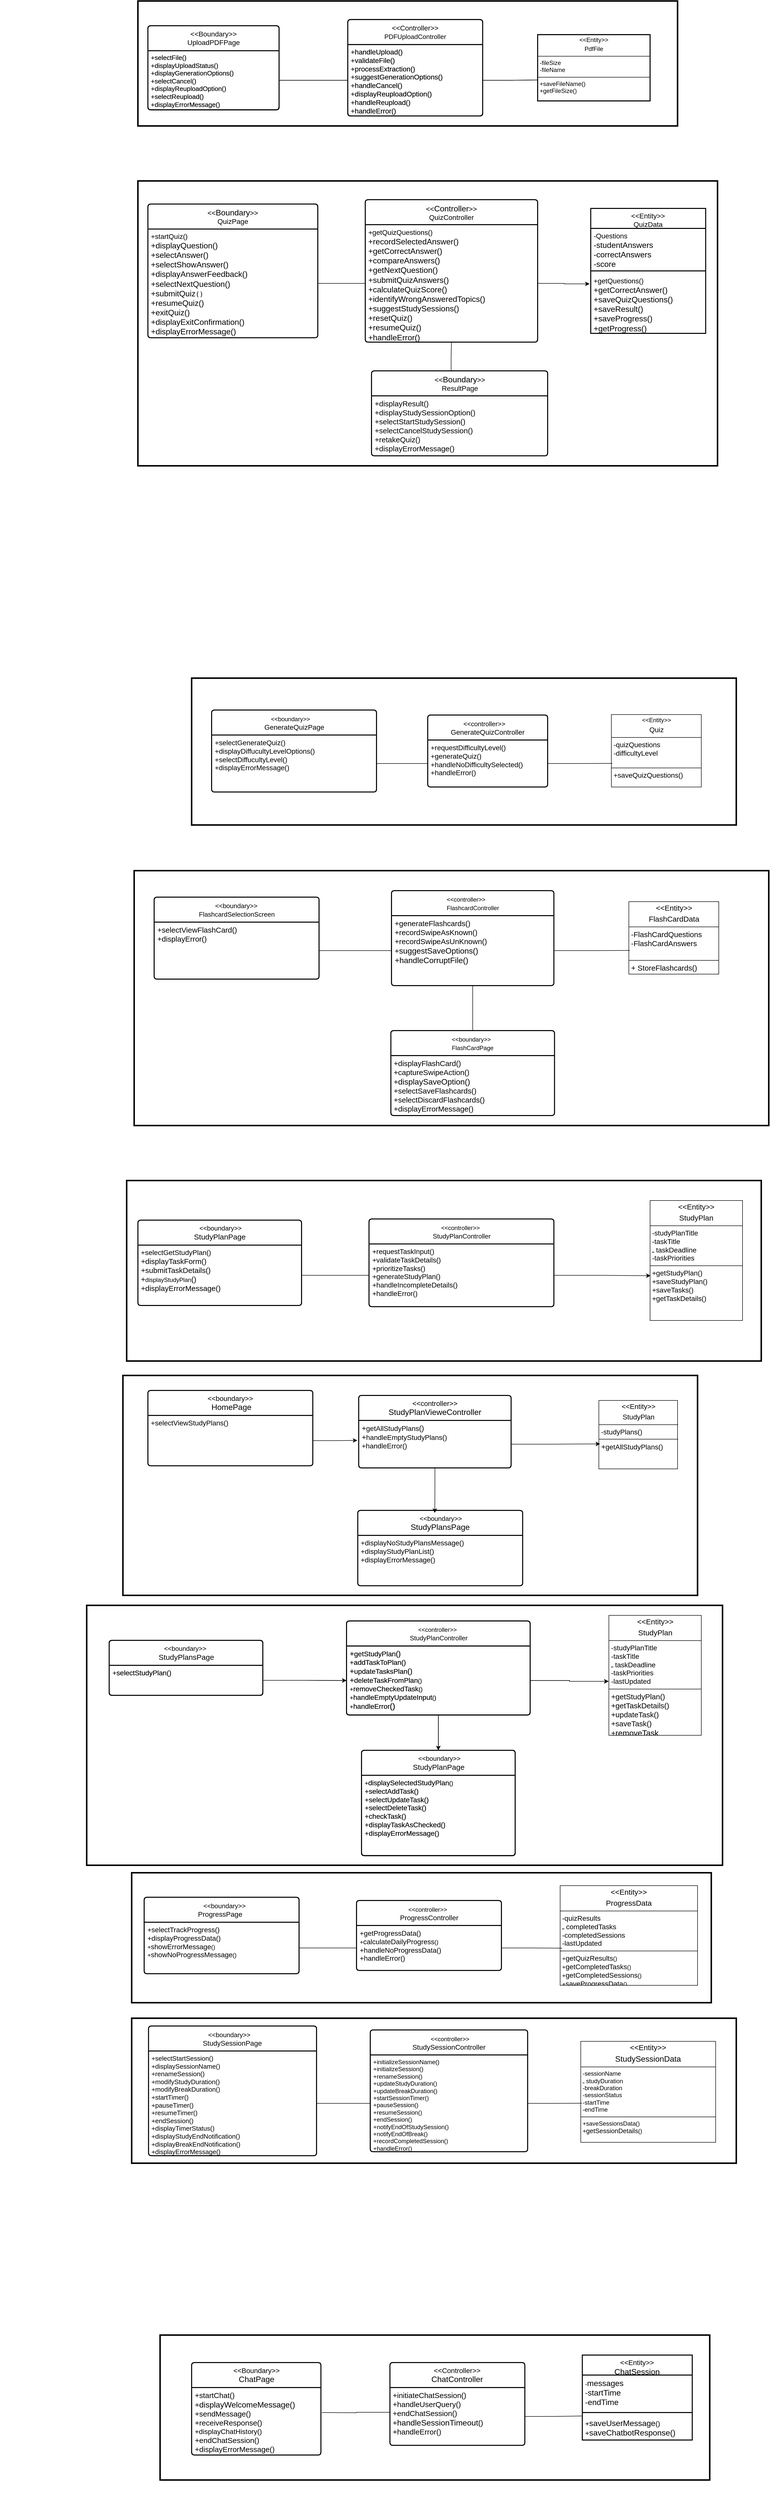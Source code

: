 <mxfile version="26.2.14">
  <diagram name="Page-1" id="e56a1550-8fbb-45ad-956c-1786394a9013">
    <mxGraphModel dx="5793" dy="1363" grid="1" gridSize="10" guides="1" tooltips="1" connect="1" arrows="1" fold="1" page="1" pageScale="1" pageWidth="1100" pageHeight="850" background="none" math="0" shadow="0">
      <root>
        <mxCell id="0" />
        <mxCell id="1" parent="0" />
        <mxCell id="l_nzm8aYYMq2d200SgV5-22" value="" style="rounded=0;whiteSpace=wrap;html=1;strokeColor=#000000;strokeWidth=3;" parent="1" vertex="1">
          <mxGeometry x="-2702.5" y="1434.86" width="1090" height="293.74" as="geometry" />
        </mxCell>
        <mxCell id="l_nzm8aYYMq2d200SgV5-20" value="" style="rounded=0;whiteSpace=wrap;html=1;strokeWidth=3;" parent="1" vertex="1">
          <mxGeometry x="-2810" y="440" width="1160" height="570" as="geometry" />
        </mxCell>
        <mxCell id="l_nzm8aYYMq2d200SgV5-17" value="" style="rounded=0;whiteSpace=wrap;html=1;strokeColor=#000000;strokeWidth=3;" parent="1" vertex="1">
          <mxGeometry x="-2810" y="80" width="1080" height="250" as="geometry" />
        </mxCell>
        <mxCell id="aW1EL9rklJhH-4EWhwkh-1" value="&amp;lt;&amp;lt;Boundary&amp;gt;&amp;gt;&lt;div&gt;UploadPDFPage&lt;/div&gt;" style="swimlane;childLayout=stackLayout;horizontal=1;startSize=50;horizontalStack=0;rounded=1;fontSize=14;fontStyle=0;strokeWidth=2;resizeParent=0;resizeLast=1;shadow=0;align=center;arcSize=4;whiteSpace=wrap;html=1;labelBackgroundColor=none;" parent="1" vertex="1">
          <mxGeometry x="-2790" y="129.49" width="262.5" height="168.2" as="geometry" />
        </mxCell>
        <mxCell id="aW1EL9rklJhH-4EWhwkh-2" value="&lt;font style=&quot;font-size: 13px;&quot;&gt;+selectFile()&lt;br&gt;+displayUploadStatus()&lt;/font&gt;&lt;div&gt;&lt;font size=&quot;2&quot;&gt;+&lt;/font&gt;&lt;span style=&quot;font-size: 13px;&quot;&gt;displayGenerationOptions()&lt;/span&gt;&lt;div&gt;&lt;font style=&quot;font-size: 13px;&quot;&gt;&lt;font&gt;+&lt;/font&gt;&lt;font&gt;selectCancel&lt;/font&gt;&lt;font&gt;()&lt;/font&gt;&lt;/font&gt;&lt;div&gt;&lt;font style=&quot;font-size: 13px;&quot;&gt;+displayReuploadOption()&lt;br&gt;&lt;/font&gt;&lt;div&gt;&lt;font style=&quot;font-size: 13px;&quot;&gt;+selectReupload()&lt;br&gt;&lt;/font&gt;&lt;/div&gt;&lt;div&gt;&lt;font style=&quot;font-size: 13px;&quot;&gt;&lt;font&gt;+&lt;/font&gt;displayErrorMessage()&lt;/font&gt;&lt;/div&gt;&lt;div&gt;&lt;font style=&quot;font-size: 13px;&quot;&gt;&lt;br&gt;&lt;/font&gt;&lt;/div&gt;&lt;div&gt;&lt;font&gt;&lt;code data-end=&quot;361&quot; data-start=&quot;347&quot;&gt;&lt;font style=&quot;font-size: 13px;&quot; face=&quot;Verdana&quot;&gt;&lt;br&gt;&lt;/font&gt;&lt;/code&gt;&lt;/font&gt;&lt;/div&gt;&lt;div&gt;&lt;font style=&quot;font-size: 16px;&quot;&gt;&lt;code data-end=&quot;361&quot; data-start=&quot;347&quot;&gt;&lt;br&gt;&lt;/code&gt;&lt;/font&gt;&lt;/div&gt;&lt;/div&gt;&lt;/div&gt;&lt;/div&gt;" style="align=left;strokeColor=none;fillColor=none;spacingLeft=4;spacingRight=4;fontSize=12;verticalAlign=top;resizable=0;rotatable=0;part=1;html=1;whiteSpace=wrap;labelBackgroundColor=none;strokeWidth=2;" parent="aW1EL9rklJhH-4EWhwkh-1" vertex="1">
          <mxGeometry y="50" width="262.5" height="118.2" as="geometry" />
        </mxCell>
        <mxCell id="aW1EL9rklJhH-4EWhwkh-3" style="edgeStyle=orthogonalEdgeStyle;rounded=0;orthogonalLoop=1;jettySize=auto;html=1;exitX=0.5;exitY=1;exitDx=0;exitDy=0;labelBackgroundColor=none;fontColor=default;strokeWidth=2;" parent="aW1EL9rklJhH-4EWhwkh-1" edge="1">
          <mxGeometry relative="1" as="geometry">
            <mxPoint x="120" y="393.74" as="sourcePoint" />
            <mxPoint x="120" y="393.74" as="targetPoint" />
          </mxGeometry>
        </mxCell>
        <mxCell id="aW1EL9rklJhH-4EWhwkh-4" style="edgeStyle=orthogonalEdgeStyle;rounded=0;orthogonalLoop=1;jettySize=auto;html=1;exitX=0.5;exitY=1;exitDx=0;exitDy=0;labelBackgroundColor=none;fontColor=default;strokeWidth=2;" parent="aW1EL9rklJhH-4EWhwkh-1" edge="1">
          <mxGeometry relative="1" as="geometry">
            <mxPoint x="120" y="393.74" as="sourcePoint" />
            <mxPoint x="120" y="393.74" as="targetPoint" />
          </mxGeometry>
        </mxCell>
        <mxCell id="aW1EL9rklJhH-4EWhwkh-5" style="edgeStyle=orthogonalEdgeStyle;rounded=0;orthogonalLoop=1;jettySize=auto;html=1;exitX=0.5;exitY=1;exitDx=0;exitDy=0;labelBackgroundColor=none;fontColor=default;strokeWidth=2;" parent="aW1EL9rklJhH-4EWhwkh-1" edge="1">
          <mxGeometry relative="1" as="geometry">
            <mxPoint x="120" y="393.74" as="sourcePoint" />
            <mxPoint x="120" y="393.74" as="targetPoint" />
          </mxGeometry>
        </mxCell>
        <mxCell id="aW1EL9rklJhH-4EWhwkh-6" value="&lt;span style=&quot;caret-color: rgb(0, 0, 0); color: rgb(0, 0, 0); font-family: Helvetica; font-size: 14px; font-style: normal; font-variant-caps: normal; font-weight: 400; letter-spacing: normal; orphans: auto; text-align: center; text-indent: 0px; text-transform: none; white-space: normal; widows: auto; word-spacing: 0px; -webkit-text-stroke-width: 0px; background-color: rgb(251, 251, 251); text-decoration: none; display: inline !important; float: none;&quot;&gt;&amp;lt;&amp;lt;&lt;span style=&quot;text-align: start; font-size: medium;&quot;&gt;Boundary&lt;/span&gt;&amp;gt;&amp;gt;&lt;/span&gt;&lt;div style=&quot;caret-color: rgb(0, 0, 0); color: rgb(0, 0, 0); font-family: Helvetica; font-size: 14px; font-style: normal; font-variant-caps: normal; font-weight: 400; letter-spacing: normal; orphans: auto; text-align: center; text-indent: 0px; text-transform: none; white-space: normal; widows: auto; word-spacing: 0px; -webkit-text-stroke-width: 0px; text-decoration: none;&quot;&gt;&lt;span style=&quot;text-align: start;&quot;&gt;QuizPage&lt;/span&gt;&lt;/div&gt;" style="swimlane;childLayout=stackLayout;horizontal=1;startSize=50;horizontalStack=0;rounded=1;fontSize=14;fontStyle=1;strokeWidth=2;resizeParent=0;resizeLast=1;shadow=0;dashed=0;align=center;arcSize=4;whiteSpace=wrap;html=1;labelBackgroundColor=none;" parent="1" vertex="1">
          <mxGeometry x="-2790" y="486.25" width="340" height="267.5" as="geometry" />
        </mxCell>
        <mxCell id="aW1EL9rklJhH-4EWhwkh-7" value="&lt;font style=&quot;font-size: 14px;&quot;&gt;+startQuiz()&lt;/font&gt;&lt;div&gt;&lt;font size=&quot;3&quot;&gt;+&lt;font face=&quot;Helvetica&quot;&gt;displayQuestion&lt;/font&gt;()&lt;br&gt;&lt;/font&gt;&lt;div&gt;&lt;font size=&quot;3&quot;&gt;+selectAnswer()&lt;/font&gt;&lt;/div&gt;&lt;div&gt;&lt;font size=&quot;3&quot;&gt;+selectShowAnswer()&lt;/font&gt;&lt;/div&gt;&lt;div&gt;&lt;font size=&quot;3&quot;&gt;+displayAnswerFeedback()&lt;br&gt;&lt;/font&gt;&lt;/div&gt;&lt;div&gt;&lt;font size=&quot;3&quot;&gt;+selectNextQuestion()&lt;/font&gt;&lt;/div&gt;&lt;div&gt;&lt;font&gt;&lt;div&gt;&lt;font size=&quot;3&quot;&gt;+submitQuiz&lt;font face=&quot;monospace&quot;&gt;()&lt;/font&gt;&lt;/font&gt;&lt;/div&gt;&lt;/font&gt;&lt;/div&gt;&lt;div&gt;&lt;font size=&quot;3&quot;&gt;+resumeQuiz()&lt;/font&gt;&lt;/div&gt;&lt;div&gt;&lt;font size=&quot;3&quot;&gt;&lt;div&gt;+exitQuiz()&lt;/div&gt;&lt;div&gt;+displayExitConfirmation()&lt;br&gt;&lt;/div&gt;&lt;div&gt;+displayErrorMessage()&amp;nbsp;&lt;br&gt;&lt;/div&gt;&lt;/font&gt;&lt;/div&gt;&lt;div&gt;&lt;br&gt;&lt;/div&gt;&lt;/div&gt;" style="align=left;strokeColor=none;fillColor=none;spacingLeft=4;spacingRight=4;fontSize=12;verticalAlign=top;resizable=0;rotatable=0;part=1;html=1;whiteSpace=wrap;labelBackgroundColor=none;strokeWidth=2;" parent="aW1EL9rklJhH-4EWhwkh-6" vertex="1">
          <mxGeometry y="50" width="340" height="217.5" as="geometry" />
        </mxCell>
        <mxCell id="aW1EL9rklJhH-4EWhwkh-8" style="edgeStyle=orthogonalEdgeStyle;rounded=0;orthogonalLoop=1;jettySize=auto;html=1;exitX=0.5;exitY=1;exitDx=0;exitDy=0;labelBackgroundColor=none;fontColor=default;strokeWidth=2;" parent="aW1EL9rklJhH-4EWhwkh-6" edge="1">
          <mxGeometry relative="1" as="geometry">
            <mxPoint x="1037.5" y="807.5" as="sourcePoint" />
            <mxPoint x="1037.5" y="807.5" as="targetPoint" />
          </mxGeometry>
        </mxCell>
        <mxCell id="aW1EL9rklJhH-4EWhwkh-9" value="&lt;span style=&quot;caret-color: rgb(0, 0, 0); color: rgb(0, 0, 0); font-family: Helvetica; font-size: 14px; font-style: normal; font-variant-caps: normal; letter-spacing: normal; orphans: auto; text-align: center; text-indent: 0px; text-transform: none; white-space: normal; widows: auto; word-spacing: 0px; -webkit-text-stroke-width: 0px; text-decoration: none; font-weight: 400; background-color: rgb(251, 251, 251); float: none; display: inline !important;&quot;&gt;&amp;lt;&amp;lt;&lt;span style=&quot;text-align: start; font-size: medium;&quot;&gt;Controller&lt;/span&gt;&amp;gt;&amp;gt;&lt;/span&gt;&lt;div style=&quot;caret-color: rgb(0, 0, 0); color: rgb(0, 0, 0); font-family: Helvetica; font-size: 14px; font-style: normal; font-variant-caps: normal; letter-spacing: normal; orphans: auto; text-align: center; text-indent: 0px; text-transform: none; white-space: normal; widows: auto; word-spacing: 0px; -webkit-text-stroke-width: 0px; text-decoration: none; font-weight: 400;&quot;&gt;&lt;span style=&quot;text-align: start;&quot;&gt;QuizController&lt;/span&gt;&lt;/div&gt;" style="swimlane;childLayout=stackLayout;horizontal=1;startSize=50;horizontalStack=0;rounded=1;fontSize=14;fontStyle=1;strokeWidth=2;resizeParent=0;resizeLast=1;shadow=0;dashed=0;align=center;arcSize=4;whiteSpace=wrap;html=1;labelBackgroundColor=none;" parent="1" vertex="1">
          <mxGeometry x="-2355" y="477.5" width="345" height="285" as="geometry" />
        </mxCell>
        <mxCell id="aW1EL9rklJhH-4EWhwkh-10" value="&lt;font style=&quot;font-size: 14px;&quot;&gt;+getQuizQuestions()&lt;/font&gt;&lt;div&gt;&lt;div&gt;&lt;font size=&quot;3&quot;&gt;+recordSelectedAnswer()&lt;br&gt;&lt;/font&gt;&lt;/div&gt;&lt;div&gt;&lt;font size=&quot;3&quot;&gt;&lt;font&gt;+&lt;/font&gt;getCorrectAnswer()&lt;/font&gt;&lt;/div&gt;&lt;div&gt;&lt;font size=&quot;3&quot;&gt;+compareAnswers()&lt;br&gt;&lt;/font&gt;&lt;/div&gt;&lt;div&gt;&lt;font size=&quot;3&quot;&gt;&lt;font&gt;+get&lt;/font&gt;NextQuestion()&lt;/font&gt;&lt;/div&gt;&lt;div&gt;&lt;font size=&quot;3&quot;&gt;&lt;font&gt;+&lt;/font&gt;submitQuizAnswers()&lt;/font&gt;&lt;/div&gt;&lt;div&gt;&lt;font size=&quot;3&quot;&gt;+calculateQuizScore()&lt;/font&gt;&lt;/div&gt;&lt;div&gt;&lt;font size=&quot;3&quot;&gt;&lt;font&gt;+&lt;/font&gt;identifyWrongAnsweredTopics()&lt;/font&gt;&lt;/div&gt;&lt;div&gt;&lt;font size=&quot;3&quot;&gt;&lt;font&gt;+&lt;/font&gt;suggestStudySessions()&lt;/font&gt;&lt;/div&gt;&lt;div&gt;&lt;font size=&quot;3&quot;&gt;+resetQuiz()&lt;/font&gt;&lt;/div&gt;&lt;div&gt;&lt;font size=&quot;3&quot;&gt;+resumeQuiz()&lt;/font&gt;&lt;/div&gt;&lt;div&gt;&lt;font size=&quot;3&quot;&gt;&lt;div&gt;&lt;font&gt;+handleError()&lt;/font&gt;&lt;/div&gt;&lt;div&gt;&lt;font&gt;&lt;br&gt;&lt;/font&gt;&lt;/div&gt;&lt;/font&gt;&lt;/div&gt;&lt;div&gt;&lt;font size=&quot;3&quot;&gt;&lt;br&gt;&lt;/font&gt;&lt;/div&gt;&lt;div&gt;&lt;br&gt;&lt;/div&gt;&lt;/div&gt;" style="align=left;strokeColor=none;fillColor=none;spacingLeft=4;spacingRight=4;fontSize=12;verticalAlign=top;resizable=0;rotatable=0;part=1;html=1;whiteSpace=wrap;labelBackgroundColor=none;strokeWidth=2;" parent="aW1EL9rklJhH-4EWhwkh-9" vertex="1">
          <mxGeometry y="50" width="345" height="235" as="geometry" />
        </mxCell>
        <mxCell id="aW1EL9rklJhH-4EWhwkh-11" style="edgeStyle=orthogonalEdgeStyle;rounded=0;orthogonalLoop=1;jettySize=auto;html=1;exitX=0.5;exitY=1;exitDx=0;exitDy=0;labelBackgroundColor=none;fontColor=default;strokeWidth=0;" parent="aW1EL9rklJhH-4EWhwkh-9" edge="1">
          <mxGeometry relative="1" as="geometry">
            <mxPoint x="595" y="665" as="sourcePoint" />
            <mxPoint x="595" y="665" as="targetPoint" />
          </mxGeometry>
        </mxCell>
        <mxCell id="aW1EL9rklJhH-4EWhwkh-12" value="&lt;span style=&quot;font-size: 14px; font-weight: 400;&quot;&gt;&amp;lt;&amp;lt;Entity&amp;gt;&amp;gt;&lt;/span&gt;&lt;div style=&quot;font-size: 14px; font-weight: 400;&quot;&gt;&lt;span style=&quot;text-align: start;&quot;&gt;QuizData&lt;/span&gt;&lt;/div&gt;" style="swimlane;fontStyle=1;align=center;verticalAlign=top;childLayout=stackLayout;horizontal=1;startSize=40;horizontalStack=0;resizeParent=1;resizeParentMax=0;resizeLast=0;collapsible=1;marginBottom=0;whiteSpace=wrap;html=1;strokeWidth=2;" parent="1" vertex="1">
          <mxGeometry x="-1903.75" y="495.0" width="230" height="250" as="geometry" />
        </mxCell>
        <mxCell id="aW1EL9rklJhH-4EWhwkh-13" value="&lt;div&gt;&lt;font style=&quot;font-size: 14px;&quot;&gt;-Questions&lt;br&gt;&lt;/font&gt;&lt;/div&gt;&lt;div&gt;&lt;font size=&quot;3&quot;&gt;-studentAnswers&lt;/font&gt;&lt;/div&gt;&lt;div&gt;&lt;font size=&quot;3&quot;&gt;-correctAnswers&lt;/font&gt;&lt;/div&gt;&lt;div&gt;&lt;font size=&quot;3&quot;&gt;-score&lt;/font&gt;&lt;/div&gt;&lt;div&gt;&lt;font size=&quot;3&quot;&gt;&lt;br&gt;&lt;/font&gt;&lt;/div&gt;&lt;div&gt;&lt;br&gt;&lt;/div&gt;" style="text;strokeColor=none;fillColor=none;align=left;verticalAlign=top;spacingLeft=4;spacingRight=4;overflow=hidden;rotatable=0;points=[[0,0.5],[1,0.5]];portConstraint=eastwest;whiteSpace=wrap;html=1;strokeWidth=2;" parent="aW1EL9rklJhH-4EWhwkh-12" vertex="1">
          <mxGeometry y="40" width="230" height="80" as="geometry" />
        </mxCell>
        <mxCell id="aW1EL9rklJhH-4EWhwkh-14" value="" style="line;strokeWidth=2;fillColor=none;align=left;verticalAlign=middle;spacingTop=-1;spacingLeft=3;spacingRight=3;rotatable=0;labelPosition=right;points=[];portConstraint=eastwest;strokeColor=inherit;" parent="aW1EL9rklJhH-4EWhwkh-12" vertex="1">
          <mxGeometry y="120" width="230" height="10" as="geometry" />
        </mxCell>
        <mxCell id="aW1EL9rklJhH-4EWhwkh-15" value="&lt;div&gt;&lt;font style=&quot;font-size: 14px;&quot;&gt;+getQuestions()&lt;/font&gt;&lt;/div&gt;&lt;div&gt;&lt;font size=&quot;3&quot;&gt;+getCorrectAnswer()&lt;/font&gt;&lt;/div&gt;&lt;div&gt;&lt;font size=&quot;3&quot;&gt;+saveQuizQuestions()&lt;/font&gt;&lt;/div&gt;&lt;div&gt;&lt;font size=&quot;3&quot;&gt;+saveResult()&amp;nbsp;&lt;/font&gt;&lt;/div&gt;&lt;div&gt;&lt;font size=&quot;3&quot;&gt;+&lt;font&gt;saveProgress()&lt;/font&gt;&lt;/font&gt;&lt;/div&gt;&lt;div&gt;&lt;font size=&quot;3&quot;&gt;&lt;font&gt;+&lt;/font&gt;getProgress()&lt;/font&gt;&lt;/div&gt;" style="text;strokeColor=none;fillColor=none;align=left;verticalAlign=top;spacingLeft=4;spacingRight=4;overflow=hidden;rotatable=0;points=[[0,0.5],[1,0.5]];portConstraint=eastwest;whiteSpace=wrap;html=1;strokeWidth=2;" parent="aW1EL9rklJhH-4EWhwkh-12" vertex="1">
          <mxGeometry y="130" width="230" height="120" as="geometry" />
        </mxCell>
        <mxCell id="aW1EL9rklJhH-4EWhwkh-20" value="&amp;lt;&amp;lt;Controller&amp;gt;&amp;gt;&lt;div&gt;&lt;span style=&quot;text-align: start;&quot;&gt;&lt;font style=&quot;font-size: 13px;&quot;&gt;PDFUploadController&lt;/font&gt;&lt;/span&gt;&lt;/div&gt;" style="swimlane;childLayout=stackLayout;horizontal=1;startSize=50;horizontalStack=0;rounded=1;fontSize=14;fontStyle=0;strokeWidth=2;resizeParent=0;resizeLast=1;shadow=0;dashed=0;align=center;arcSize=4;whiteSpace=wrap;html=1;labelBackgroundColor=none;" parent="1" vertex="1">
          <mxGeometry x="-2390" y="117.18" width="270" height="192.82" as="geometry" />
        </mxCell>
        <mxCell id="aW1EL9rklJhH-4EWhwkh-21" value="&lt;font style=&quot;font-size: 14px;&quot;&gt;&lt;font&gt;&lt;font&gt;+handleUpload()&lt;/font&gt;&lt;/font&gt;&lt;font&gt;&lt;br&gt;&lt;font&gt;+validateFile()&lt;/font&gt;&lt;/font&gt;&lt;/font&gt;&lt;div&gt;&lt;font&gt;&lt;font style=&quot;font-size: 14px;&quot;&gt;+processExtraction()&lt;/font&gt;&lt;/font&gt;&lt;/div&gt;&lt;div&gt;&lt;font&gt;&lt;font style=&quot;font-size: 14px;&quot;&gt;+suggestGenerationOptions()&lt;br&gt;&lt;/font&gt;&lt;/font&gt;&lt;div&gt;&lt;font style=&quot;font-size: 14px;&quot;&gt;+handleCancel()&lt;/font&gt;&lt;/div&gt;&lt;div&gt;&lt;font style=&quot;font-size: 14px;&quot;&gt;+displayReuploadOption()&lt;/font&gt;&lt;/div&gt;&lt;div&gt;&lt;font style=&quot;font-size: 14px;&quot;&gt;+handleReupload()&lt;/font&gt;&lt;/div&gt;&lt;/div&gt;&lt;div&gt;&lt;font style=&quot;font-size: 14px;&quot;&gt;+handleError()&lt;/font&gt;&lt;/div&gt;" style="align=left;strokeColor=none;fillColor=none;spacingLeft=4;spacingRight=4;fontSize=12;verticalAlign=top;resizable=0;rotatable=0;part=1;html=1;whiteSpace=wrap;labelBackgroundColor=none;strokeWidth=2;" parent="aW1EL9rklJhH-4EWhwkh-20" vertex="1">
          <mxGeometry y="50" width="270" height="142.82" as="geometry" />
        </mxCell>
        <mxCell id="aW1EL9rklJhH-4EWhwkh-94" style="edgeStyle=orthogonalEdgeStyle;rounded=0;orthogonalLoop=1;jettySize=auto;html=1;exitX=1;exitY=0.5;exitDx=0;exitDy=0;entryX=0;entryY=0.5;entryDx=0;entryDy=0;endArrow=none;endFill=0;startFill=0;" parent="1" source="aW1EL9rklJhH-4EWhwkh-7" target="aW1EL9rklJhH-4EWhwkh-10" edge="1">
          <mxGeometry relative="1" as="geometry">
            <mxPoint x="-2460" y="593.28" as="sourcePoint" />
          </mxGeometry>
        </mxCell>
        <mxCell id="Gpb7fU793gpHVbxL4HnN-2" value="&lt;div style=&quot;text-align: start;&quot;&gt;&lt;span style=&quot;font-size: 12px; font-weight: 400;&quot;&gt;&amp;nbsp; &amp;nbsp; &amp;lt;&amp;lt;boundary&amp;gt;&amp;gt;&lt;/span&gt;&lt;/div&gt;&lt;div style=&quot;text-align: start;&quot;&gt;&lt;span style=&quot;font-weight: 400;&quot;&gt;&lt;font style=&quot;font-size: 14px;&quot;&gt;GenerateQuizPage&lt;/font&gt;&lt;/span&gt;&lt;br&gt;&lt;/div&gt;" style="swimlane;childLayout=stackLayout;horizontal=1;startSize=50;horizontalStack=0;rounded=1;fontSize=14;fontStyle=1;strokeWidth=2;resizeParent=0;resizeLast=1;shadow=0;dashed=0;align=center;arcSize=4;whiteSpace=wrap;html=1;labelBackgroundColor=none;" parent="1" vertex="1">
          <mxGeometry x="-2662.5" y="1498.6" width="330" height="164.06" as="geometry" />
        </mxCell>
        <mxCell id="Gpb7fU793gpHVbxL4HnN-3" value="&lt;div&gt;&lt;div&gt;&lt;font style=&quot;font-size: 14px;&quot;&gt;+selectGenerateQuiz()&lt;/font&gt;&lt;/div&gt;&lt;div&gt;&lt;font style=&quot;font-size: 14px;&quot;&gt;&lt;font&gt;+&lt;font&gt;display&lt;/font&gt;&lt;/font&gt;&lt;font&gt;DiffucultyLevelOptions&lt;/font&gt;()&amp;nbsp;&lt;/font&gt;&lt;/div&gt;&lt;div&gt;&lt;font style=&quot;font-size: 14px;&quot;&gt;+selectDiffucultyLevel()&lt;/font&gt;&lt;/div&gt;&lt;div&gt;&lt;font style=&quot;font-size: 14px;&quot;&gt;+displayErrorMessage()&lt;/font&gt;&lt;/div&gt;&lt;/div&gt;&lt;div&gt;&lt;span style=&quot;font-size: medium;&quot;&gt;&lt;br&gt;&lt;/span&gt;&lt;/div&gt;" style="align=left;strokeColor=none;fillColor=none;spacingLeft=4;spacingRight=4;fontSize=12;verticalAlign=top;resizable=0;rotatable=0;part=1;html=1;whiteSpace=wrap;labelBackgroundColor=none;strokeWidth=2;" parent="Gpb7fU793gpHVbxL4HnN-2" vertex="1">
          <mxGeometry y="50" width="330" height="114.06" as="geometry" />
        </mxCell>
        <mxCell id="Gpb7fU793gpHVbxL4HnN-4" style="edgeStyle=orthogonalEdgeStyle;rounded=0;orthogonalLoop=1;jettySize=auto;html=1;exitX=0.5;exitY=1;exitDx=0;exitDy=0;labelBackgroundColor=none;fontColor=default;strokeWidth=2;" parent="Gpb7fU793gpHVbxL4HnN-2" edge="1">
          <mxGeometry relative="1" as="geometry">
            <mxPoint x="-280" y="818.9" as="sourcePoint" />
            <mxPoint x="-280" y="818.9" as="targetPoint" />
          </mxGeometry>
        </mxCell>
        <mxCell id="Gpb7fU793gpHVbxL4HnN-5" value="&lt;div style=&quot;text-align: start;&quot;&gt;&lt;span style=&quot;font-weight: 400;&quot;&gt;&lt;font style=&quot;font-size: 13px;&quot;&gt;&amp;nbsp; &amp;nbsp; &amp;nbsp; &amp;nbsp;&amp;lt;&amp;lt;controller&amp;gt;&amp;gt;&lt;/font&gt;&lt;/span&gt;&lt;/div&gt;&lt;div style=&quot;text-align: start;&quot;&gt;&lt;span style=&quot;font-weight: 400;&quot;&gt;&lt;font style=&quot;font-size: 14px;&quot;&gt;GenerateQuizController&lt;/font&gt;&lt;/span&gt;&lt;br&gt;&lt;/div&gt;" style="swimlane;childLayout=stackLayout;horizontal=1;startSize=50;horizontalStack=0;rounded=1;fontSize=14;fontStyle=1;strokeWidth=2;resizeParent=0;resizeLast=1;shadow=0;dashed=0;align=center;arcSize=4;whiteSpace=wrap;html=1;labelBackgroundColor=none;" parent="1" vertex="1">
          <mxGeometry x="-2230" y="1508.6" width="240" height="144.06" as="geometry" />
        </mxCell>
        <mxCell id="Gpb7fU793gpHVbxL4HnN-6" value="&lt;div&gt;&lt;font style=&quot;font-size: 14px;&quot;&gt;+requestDifficultyLevel()&lt;/font&gt;&lt;/div&gt;&lt;div&gt;&lt;font style=&quot;font-size: 14px;&quot;&gt;+generateQuiz()&lt;/font&gt;&lt;/div&gt;&lt;div&gt;&lt;font style=&quot;font-size: 14px;&quot;&gt;+handleNoDifficultySelected()&lt;/font&gt;&lt;/div&gt;&lt;div&gt;&lt;font style=&quot;font-size: 14px;&quot;&gt;+&lt;font&gt;handleError&lt;/font&gt;()&lt;/font&gt;&lt;br&gt;&lt;/div&gt;" style="align=left;strokeColor=none;fillColor=none;spacingLeft=4;spacingRight=4;fontSize=12;verticalAlign=top;resizable=0;rotatable=0;part=1;html=1;whiteSpace=wrap;labelBackgroundColor=none;strokeWidth=2;" parent="Gpb7fU793gpHVbxL4HnN-5" vertex="1">
          <mxGeometry y="50" width="240" height="94.06" as="geometry" />
        </mxCell>
        <mxCell id="Gpb7fU793gpHVbxL4HnN-7" style="edgeStyle=orthogonalEdgeStyle;rounded=0;orthogonalLoop=1;jettySize=auto;html=1;exitX=0.5;exitY=1;exitDx=0;exitDy=0;labelBackgroundColor=none;fontColor=default;strokeWidth=2;" parent="Gpb7fU793gpHVbxL4HnN-5" edge="1">
          <mxGeometry relative="1" as="geometry">
            <mxPoint x="-260" y="370.46" as="sourcePoint" />
            <mxPoint x="-260" y="370.46" as="targetPoint" />
          </mxGeometry>
        </mxCell>
        <mxCell id="Gpb7fU793gpHVbxL4HnN-15" value="&lt;p style=&quot;margin:0px;margin-top:4px;text-align:center;&quot;&gt;&lt;font&gt;&amp;lt;&amp;lt;Entity&amp;gt;&amp;gt;&lt;/font&gt;&lt;/p&gt;&lt;p style=&quot;margin:0px;margin-top:4px;text-align:center;&quot;&gt;&lt;font style=&quot;font-size: 14px;&quot;&gt;Quiz&lt;/font&gt;&lt;/p&gt;&lt;hr size=&quot;1&quot; style=&quot;border-style:solid;&quot;&gt;&lt;p style=&quot;margin:0px;margin-left:4px;&quot;&gt;&lt;font&gt;&lt;font style=&quot;font-size: 14px;&quot;&gt;-quizQuestions&lt;/font&gt;&lt;/font&gt;&lt;/p&gt;&lt;p style=&quot;margin:0px;margin-left:4px;&quot;&gt;&lt;font&gt;&lt;font style=&quot;font-size: 14px;&quot;&gt;-difficultyLevel&lt;/font&gt;&lt;/font&gt;&lt;/p&gt;&lt;p style=&quot;margin:0px;margin-left:4px;&quot;&gt;&lt;font style=&quot;font-size: 12px;&quot;&gt;&lt;br&gt;&lt;/font&gt;&lt;/p&gt;&lt;hr size=&quot;1&quot; style=&quot;border-style:solid;&quot;&gt;&lt;p style=&quot;margin:0px;margin-left:4px;&quot;&gt;&lt;font style=&quot;font-size: 14px;&quot;&gt;+saveQuizQuestions()&lt;/font&gt;&lt;/p&gt;" style="verticalAlign=top;align=left;overflow=fill;html=1;whiteSpace=wrap;" parent="1" vertex="1">
          <mxGeometry x="-1862.5" y="1507.66" width="180" height="145" as="geometry" />
        </mxCell>
        <mxCell id="YcRZTLKFpLyIj8hgtfCx-5" value="" style="edgeStyle=orthogonalEdgeStyle;rounded=0;orthogonalLoop=1;jettySize=auto;html=1;endArrow=none;startFill=0;exitX=0.452;exitY=0.038;exitDx=0;exitDy=0;exitPerimeter=0;" parent="1" source="YcRZTLKFpLyIj8hgtfCx-1" target="aW1EL9rklJhH-4EWhwkh-10" edge="1">
          <mxGeometry relative="1" as="geometry">
            <mxPoint x="-2182.5" y="885" as="sourcePoint" />
          </mxGeometry>
        </mxCell>
        <mxCell id="YcRZTLKFpLyIj8hgtfCx-1" value="&lt;span style=&quot;caret-color: rgb(0, 0, 0); color: rgb(0, 0, 0); font-family: Helvetica; font-size: 14px; font-style: normal; font-variant-caps: normal; font-weight: 400; letter-spacing: normal; orphans: auto; text-align: center; text-indent: 0px; text-transform: none; white-space: normal; widows: auto; word-spacing: 0px; -webkit-text-stroke-width: 0px; background-color: rgb(251, 251, 251); text-decoration: none; display: inline !important; float: none;&quot;&gt;&amp;lt;&amp;lt;&lt;span style=&quot;text-align: start; font-size: medium;&quot;&gt;Boundary&lt;/span&gt;&amp;gt;&amp;gt;&lt;/span&gt;&lt;div style=&quot;caret-color: rgb(0, 0, 0); color: rgb(0, 0, 0); font-family: Helvetica; font-size: 14px; font-style: normal; font-variant-caps: normal; font-weight: 400; letter-spacing: normal; orphans: auto; text-align: center; text-indent: 0px; text-transform: none; white-space: normal; widows: auto; word-spacing: 0px; -webkit-text-stroke-width: 0px; text-decoration: none;&quot;&gt;&lt;span style=&quot;text-align: start;&quot;&gt;ResultPage&lt;/span&gt;&lt;/div&gt;" style="swimlane;childLayout=stackLayout;horizontal=1;startSize=50;horizontalStack=0;rounded=1;fontSize=14;fontStyle=1;strokeWidth=2;resizeParent=0;resizeLast=1;shadow=0;dashed=0;align=center;arcSize=4;whiteSpace=wrap;html=1;labelBackgroundColor=none;" parent="1" vertex="1">
          <mxGeometry x="-2342.5" y="820" width="352.5" height="170" as="geometry" />
        </mxCell>
        <mxCell id="YcRZTLKFpLyIj8hgtfCx-2" value="&lt;div&gt;&lt;font style=&quot;font-size: 15px;&quot;&gt;+displayResult()&lt;/font&gt;&lt;/div&gt;&lt;div&gt;&lt;font style=&quot;font-size: 15px;&quot;&gt;+displayStudySessionOption()&lt;br&gt;&lt;/font&gt;&lt;/div&gt;&lt;div&gt;&lt;font style=&quot;font-size: 15px;&quot;&gt;+selectStartStudySession()&lt;/font&gt;&lt;/div&gt;&lt;div&gt;&lt;font style=&quot;font-size: 15px;&quot;&gt;+selectCancelStudySession()&lt;/font&gt;&lt;/div&gt;&lt;div&gt;&lt;font style=&quot;font-size: 15px;&quot;&gt;&lt;font&gt;+&lt;/font&gt;retakeQuiz()&lt;/font&gt;&lt;/div&gt;&lt;div&gt;&lt;div&gt;&lt;div&gt;&lt;font style=&quot;font-size: 15px;&quot;&gt;+displayErrorMessage()&amp;nbsp;&lt;/font&gt;&lt;/div&gt;&lt;div&gt;&lt;br&gt;&lt;/div&gt;&lt;/div&gt;&lt;/div&gt;" style="align=left;strokeColor=none;fillColor=none;spacingLeft=4;spacingRight=4;fontSize=12;verticalAlign=top;resizable=0;rotatable=0;part=1;html=1;whiteSpace=wrap;labelBackgroundColor=none;strokeWidth=2;" parent="YcRZTLKFpLyIj8hgtfCx-1" vertex="1">
          <mxGeometry y="50" width="352.5" height="120" as="geometry" />
        </mxCell>
        <mxCell id="YcRZTLKFpLyIj8hgtfCx-3" style="edgeStyle=orthogonalEdgeStyle;rounded=0;orthogonalLoop=1;jettySize=auto;html=1;exitX=0.5;exitY=1;exitDx=0;exitDy=0;labelBackgroundColor=none;fontColor=default;strokeWidth=2;" parent="YcRZTLKFpLyIj8hgtfCx-1" edge="1">
          <mxGeometry relative="1" as="geometry">
            <mxPoint x="-280" y="818.9" as="sourcePoint" />
            <mxPoint x="-280" y="818.9" as="targetPoint" />
          </mxGeometry>
        </mxCell>
        <mxCell id="l_nzm8aYYMq2d200SgV5-5" style="edgeStyle=orthogonalEdgeStyle;rounded=0;orthogonalLoop=1;jettySize=auto;html=1;entryX=0;entryY=0.5;entryDx=0;entryDy=0;endArrow=none;startFill=0;" parent="1" source="Gpb7fU793gpHVbxL4HnN-3" target="Gpb7fU793gpHVbxL4HnN-6" edge="1">
          <mxGeometry relative="1" as="geometry" />
        </mxCell>
        <mxCell id="l_nzm8aYYMq2d200SgV5-6" style="edgeStyle=orthogonalEdgeStyle;rounded=0;orthogonalLoop=1;jettySize=auto;html=1;exitX=1;exitY=0.5;exitDx=0;exitDy=0;entryX=0.011;entryY=0.674;entryDx=0;entryDy=0;entryPerimeter=0;endArrow=none;startFill=0;" parent="1" source="Gpb7fU793gpHVbxL4HnN-6" target="Gpb7fU793gpHVbxL4HnN-15" edge="1">
          <mxGeometry relative="1" as="geometry" />
        </mxCell>
        <mxCell id="l_nzm8aYYMq2d200SgV5-16" value="&lt;p style=&quot;margin:0px;margin-top:4px;text-align:center;&quot;&gt;&amp;lt;&amp;lt;Entity&amp;gt;&amp;gt;&lt;/p&gt;&lt;p style=&quot;margin:0px;margin-top:4px;text-align:center;&quot;&gt;PdfFile&lt;/p&gt;&lt;hr size=&quot;1&quot; style=&quot;border-style:solid;&quot;&gt;&lt;p style=&quot;margin:0px;margin-left:4px;&quot;&gt;-fileSize&lt;/p&gt;&lt;p style=&quot;margin:0px;margin-left:4px;&quot;&gt;-fileName&lt;/p&gt;&lt;hr size=&quot;1&quot; style=&quot;border-style:solid;&quot;&gt;&lt;p style=&quot;margin:0px;margin-left:4px;&quot;&gt;+saveFileName()&lt;/p&gt;&lt;p style=&quot;margin:0px;margin-left:4px;&quot;&gt;+getFileSize()&lt;/p&gt;" style="verticalAlign=top;align=left;overflow=fill;html=1;whiteSpace=wrap;strokeColor=default;strokeWidth=2;" parent="1" vertex="1">
          <mxGeometry x="-2010" y="147.34" width="225" height="132.5" as="geometry" />
        </mxCell>
        <mxCell id="l_nzm8aYYMq2d200SgV5-18" style="edgeStyle=orthogonalEdgeStyle;rounded=0;orthogonalLoop=1;jettySize=auto;html=1;entryX=0;entryY=0.5;entryDx=0;entryDy=0;endArrow=none;startFill=0;" parent="1" source="aW1EL9rklJhH-4EWhwkh-2" target="aW1EL9rklJhH-4EWhwkh-21" edge="1">
          <mxGeometry relative="1" as="geometry" />
        </mxCell>
        <mxCell id="l_nzm8aYYMq2d200SgV5-19" style="edgeStyle=orthogonalEdgeStyle;rounded=0;orthogonalLoop=1;jettySize=auto;html=1;endArrow=none;startFill=0;entryX=0.004;entryY=0.684;entryDx=0;entryDy=0;entryPerimeter=0;" parent="1" source="aW1EL9rklJhH-4EWhwkh-21" target="l_nzm8aYYMq2d200SgV5-16" edge="1">
          <mxGeometry relative="1" as="geometry">
            <mxPoint x="-2020" y="225" as="targetPoint" />
          </mxGeometry>
        </mxCell>
        <mxCell id="l_nzm8aYYMq2d200SgV5-24" value="" style="rounded=0;whiteSpace=wrap;html=1;strokeColor=#000000;strokeWidth=3;" parent="1" vertex="1">
          <mxGeometry x="-2817.5" y="1820" width="1270" height="510" as="geometry" />
        </mxCell>
        <mxCell id="Gpb7fU793gpHVbxL4HnN-17" value="&lt;div style=&quot;text-align: start;&quot;&gt;&lt;span style=&quot;font-size: 12px; font-weight: 400;&quot;&gt;&amp;lt;&amp;lt;controller&amp;gt;&amp;gt;&lt;/span&gt;&lt;/div&gt;&lt;div style=&quot;text-align: start;&quot;&gt;&lt;span style=&quot;font-size: 12px; font-weight: 400;&quot;&gt;FlashcardController&lt;/span&gt;&lt;/div&gt;" style="swimlane;childLayout=stackLayout;horizontal=1;startSize=50;horizontalStack=0;rounded=1;fontSize=14;fontStyle=1;strokeWidth=2;resizeParent=0;resizeLast=1;shadow=0;dashed=0;align=center;arcSize=4;whiteSpace=wrap;html=1;labelBackgroundColor=none;" parent="1" vertex="1">
          <mxGeometry x="-2302.5" y="1860" width="325" height="190" as="geometry" />
        </mxCell>
        <mxCell id="Gpb7fU793gpHVbxL4HnN-18" value="&lt;div&gt;&lt;div&gt;&lt;font style=&quot;font-size: 15px;&quot;&gt;+generateFlashcards()&lt;/font&gt;&lt;/div&gt;&lt;/div&gt;&lt;div&gt;&lt;font style=&quot;font-size: 15px;&quot;&gt;+recordSwipeAsKnown()&lt;/font&gt;&lt;/div&gt;&lt;div&gt;&lt;font style=&quot;font-size: 15px;&quot;&gt;+recordSwipeAsUnKnown()&lt;/font&gt;&lt;/div&gt;&lt;div&gt;&lt;font style=&quot;font-size: 15px;&quot;&gt;+&lt;/font&gt;&lt;span style=&quot;font-size: medium;&quot;&gt;suggestSaveOptions()&lt;/span&gt;&lt;/div&gt;&lt;div&gt;&lt;span style=&quot;font-size: medium;&quot;&gt;+&lt;/span&gt;&lt;span style=&quot;font-size: medium;&quot;&gt;handleCorruptFile()&lt;/span&gt;&lt;/div&gt;" style="align=left;strokeColor=none;fillColor=none;spacingLeft=4;spacingRight=4;fontSize=12;verticalAlign=top;resizable=0;rotatable=0;part=1;html=1;whiteSpace=wrap;labelBackgroundColor=none;strokeWidth=2;" parent="Gpb7fU793gpHVbxL4HnN-17" vertex="1">
          <mxGeometry y="50" width="325" height="140" as="geometry" />
        </mxCell>
        <mxCell id="Gpb7fU793gpHVbxL4HnN-19" style="edgeStyle=orthogonalEdgeStyle;rounded=0;orthogonalLoop=1;jettySize=auto;html=1;exitX=0.5;exitY=1;exitDx=0;exitDy=0;labelBackgroundColor=none;fontColor=default;strokeWidth=2;" parent="Gpb7fU793gpHVbxL4HnN-17" edge="1">
          <mxGeometry relative="1" as="geometry">
            <mxPoint x="-290" y="580" as="sourcePoint" />
            <mxPoint x="-290" y="580" as="targetPoint" />
          </mxGeometry>
        </mxCell>
        <mxCell id="Gpb7fU793gpHVbxL4HnN-20" value="&lt;p style=&quot;margin:0px;margin-top:4px;text-align:center;&quot;&gt;&lt;font style=&quot;font-size: 15px;&quot;&gt;&amp;lt;&amp;lt;Entity&amp;gt;&amp;gt;&lt;/font&gt;&lt;/p&gt;&lt;p style=&quot;margin:0px;margin-top:4px;text-align:center;&quot;&gt;&lt;font style=&quot;font-size: 15px;&quot;&gt;FlashCardData&lt;/font&gt;&lt;/p&gt;&lt;hr size=&quot;1&quot; style=&quot;border-style:solid;&quot;&gt;&lt;p style=&quot;margin:0px;margin-left:4px;&quot;&gt;&lt;font style=&quot;font-size: 15px;&quot;&gt;&lt;font&gt;-FlashCardQuestions&lt;/font&gt;&lt;/font&gt;&lt;/p&gt;&lt;p style=&quot;margin:0px;margin-left:4px;&quot;&gt;&lt;font style=&quot;font-size: 15px;&quot;&gt;-FlashCardAnswers&lt;/font&gt;&lt;/p&gt;&lt;p style=&quot;margin:0px;margin-left:4px;&quot;&gt;&lt;font style=&quot;font-size: 15px;&quot;&gt;&lt;br&gt;&lt;/font&gt;&lt;/p&gt;&lt;hr size=&quot;1&quot; style=&quot;border-style:solid;&quot;&gt;&lt;p style=&quot;margin:0px;margin-left:4px;&quot;&gt;&lt;span style=&quot;font-size: 15px;&quot;&gt;+&lt;/span&gt;&lt;span style=&quot;font-size: 15px;&quot;&gt;&amp;nbsp;StoreFlashcards()&lt;/span&gt;&lt;/p&gt;&lt;p style=&quot;margin:0px;margin-left:4px;&quot;&gt;&lt;br&gt;&lt;/p&gt;" style="verticalAlign=top;align=left;overflow=fill;html=1;whiteSpace=wrap;" parent="1" vertex="1">
          <mxGeometry x="-1827.5" y="1882.03" width="180" height="145" as="geometry" />
        </mxCell>
        <mxCell id="Gpb7fU793gpHVbxL4HnN-21" value="&lt;div style=&quot;text-align: start;&quot;&gt;&lt;span style=&quot;font-weight: 400;&quot;&gt;&lt;font style=&quot;font-size: 13px;&quot;&gt;&amp;nbsp; &amp;nbsp; &amp;nbsp; &amp;nbsp; &amp;nbsp;&amp;lt;&amp;lt;boundary&amp;gt;&amp;gt;&lt;/font&gt;&lt;/span&gt;&lt;/div&gt;&lt;div style=&quot;text-align: start;&quot;&gt;&lt;span style=&quot;font-weight: 400;&quot;&gt;&lt;font style=&quot;font-size: 13px;&quot;&gt;FlashcardSelectionScreen&lt;/font&gt;&lt;/span&gt;&lt;br&gt;&lt;/div&gt;" style="swimlane;childLayout=stackLayout;horizontal=1;startSize=50;horizontalStack=0;rounded=1;fontSize=14;fontStyle=1;strokeWidth=2;resizeParent=0;resizeLast=1;shadow=0;dashed=0;align=center;arcSize=4;whiteSpace=wrap;html=1;labelBackgroundColor=none;" parent="1" vertex="1">
          <mxGeometry x="-2777.5" y="1872.97" width="330" height="164.06" as="geometry" />
        </mxCell>
        <mxCell id="Gpb7fU793gpHVbxL4HnN-23" style="edgeStyle=orthogonalEdgeStyle;rounded=0;orthogonalLoop=1;jettySize=auto;html=1;exitX=0.5;exitY=1;exitDx=0;exitDy=0;labelBackgroundColor=none;fontColor=default;strokeWidth=2;" parent="Gpb7fU793gpHVbxL4HnN-21" edge="1">
          <mxGeometry relative="1" as="geometry">
            <mxPoint x="-280" y="818.9" as="sourcePoint" />
            <mxPoint x="-280" y="818.9" as="targetPoint" />
          </mxGeometry>
        </mxCell>
        <mxCell id="Gpb7fU793gpHVbxL4HnN-22" value="&lt;div&gt;&lt;div&gt;&lt;font style=&quot;font-size: 15px;&quot;&gt;+selectViewFlashCard()&lt;/font&gt;&lt;/div&gt;&lt;div&gt;&lt;div&gt;&lt;font style=&quot;font-size: 15px;&quot;&gt;+displayError()&lt;/font&gt;&lt;/div&gt;&lt;/div&gt;&lt;/div&gt;&lt;div&gt;&lt;font style=&quot;font-size: 15px;&quot;&gt;&lt;br&gt;&lt;/font&gt;&lt;/div&gt;&lt;div&gt;&lt;span style=&quot;font-size: medium;&quot;&gt;&lt;br&gt;&lt;/span&gt;&lt;/div&gt;" style="align=left;strokeColor=none;fillColor=none;spacingLeft=4;spacingRight=4;fontSize=12;verticalAlign=top;resizable=0;rotatable=0;part=1;html=1;whiteSpace=wrap;labelBackgroundColor=none;strokeWidth=2;" parent="Gpb7fU793gpHVbxL4HnN-21" vertex="1">
          <mxGeometry y="50" width="330" height="114.06" as="geometry" />
        </mxCell>
        <mxCell id="7PfSHkGLMOXSiiOGqfEs-8" value="&lt;div style=&quot;text-align: start;&quot;&gt;&lt;span style=&quot;font-size: 12px; font-weight: 400;&quot;&gt;&amp;lt;&amp;lt;boundary&amp;gt;&amp;gt;&lt;/span&gt;&lt;/div&gt;&lt;div style=&quot;text-align: start;&quot;&gt;&lt;span style=&quot;font-size: 12px; font-weight: 400;&quot;&gt;FlashCardPage&lt;/span&gt;&lt;/div&gt;" style="swimlane;childLayout=stackLayout;horizontal=1;startSize=50;horizontalStack=0;rounded=1;fontSize=14;fontStyle=1;strokeWidth=2;resizeParent=0;resizeLast=1;shadow=0;dashed=0;align=center;arcSize=4;whiteSpace=wrap;html=1;labelBackgroundColor=none;" parent="1" vertex="1">
          <mxGeometry x="-2303.75" y="2140" width="327.5" height="170" as="geometry" />
        </mxCell>
        <mxCell id="7PfSHkGLMOXSiiOGqfEs-9" value="&lt;div&gt;&lt;div&gt;&lt;span style=&quot;font-size: 15px;&quot;&gt;+displayFlashCard()&lt;/span&gt;&lt;br&gt;&lt;/div&gt;&lt;div&gt;&lt;div&gt;&lt;span style=&quot;font-size: 15px;&quot;&gt;+captureSwipeAction()&lt;/span&gt;&lt;br&gt;&lt;/div&gt;&lt;/div&gt;&lt;/div&gt;&lt;div&gt;&lt;span style=&quot;font-size: 15px;&quot;&gt;+&lt;/span&gt;&lt;span style=&quot;font-size: medium;&quot;&gt;displaySaveOption()&lt;/span&gt;&lt;/div&gt;&lt;div&gt;&lt;div&gt;&lt;span style=&quot;font-size: 15px;&quot;&gt;+selectSaveFlashcards()&lt;/span&gt;&lt;br&gt;&lt;/div&gt;&lt;/div&gt;&lt;div&gt;&lt;font style=&quot;font-size: 15px;&quot;&gt;+selectD&lt;font&gt;iscardFlashcards&lt;/font&gt;()&lt;/font&gt;&lt;/div&gt;&lt;div&gt;&lt;font style=&quot;font-size: 15px;&quot;&gt;+&lt;/font&gt;&lt;span style=&quot;font-size: 15px;&quot;&gt;displayErrorMessage()&lt;/span&gt;&lt;/div&gt;" style="align=left;strokeColor=none;fillColor=none;spacingLeft=4;spacingRight=4;fontSize=12;verticalAlign=top;resizable=0;rotatable=0;part=1;html=1;whiteSpace=wrap;labelBackgroundColor=none;strokeWidth=2;" parent="7PfSHkGLMOXSiiOGqfEs-8" vertex="1">
          <mxGeometry y="50" width="327.5" height="120" as="geometry" />
        </mxCell>
        <mxCell id="7PfSHkGLMOXSiiOGqfEs-10" style="edgeStyle=orthogonalEdgeStyle;rounded=0;orthogonalLoop=1;jettySize=auto;html=1;exitX=0.5;exitY=1;exitDx=0;exitDy=0;labelBackgroundColor=none;fontColor=default;strokeWidth=2;" parent="7PfSHkGLMOXSiiOGqfEs-8" edge="1">
          <mxGeometry relative="1" as="geometry">
            <mxPoint x="-290" y="580" as="sourcePoint" />
            <mxPoint x="-290" y="580" as="targetPoint" />
          </mxGeometry>
        </mxCell>
        <mxCell id="7PfSHkGLMOXSiiOGqfEs-11" style="edgeStyle=orthogonalEdgeStyle;rounded=0;orthogonalLoop=1;jettySize=auto;html=1;entryX=0;entryY=0.5;entryDx=0;entryDy=0;endArrow=none;startFill=0;" parent="1" source="Gpb7fU793gpHVbxL4HnN-22" target="Gpb7fU793gpHVbxL4HnN-18" edge="1">
          <mxGeometry relative="1" as="geometry" />
        </mxCell>
        <mxCell id="7PfSHkGLMOXSiiOGqfEs-12" style="edgeStyle=orthogonalEdgeStyle;rounded=0;orthogonalLoop=1;jettySize=auto;html=1;entryX=0.011;entryY=0.673;entryDx=0;entryDy=0;entryPerimeter=0;endArrow=none;startFill=0;" parent="1" source="Gpb7fU793gpHVbxL4HnN-18" target="Gpb7fU793gpHVbxL4HnN-20" edge="1">
          <mxGeometry relative="1" as="geometry" />
        </mxCell>
        <mxCell id="7PfSHkGLMOXSiiOGqfEs-13" style="edgeStyle=orthogonalEdgeStyle;rounded=0;orthogonalLoop=1;jettySize=auto;html=1;entryX=0.5;entryY=0;entryDx=0;entryDy=0;endArrow=none;startFill=0;" parent="1" source="Gpb7fU793gpHVbxL4HnN-18" target="7PfSHkGLMOXSiiOGqfEs-8" edge="1">
          <mxGeometry relative="1" as="geometry" />
        </mxCell>
        <mxCell id="l_nzm8aYYMq2d200SgV5-25" value="" style="rounded=0;whiteSpace=wrap;html=1;strokeColor=#000000;strokeWidth=3;" parent="1" vertex="1">
          <mxGeometry x="-2832.5" y="2440" width="1270" height="361.1" as="geometry" />
        </mxCell>
        <mxCell id="Gpb7fU793gpHVbxL4HnN-27" value="&lt;div style=&quot;text-align: start;&quot;&gt;&lt;span style=&quot;font-size: 12px; font-weight: 400;&quot;&gt;&amp;nbsp; &amp;nbsp; &amp;nbsp;&amp;lt;&amp;lt;controller&amp;gt;&amp;gt;&lt;/span&gt;&lt;/div&gt;&lt;div style=&quot;text-align: start;&quot;&gt;&lt;font style=&quot;font-weight: normal; font-size: 13px;&quot;&gt;StudyPlanController&lt;/font&gt;&lt;br&gt;&lt;/div&gt;" style="swimlane;childLayout=stackLayout;horizontal=1;startSize=50;horizontalStack=0;rounded=1;fontSize=14;fontStyle=1;strokeWidth=2;resizeParent=0;resizeLast=1;shadow=0;dashed=0;align=center;arcSize=4;whiteSpace=wrap;html=1;labelBackgroundColor=none;" parent="1" vertex="1">
          <mxGeometry x="-2347.5" y="2516.91" width="370" height="175.49" as="geometry" />
        </mxCell>
        <mxCell id="Gpb7fU793gpHVbxL4HnN-28" value="&lt;div&gt;&lt;div&gt;&lt;font style=&quot;font-size: 14px;&quot;&gt;+requestTaskInput()&lt;/font&gt;&lt;br&gt;&lt;/div&gt;&lt;/div&gt;&lt;div&gt;&lt;font style=&quot;font-size: 14px;&quot;&gt;+validateTaskDetails()&lt;/font&gt;&lt;/div&gt;&lt;div&gt;&lt;font style=&quot;font-size: 14px;&quot;&gt;+prioritizeTasks()&lt;/font&gt;&lt;/div&gt;&lt;div&gt;&lt;font style=&quot;font-size: 14px;&quot;&gt;+generateStudyPlan()&lt;/font&gt;&lt;/div&gt;&lt;div&gt;&lt;font style=&quot;font-size: 14px;&quot;&gt;+handleIncompleteDetails()&lt;/font&gt;&lt;/div&gt;&lt;div&gt;&lt;font style=&quot;font-size: 14px;&quot;&gt;+handleError()&lt;/font&gt;&lt;/div&gt;" style="align=left;strokeColor=none;fillColor=none;spacingLeft=4;spacingRight=4;fontSize=12;verticalAlign=top;resizable=0;rotatable=0;part=1;html=1;whiteSpace=wrap;labelBackgroundColor=none;strokeWidth=2;" parent="Gpb7fU793gpHVbxL4HnN-27" vertex="1">
          <mxGeometry y="50" width="370" height="125.49" as="geometry" />
        </mxCell>
        <mxCell id="Gpb7fU793gpHVbxL4HnN-29" style="edgeStyle=orthogonalEdgeStyle;rounded=0;orthogonalLoop=1;jettySize=auto;html=1;exitX=0.5;exitY=1;exitDx=0;exitDy=0;labelBackgroundColor=none;fontColor=default;strokeWidth=2;" parent="Gpb7fU793gpHVbxL4HnN-27" edge="1">
          <mxGeometry relative="1" as="geometry">
            <mxPoint x="-320" y="1325.3" as="sourcePoint" />
            <mxPoint x="-320" y="1325.3" as="targetPoint" />
          </mxGeometry>
        </mxCell>
        <mxCell id="Gpb7fU793gpHVbxL4HnN-30" value="&lt;p style=&quot;margin:0px;margin-top:4px;text-align:center;&quot;&gt;&lt;font style=&quot;font-size: 15px;&quot;&gt;&amp;lt;&amp;lt;Entity&amp;gt;&amp;gt;&lt;/font&gt;&lt;/p&gt;&lt;p style=&quot;margin:0px;margin-top:4px;text-align:center;&quot;&gt;&lt;font style=&quot;font-size: 15px;&quot;&gt;StudyPlan&lt;/font&gt;&lt;/p&gt;&lt;hr size=&quot;1&quot; style=&quot;border-style:solid;&quot;&gt;&lt;p style=&quot;margin:0px;margin-left:4px;&quot;&gt;&lt;font style=&quot;font-size: 14px;&quot;&gt;-studyPlanTitle&lt;br&gt;&lt;/font&gt;&lt;/p&gt;&lt;p style=&quot;margin:0px;margin-left:4px;&quot;&gt;&lt;font style=&quot;font-size: 14px;&quot;&gt;-taskTitle&lt;/font&gt;&lt;/p&gt;&lt;p style=&quot;margin:0px;margin-left:4px;&quot;&gt;&lt;font style=&quot;font-size: 14px;&quot;&gt;ـ taskDeadline&lt;/font&gt;&lt;/p&gt;&lt;p style=&quot;margin:0px;margin-left:4px;&quot;&gt;&lt;font style=&quot;font-size: 14px;&quot;&gt;-taskPriorities&lt;/font&gt;&lt;/p&gt;&lt;hr size=&quot;1&quot; style=&quot;border-style:solid;&quot;&gt;&lt;p style=&quot;margin:0px;margin-left:4px;&quot;&gt;&lt;font style=&quot;font-size: 14px;&quot;&gt;+getStudyPlan()&lt;/font&gt;&lt;/p&gt;&lt;p style=&quot;margin:0px;margin-left:4px;&quot;&gt;&lt;font style=&quot;font-size: 14px;&quot;&gt;+saveStudyPlan()&lt;/font&gt;&lt;/p&gt;&lt;p style=&quot;margin:0px;margin-left:4px;&quot;&gt;&lt;font style=&quot;font-size: 14px;&quot;&gt;+saveTasks()&lt;/font&gt;&lt;/p&gt;&lt;p style=&quot;margin:0px;margin-left:4px;&quot;&gt;&lt;font style=&quot;font-size: 14px;&quot;&gt;+getTaskDetails()&lt;/font&gt;&lt;br&gt;&lt;/p&gt;" style="verticalAlign=top;align=left;overflow=fill;html=1;whiteSpace=wrap;" parent="1" vertex="1">
          <mxGeometry x="-1785" y="2480" width="185" height="240" as="geometry" />
        </mxCell>
        <mxCell id="Gpb7fU793gpHVbxL4HnN-31" value="&lt;div style=&quot;text-align: start;&quot;&gt;&lt;span style=&quot;font-weight: 400;&quot;&gt;&lt;font style=&quot;font-size: 13px;&quot;&gt;&amp;nbsp; &amp;nbsp;&amp;lt;&amp;lt;boundary&amp;gt;&amp;gt;&lt;/font&gt;&lt;/span&gt;&lt;/div&gt;&lt;div style=&quot;text-align: start;&quot;&gt;&lt;span style=&quot;font-weight: 400;&quot;&gt;&lt;font style=&quot;font-size: 15px;&quot;&gt;StudyPlanPage&lt;/font&gt;&lt;/span&gt;&lt;br&gt;&lt;/div&gt;" style="swimlane;childLayout=stackLayout;horizontal=1;startSize=50;horizontalStack=0;rounded=1;fontSize=14;fontStyle=1;strokeWidth=2;resizeParent=0;resizeLast=1;shadow=0;dashed=0;align=center;arcSize=4;whiteSpace=wrap;html=1;labelBackgroundColor=none;" parent="1" vertex="1">
          <mxGeometry x="-2810" y="2519.31" width="327.5" height="170.69" as="geometry" />
        </mxCell>
        <mxCell id="Gpb7fU793gpHVbxL4HnN-32" value="&lt;div&gt;&lt;div&gt;&lt;font style=&quot;font-size: 14px;&quot;&gt;&lt;font&gt;+&lt;/font&gt;selectGetStudyPlan()&lt;/font&gt;&lt;/div&gt;&lt;div&gt;&lt;font style=&quot;font-size: 15px;&quot;&gt;+displayTaskForm()&lt;/font&gt;&lt;/div&gt;&lt;/div&gt;&lt;div&gt;&lt;font style=&quot;font-size: 15px;&quot;&gt;+submitTaskDetails()&lt;/font&gt;&lt;/div&gt;&lt;div&gt;&lt;span style=&quot;font-size: 15px;&quot;&gt;+&lt;/span&gt;displayStudyPlan&lt;span style=&quot;font-size: 15px;&quot;&gt;()&lt;/span&gt;&lt;/div&gt;&lt;div&gt;&lt;font style=&quot;font-size: 15px;&quot;&gt;+displayErrorMessage()&lt;/font&gt;&lt;/div&gt;" style="align=left;strokeColor=none;fillColor=none;spacingLeft=4;spacingRight=4;fontSize=12;verticalAlign=top;resizable=0;rotatable=0;part=1;html=1;whiteSpace=wrap;labelBackgroundColor=none;strokeWidth=2;" parent="Gpb7fU793gpHVbxL4HnN-31" vertex="1">
          <mxGeometry y="50" width="327.5" height="120.69" as="geometry" />
        </mxCell>
        <mxCell id="7PfSHkGLMOXSiiOGqfEs-48" style="edgeStyle=orthogonalEdgeStyle;rounded=0;orthogonalLoop=1;jettySize=auto;html=1;entryX=1;entryY=0.5;entryDx=0;entryDy=0;endArrow=none;startFill=0;" parent="1" source="Gpb7fU793gpHVbxL4HnN-28" target="Gpb7fU793gpHVbxL4HnN-32" edge="1">
          <mxGeometry relative="1" as="geometry" />
        </mxCell>
        <mxCell id="l_nzm8aYYMq2d200SgV5-26" value="" style="rounded=0;whiteSpace=wrap;html=1;strokeColor=#000000;strokeWidth=3;" parent="1" vertex="1">
          <mxGeometry x="-2822.5" y="3825" width="1160" height="260" as="geometry" />
        </mxCell>
        <mxCell id="7PfSHkGLMOXSiiOGqfEs-52" value="&lt;div style=&quot;text-align: start;&quot;&gt;&lt;span style=&quot;font-weight: 400;&quot;&gt;&lt;font style=&quot;font-size: 13px;&quot;&gt;&amp;nbsp; &amp;nbsp;&amp;lt;&amp;lt;boundary&amp;gt;&amp;gt;&lt;/font&gt;&lt;/span&gt;&lt;/div&gt;&lt;div style=&quot;text-align: start;&quot;&gt;&lt;span style=&quot;font-weight: normal;&quot;&gt;ProgressPage&lt;/span&gt;&lt;br&gt;&lt;/div&gt;" style="swimlane;childLayout=stackLayout;horizontal=1;startSize=50;horizontalStack=0;rounded=1;fontSize=14;fontStyle=1;strokeWidth=2;resizeParent=0;resizeLast=1;shadow=0;dashed=0;align=center;arcSize=4;whiteSpace=wrap;html=1;labelBackgroundColor=none;" parent="1" vertex="1">
          <mxGeometry x="-2797.5" y="3874.01" width="310" height="153.02" as="geometry" />
        </mxCell>
        <mxCell id="7PfSHkGLMOXSiiOGqfEs-53" value="&lt;div&gt;&lt;div&gt;&lt;font style=&quot;font-size: 14px;&quot;&gt;+selectTrackProgress()&lt;/font&gt;&lt;/div&gt;&lt;/div&gt;&lt;div&gt;&lt;font style=&quot;font-size: 14px;&quot;&gt;+displayProgressData()&lt;/font&gt;&lt;/div&gt;&lt;div&gt;&lt;font&gt;+&lt;font style=&quot;font-size: 14px;&quot;&gt;showErrorMessage&lt;/font&gt;()&lt;/font&gt;&lt;/div&gt;&lt;div&gt;+&lt;font style=&quot;font-size: 14px;&quot;&gt;showNoProgressMessage&lt;/font&gt;()&lt;/div&gt;&lt;div&gt;&lt;br&gt;&lt;/div&gt;" style="align=left;strokeColor=none;fillColor=none;spacingLeft=4;spacingRight=4;fontSize=12;verticalAlign=top;resizable=0;rotatable=0;part=1;html=1;whiteSpace=wrap;labelBackgroundColor=none;strokeWidth=2;" parent="7PfSHkGLMOXSiiOGqfEs-52" vertex="1">
          <mxGeometry y="50" width="310" height="103.02" as="geometry" />
        </mxCell>
        <mxCell id="7PfSHkGLMOXSiiOGqfEs-65" style="edgeStyle=orthogonalEdgeStyle;rounded=0;orthogonalLoop=1;jettySize=auto;html=1;exitX=0.5;exitY=1;exitDx=0;exitDy=0;" parent="7PfSHkGLMOXSiiOGqfEs-52" source="7PfSHkGLMOXSiiOGqfEs-53" target="7PfSHkGLMOXSiiOGqfEs-53" edge="1">
          <mxGeometry relative="1" as="geometry" />
        </mxCell>
        <mxCell id="7PfSHkGLMOXSiiOGqfEs-54" style="edgeStyle=orthogonalEdgeStyle;rounded=0;orthogonalLoop=1;jettySize=auto;html=1;exitX=0.5;exitY=1;exitDx=0;exitDy=0;labelBackgroundColor=none;fontColor=default;strokeWidth=2;" parent="7PfSHkGLMOXSiiOGqfEs-52" edge="1">
          <mxGeometry relative="1" as="geometry">
            <mxPoint x="-280" y="1005" as="sourcePoint" />
            <mxPoint x="-280" y="1005" as="targetPoint" />
          </mxGeometry>
        </mxCell>
        <mxCell id="7PfSHkGLMOXSiiOGqfEs-58" value="&lt;div style=&quot;text-align: start;&quot;&gt;&lt;span style=&quot;font-size: 12px; font-weight: 400;&quot;&gt;&amp;nbsp; &amp;nbsp; &amp;nbsp;&amp;lt;&amp;lt;controller&amp;gt;&amp;gt;&lt;/span&gt;&lt;/div&gt;&lt;div style=&quot;text-align: start;&quot;&gt;&lt;span style=&quot;font-weight: 400;&quot;&gt;&lt;font&gt;ProgressController&lt;/font&gt;&lt;/span&gt;&lt;br&gt;&lt;/div&gt;" style="swimlane;childLayout=stackLayout;horizontal=1;startSize=50;horizontalStack=0;rounded=1;fontSize=14;fontStyle=1;strokeWidth=2;resizeParent=0;resizeLast=1;shadow=0;dashed=0;align=center;arcSize=4;whiteSpace=wrap;html=1;labelBackgroundColor=none;" parent="1" vertex="1">
          <mxGeometry x="-2372.5" y="3880.52" width="290" height="140" as="geometry" />
        </mxCell>
        <mxCell id="7PfSHkGLMOXSiiOGqfEs-59" value="&lt;div&gt;&lt;div&gt;&lt;font style=&quot;font-size: 14px;&quot;&gt;+getProgressData()&lt;/font&gt;&lt;/div&gt;&lt;/div&gt;&lt;div&gt;&lt;font style=&quot;font-size: 12px;&quot;&gt;+&lt;/font&gt;&lt;font style=&quot;font-size: 14px;&quot;&gt;calculateDailyProgress&lt;/font&gt;&lt;font style=&quot;font-size: 12px;&quot;&gt;()&lt;/font&gt;&lt;/div&gt;&lt;div&gt;&lt;font style=&quot;font-size: 14px;&quot;&gt;+handleNoProgressData()&lt;/font&gt;&lt;/div&gt;&lt;div&gt;&lt;font style=&quot;font-size: 14px;&quot;&gt;+&lt;font&gt;handleError&lt;/font&gt;()&lt;/font&gt;&lt;/div&gt;" style="align=left;strokeColor=none;fillColor=none;spacingLeft=4;spacingRight=4;fontSize=12;verticalAlign=top;resizable=0;rotatable=0;part=1;html=1;whiteSpace=wrap;labelBackgroundColor=none;strokeWidth=2;" parent="7PfSHkGLMOXSiiOGqfEs-58" vertex="1">
          <mxGeometry y="50" width="290" height="90" as="geometry" />
        </mxCell>
        <mxCell id="7PfSHkGLMOXSiiOGqfEs-60" style="edgeStyle=orthogonalEdgeStyle;rounded=0;orthogonalLoop=1;jettySize=auto;html=1;exitX=0.5;exitY=1;exitDx=0;exitDy=0;labelBackgroundColor=none;fontColor=default;strokeWidth=2;" parent="7PfSHkGLMOXSiiOGqfEs-58" edge="1">
          <mxGeometry relative="1" as="geometry">
            <mxPoint x="-281.87" y="1186.4" as="sourcePoint" />
            <mxPoint x="-281.87" y="1186.4" as="targetPoint" />
          </mxGeometry>
        </mxCell>
        <mxCell id="7PfSHkGLMOXSiiOGqfEs-61" value="&lt;p style=&quot;margin:0px;margin-top:4px;text-align:center;&quot;&gt;&lt;font style=&quot;font-size: 15px;&quot;&gt;&amp;lt;&amp;lt;Entity&amp;gt;&amp;gt;&lt;/font&gt;&lt;/p&gt;&lt;p style=&quot;margin:0px;margin-top:4px;text-align:center;&quot;&gt;&lt;font style=&quot;font-size: 15px;&quot;&gt;ProgressData&lt;/font&gt;&lt;/p&gt;&lt;hr size=&quot;1&quot; style=&quot;border-style:solid;&quot;&gt;&lt;p style=&quot;margin:0px;margin-left:4px;&quot;&gt;&lt;font style=&quot;font-size: 14px;&quot;&gt;-quizResults&lt;br&gt;&lt;/font&gt;&lt;/p&gt;&lt;p style=&quot;margin:0px;margin-left:4px;&quot;&gt;&lt;font style=&quot;font-size: 14px;&quot;&gt;ـ completedTasks&lt;/font&gt;&lt;/p&gt;&lt;p style=&quot;margin:0px;margin-left:4px;&quot;&gt;&lt;font style=&quot;font-size: 14px;&quot;&gt;-completedSessions&lt;/font&gt;&lt;/p&gt;&lt;p style=&quot;margin:0px;margin-left:4px;&quot;&gt;&lt;font style=&quot;font-size: 14px;&quot;&gt;-lastUpdated&lt;/font&gt;&lt;/p&gt;&lt;hr size=&quot;1&quot; style=&quot;border-style:solid;&quot;&gt;&lt;p style=&quot;margin:0px;margin-left:4px;&quot;&gt;+&lt;font style=&quot;font-size: 14px;&quot;&gt;getQuizResults&lt;/font&gt;()&lt;br&gt;&lt;/p&gt;&lt;p style=&quot;margin:0px;margin-left:4px;&quot;&gt;+&lt;font style=&quot;font-size: 14px;&quot;&gt;getCompletedTasks&lt;/font&gt;()&lt;/p&gt;&lt;p style=&quot;margin:0px;margin-left:4px;&quot;&gt;+&lt;font style=&quot;font-size: 14px;&quot;&gt;getCompletedSessions&lt;/font&gt;()&lt;/p&gt;&lt;p style=&quot;margin:0px;margin-left:4px;&quot;&gt;+&lt;font style=&quot;font-size: 14px;&quot;&gt;saveProgressData&lt;/font&gt;()&lt;/p&gt;" style="verticalAlign=top;align=left;overflow=fill;html=1;whiteSpace=wrap;" parent="1" vertex="1">
          <mxGeometry x="-1965" y="3850.78" width="275" height="199.48" as="geometry" />
        </mxCell>
        <mxCell id="l_nzm8aYYMq2d200SgV5-28" style="edgeStyle=orthogonalEdgeStyle;rounded=0;orthogonalLoop=1;jettySize=auto;html=1;entryX=0;entryY=0.5;entryDx=0;entryDy=0;endArrow=none;startFill=0;" parent="1" source="7PfSHkGLMOXSiiOGqfEs-53" target="7PfSHkGLMOXSiiOGqfEs-59" edge="1">
          <mxGeometry relative="1" as="geometry" />
        </mxCell>
        <mxCell id="l_nzm8aYYMq2d200SgV5-29" style="edgeStyle=orthogonalEdgeStyle;rounded=0;orthogonalLoop=1;jettySize=auto;html=1;entryX=0.014;entryY=0.627;entryDx=0;entryDy=0;entryPerimeter=0;endArrow=none;startFill=0;" parent="1" source="7PfSHkGLMOXSiiOGqfEs-59" target="7PfSHkGLMOXSiiOGqfEs-61" edge="1">
          <mxGeometry relative="1" as="geometry" />
        </mxCell>
        <mxCell id="l_nzm8aYYMq2d200SgV5-30" value="" style="rounded=0;whiteSpace=wrap;html=1;strokeColor=#000000;strokeWidth=3;" parent="1" vertex="1">
          <mxGeometry x="-2822.5" y="4116.1" width="1210" height="290" as="geometry" />
        </mxCell>
        <mxCell id="7PfSHkGLMOXSiiOGqfEs-66" style="edgeStyle=orthogonalEdgeStyle;rounded=0;orthogonalLoop=1;jettySize=auto;html=1;exitX=0.5;exitY=1;exitDx=0;exitDy=0;labelBackgroundColor=none;fontColor=default;strokeWidth=2;" parent="1" edge="1">
          <mxGeometry relative="1" as="geometry">
            <mxPoint x="-2623.75" y="4350.54" as="sourcePoint" />
            <mxPoint x="-2623.75" y="4350.54" as="targetPoint" />
          </mxGeometry>
        </mxCell>
        <mxCell id="7PfSHkGLMOXSiiOGqfEs-67" style="edgeStyle=orthogonalEdgeStyle;rounded=0;orthogonalLoop=1;jettySize=auto;html=1;exitX=0.5;exitY=1;exitDx=0;exitDy=0;" parent="1" edge="1">
          <mxGeometry relative="1" as="geometry">
            <mxPoint x="-2643.75" y="4293.14" as="sourcePoint" />
            <mxPoint x="-2643.75" y="4293.14" as="targetPoint" />
          </mxGeometry>
        </mxCell>
        <mxCell id="7PfSHkGLMOXSiiOGqfEs-68" value="&lt;div style=&quot;text-align: start;&quot;&gt;&lt;span style=&quot;font-size: 12px; font-weight: 400;&quot;&gt;&amp;nbsp; &amp;nbsp; &amp;nbsp; &amp;nbsp; &amp;nbsp; &amp;nbsp;&amp;lt;&amp;lt;controller&amp;gt;&amp;gt;&lt;/span&gt;&lt;/div&gt;&lt;div style=&quot;text-align: start;&quot;&gt;&lt;span style=&quot;font-weight: normal;&quot;&gt;StudySessionController&lt;/span&gt;&lt;br&gt;&lt;/div&gt;" style="swimlane;childLayout=stackLayout;horizontal=1;startSize=50;horizontalStack=0;rounded=1;fontSize=14;fontStyle=1;strokeWidth=2;resizeParent=0;resizeLast=1;shadow=0;dashed=0;align=center;arcSize=4;whiteSpace=wrap;html=1;labelBackgroundColor=none;" parent="1" vertex="1">
          <mxGeometry x="-2345" y="4139.55" width="315" height="243.62" as="geometry" />
        </mxCell>
        <mxCell id="7PfSHkGLMOXSiiOGqfEs-70" style="edgeStyle=orthogonalEdgeStyle;rounded=0;orthogonalLoop=1;jettySize=auto;html=1;exitX=0.5;exitY=1;exitDx=0;exitDy=0;labelBackgroundColor=none;fontColor=default;strokeWidth=2;" parent="7PfSHkGLMOXSiiOGqfEs-68" edge="1">
          <mxGeometry relative="1" as="geometry">
            <mxPoint x="-280" y="818.9" as="sourcePoint" />
            <mxPoint x="-280" y="818.9" as="targetPoint" />
          </mxGeometry>
        </mxCell>
        <mxCell id="7PfSHkGLMOXSiiOGqfEs-69" value="&lt;div&gt;&lt;div&gt;&lt;div&gt;+initializeSessionName()&lt;/div&gt;&lt;div&gt;&lt;/div&gt;&lt;/div&gt;&lt;div&gt;+initializeSession()&lt;/div&gt;&lt;/div&gt;&lt;div&gt;+renameSession()&lt;br&gt;&lt;/div&gt;&lt;div&gt;+&lt;font&gt;updateStudyDuration&lt;/font&gt;()&lt;/div&gt;&lt;div&gt;+updateBreakDuration()&lt;/div&gt;&lt;div&gt;+startSessionTimer()&lt;br&gt;&lt;/div&gt;&lt;div&gt;+pauseSession()&lt;/div&gt;&lt;div&gt;&lt;font&gt;+resumeSession()&lt;/font&gt;&lt;/div&gt;&lt;div&gt;+endSession()&lt;/div&gt;&lt;div&gt;+&lt;font&gt;notifyEndOfStudySession()&lt;/font&gt;&lt;/div&gt;&lt;div&gt;&lt;font&gt;+&lt;/font&gt;notifyEndOfBreak()&lt;/div&gt;&lt;div&gt;+recordCompletedSession()&lt;/div&gt;&lt;div&gt;+&lt;font&gt;handleError&lt;/font&gt;()&lt;/div&gt;" style="align=left;strokeColor=none;fillColor=none;spacingLeft=4;spacingRight=4;fontSize=12;verticalAlign=top;resizable=0;rotatable=0;part=1;html=1;whiteSpace=wrap;labelBackgroundColor=none;strokeWidth=2;" parent="7PfSHkGLMOXSiiOGqfEs-68" vertex="1">
          <mxGeometry y="50" width="315" height="193.62" as="geometry" />
        </mxCell>
        <mxCell id="7PfSHkGLMOXSiiOGqfEs-71" value="&lt;p style=&quot;margin:0px;margin-top:4px;text-align:center;&quot;&gt;&lt;font style=&quot;font-size: 15px;&quot;&gt;&amp;lt;&amp;lt;Entity&amp;gt;&amp;gt;&lt;/font&gt;&lt;/p&gt;&lt;p style=&quot;margin:0px;margin-top:4px;text-align:center;&quot;&gt;&lt;span style=&quot;text-align: start; font-size: medium;&quot;&gt;StudySessionData&lt;/span&gt;&lt;br&gt;&lt;/p&gt;&lt;hr size=&quot;1&quot; style=&quot;border-style:solid;&quot;&gt;&lt;p style=&quot;margin:0px;margin-left:4px;&quot;&gt;-sessionName&lt;br&gt;&lt;/p&gt;&lt;p style=&quot;margin:0px;margin-left:4px;&quot;&gt;ـ studyDuration&lt;/p&gt;&lt;p style=&quot;margin:0px;margin-left:4px;&quot;&gt;-breakDuration&lt;/p&gt;&lt;p style=&quot;margin:0px;margin-left:4px;&quot;&gt;-sessionStatus&lt;/p&gt;&lt;p style=&quot;margin:0px;margin-left:4px;&quot;&gt;-startTime&lt;/p&gt;&lt;p style=&quot;margin:0px;margin-left:4px;&quot;&gt;-endTime&lt;/p&gt;&lt;hr size=&quot;1&quot; style=&quot;border-style:solid;&quot;&gt;&lt;p style=&quot;margin:0px;margin-left:4px;&quot;&gt;+saveSessionsData()&lt;/p&gt;&lt;p style=&quot;margin:0px;margin-left:4px;&quot;&gt;+&lt;font style=&quot;font-size: 13px;&quot;&gt;getSessionDetails&lt;/font&gt;()&lt;/p&gt;&lt;p style=&quot;margin:0px;margin-left:4px;&quot;&gt;&lt;br&gt;&lt;/p&gt;" style="verticalAlign=top;align=left;overflow=fill;html=1;whiteSpace=wrap;" parent="1" vertex="1">
          <mxGeometry x="-1923.75" y="4162.33" width="270" height="202.03" as="geometry" />
        </mxCell>
        <mxCell id="7PfSHkGLMOXSiiOGqfEs-74" value="&lt;div style=&quot;text-align: start;&quot;&gt;&lt;span style=&quot;font-weight: 400;&quot;&gt;&lt;font style=&quot;font-size: 13px;&quot;&gt;&amp;nbsp; &amp;nbsp;&amp;lt;&amp;lt;boundary&amp;gt;&amp;gt;&lt;/font&gt;&lt;/span&gt;&lt;/div&gt;&lt;div style=&quot;text-align: start;&quot;&gt;&lt;span style=&quot;font-weight: normal;&quot;&gt;StudySessionPage&lt;/span&gt;&lt;br&gt;&lt;/div&gt;" style="swimlane;childLayout=stackLayout;horizontal=1;startSize=50;horizontalStack=0;rounded=1;fontSize=14;fontStyle=1;strokeWidth=2;resizeParent=0;resizeLast=1;shadow=0;dashed=0;align=center;arcSize=4;whiteSpace=wrap;html=1;labelBackgroundColor=none;" parent="1" vertex="1">
          <mxGeometry x="-2788.75" y="4131.61" width="336.25" height="259.49" as="geometry" />
        </mxCell>
        <mxCell id="7PfSHkGLMOXSiiOGqfEs-76" style="edgeStyle=orthogonalEdgeStyle;rounded=0;orthogonalLoop=1;jettySize=auto;html=1;exitX=0.5;exitY=1;exitDx=0;exitDy=0;labelBackgroundColor=none;fontColor=default;strokeWidth=2;" parent="7PfSHkGLMOXSiiOGqfEs-74" edge="1">
          <mxGeometry relative="1" as="geometry">
            <mxPoint x="-280" y="818.9" as="sourcePoint" />
            <mxPoint x="-280" y="818.9" as="targetPoint" />
          </mxGeometry>
        </mxCell>
        <mxCell id="7PfSHkGLMOXSiiOGqfEs-75" value="&lt;div&gt;&lt;div&gt;&lt;font style=&quot;font-size: 13px;&quot;&gt;+selectStartSession()&lt;/font&gt;&lt;/div&gt;&lt;/div&gt;&lt;div&gt;&lt;font style=&quot;font-size: 13px;&quot;&gt;&lt;font&gt;+&lt;/font&gt;displaySessionName()&lt;/font&gt;&lt;/div&gt;&lt;div&gt;&lt;font style=&quot;font-size: 13px;&quot;&gt;&lt;div&gt;+renameSession()&lt;/div&gt;&lt;/font&gt;&lt;/div&gt;&lt;div&gt;&lt;font style=&quot;font-size: 13px;&quot;&gt;+modifyStudyDuration()&lt;/font&gt;&lt;/div&gt;&lt;div&gt;&lt;font style=&quot;font-size: 13px;&quot;&gt;+modifyBreakDuration()&lt;/font&gt;&lt;/div&gt;&lt;div&gt;&lt;font style=&quot;font-size: 13px;&quot;&gt;+startTimer()&lt;/font&gt;&lt;/div&gt;&lt;div&gt;&lt;font style=&quot;font-size: 13px;&quot;&gt;+pauseTimer()&lt;/font&gt;&lt;/div&gt;&lt;div&gt;&lt;font style=&quot;font-size: 13px;&quot;&gt;+resumeTimer()&lt;/font&gt;&lt;/div&gt;&lt;div&gt;&lt;font style=&quot;font-size: 13px;&quot;&gt;+endSession()&lt;/font&gt;&lt;/div&gt;&lt;div&gt;&lt;font style=&quot;font-size: 13px;&quot;&gt;+&lt;font&gt;displayTimerStatus&lt;/font&gt;()&lt;/font&gt;&lt;/div&gt;&lt;div&gt;&lt;font style=&quot;font-size: 13px;&quot;&gt;+displayStudyEndNotification()&lt;/font&gt;&lt;/div&gt;&lt;div&gt;&lt;font style=&quot;font-size: 13px;&quot;&gt;+displayBreakEndNotification()&lt;/font&gt;&lt;/div&gt;&lt;div&gt;&lt;font style=&quot;font-size: 13px;&quot;&gt;&lt;font&gt;+&lt;/font&gt;&lt;font&gt;displayErrorMessage&lt;/font&gt;&lt;font&gt;()&lt;/font&gt;&lt;/font&gt;&lt;/div&gt;&lt;div&gt;&lt;br&gt;&lt;/div&gt;" style="align=left;strokeColor=none;fillColor=none;spacingLeft=4;spacingRight=4;fontSize=12;verticalAlign=top;resizable=0;rotatable=0;part=1;html=1;whiteSpace=wrap;labelBackgroundColor=none;strokeWidth=2;" parent="7PfSHkGLMOXSiiOGqfEs-74" vertex="1">
          <mxGeometry y="50" width="336.25" height="209.49" as="geometry" />
        </mxCell>
        <mxCell id="l_nzm8aYYMq2d200SgV5-13" style="edgeStyle=orthogonalEdgeStyle;rounded=0;orthogonalLoop=1;jettySize=auto;html=1;entryX=1;entryY=0.5;entryDx=0;entryDy=0;endArrow=none;startFill=0;" parent="1" source="7PfSHkGLMOXSiiOGqfEs-69" target="7PfSHkGLMOXSiiOGqfEs-75" edge="1">
          <mxGeometry relative="1" as="geometry" />
        </mxCell>
        <mxCell id="l_nzm8aYYMq2d200SgV5-31" value="" style="rounded=0;whiteSpace=wrap;html=1;strokeColor=#000000;strokeWidth=3;" parent="1" vertex="1">
          <mxGeometry x="-2765.62" y="4750" width="1100" height="290" as="geometry" />
        </mxCell>
        <mxCell id="7PfSHkGLMOXSiiOGqfEs-88" value="&lt;span style=&quot;font-size: 14px; font-weight: 400;&quot;&gt;&amp;lt;&amp;lt;Entity&amp;gt;&amp;gt;&lt;/span&gt;&lt;div style=&quot;font-size: 14px; font-weight: 400;&quot;&gt;&lt;span style=&quot;text-align: start; font-size: medium;&quot;&gt;ChatSession&lt;/span&gt;&lt;br&gt;&lt;/div&gt;" style="swimlane;fontStyle=1;align=center;verticalAlign=top;childLayout=stackLayout;horizontal=1;startSize=40;horizontalStack=0;resizeParent=1;resizeParentMax=0;resizeLast=0;collapsible=1;marginBottom=0;whiteSpace=wrap;html=1;strokeWidth=2;" parent="1" vertex="1">
          <mxGeometry x="-1920.62" y="4790" width="220" height="170" as="geometry" />
        </mxCell>
        <mxCell id="7PfSHkGLMOXSiiOGqfEs-89" value="&lt;div&gt;-&lt;span style=&quot;font-size: medium;&quot;&gt;messages&lt;/span&gt;&lt;/div&gt;&lt;div&gt;&lt;span style=&quot;font-size: medium;&quot;&gt;-&lt;/span&gt;&lt;span style=&quot;font-size: medium;&quot;&gt;startTime&lt;/span&gt;&lt;/div&gt;&lt;div&gt;&lt;span style=&quot;font-size: medium;&quot;&gt;-&lt;/span&gt;&lt;span style=&quot;font-size: medium;&quot;&gt;endTime&lt;/span&gt;&lt;/div&gt;&lt;div&gt;&lt;span style=&quot;font-size: medium;&quot;&gt;-&amp;nbsp;&lt;/span&gt;&lt;/div&gt;" style="text;strokeColor=none;fillColor=none;align=left;verticalAlign=top;spacingLeft=4;spacingRight=4;overflow=hidden;rotatable=0;points=[[0,0.5],[1,0.5]];portConstraint=eastwest;whiteSpace=wrap;html=1;strokeWidth=2;" parent="7PfSHkGLMOXSiiOGqfEs-88" vertex="1">
          <mxGeometry y="40" width="220" height="70" as="geometry" />
        </mxCell>
        <mxCell id="7PfSHkGLMOXSiiOGqfEs-90" value="" style="line;strokeWidth=2;fillColor=none;align=left;verticalAlign=middle;spacingTop=-1;spacingLeft=3;spacingRight=3;rotatable=0;labelPosition=right;points=[];portConstraint=eastwest;strokeColor=inherit;" parent="7PfSHkGLMOXSiiOGqfEs-88" vertex="1">
          <mxGeometry y="110" width="220" height="10" as="geometry" />
        </mxCell>
        <mxCell id="7PfSHkGLMOXSiiOGqfEs-91" value="&lt;span style=&quot;font-size: 14px;&quot;&gt;+&lt;/span&gt;&lt;span style=&quot;font-size: medium;&quot;&gt;saveUserMessage&lt;/span&gt;&lt;span style=&quot;font-size: 14px;&quot;&gt;()&lt;/span&gt;&lt;div&gt;&lt;span style=&quot;font-size: 14px;&quot;&gt;+&lt;/span&gt;&lt;span style=&quot;font-size: medium;&quot;&gt;saveChatbotResponse()&lt;/span&gt;&lt;/div&gt;" style="text;strokeColor=none;fillColor=none;align=left;verticalAlign=top;spacingLeft=4;spacingRight=4;overflow=hidden;rotatable=0;points=[[0,0.5],[1,0.5]];portConstraint=eastwest;whiteSpace=wrap;html=1;strokeWidth=2;" parent="7PfSHkGLMOXSiiOGqfEs-88" vertex="1">
          <mxGeometry y="120" width="220" height="50" as="geometry" />
        </mxCell>
        <mxCell id="7PfSHkGLMOXSiiOGqfEs-92" value="&amp;lt;&amp;lt;Controller&amp;gt;&amp;gt;&lt;div&gt;&lt;span style=&quot;text-align: start; font-size: medium;&quot;&gt;ChatController&lt;/span&gt;&lt;br&gt;&lt;/div&gt;" style="swimlane;childLayout=stackLayout;horizontal=1;startSize=50;horizontalStack=0;rounded=1;fontSize=14;fontStyle=0;strokeWidth=2;resizeParent=0;resizeLast=1;shadow=0;dashed=0;align=center;arcSize=4;whiteSpace=wrap;html=1;labelBackgroundColor=none;" parent="1" vertex="1">
          <mxGeometry x="-2305.62" y="4805" width="270" height="165.63" as="geometry" />
        </mxCell>
        <mxCell id="7PfSHkGLMOXSiiOGqfEs-93" value="&lt;font style=&quot;font-size: 15px;&quot;&gt;&lt;font&gt;&lt;font&gt;+initiateChatSession()&lt;/font&gt;&lt;/font&gt;&lt;font&gt;&lt;br&gt;&lt;font&gt;+handleUserQuery()&lt;/font&gt;&lt;/font&gt;&lt;/font&gt;&lt;div&gt;&lt;div&gt;&lt;font style=&quot;font-size: 15px;&quot;&gt;+endChatSession()&lt;/font&gt;&lt;/div&gt;&lt;div&gt;&lt;font style=&quot;font-size: 15px;&quot;&gt;+&lt;span style=&quot;font-size: medium;&quot;&gt;handleSessionTimeout&lt;/span&gt;()&lt;/font&gt;&lt;/div&gt;&lt;/div&gt;&lt;div&gt;&lt;font style=&quot;font-size: 15px;&quot;&gt;+handleError()&lt;/font&gt;&lt;/div&gt;" style="align=left;strokeColor=none;fillColor=none;spacingLeft=4;spacingRight=4;fontSize=12;verticalAlign=top;resizable=0;rotatable=0;part=1;html=1;whiteSpace=wrap;labelBackgroundColor=none;strokeWidth=2;" parent="7PfSHkGLMOXSiiOGqfEs-92" vertex="1">
          <mxGeometry y="50" width="270" height="115.63" as="geometry" />
        </mxCell>
        <mxCell id="7PfSHkGLMOXSiiOGqfEs-94" style="edgeStyle=orthogonalEdgeStyle;rounded=0;orthogonalLoop=1;jettySize=auto;html=1;exitX=1;exitY=0.5;exitDx=0;exitDy=0;endArrow=none;startFill=0;entryX=-0.005;entryY=0.037;entryDx=0;entryDy=0;entryPerimeter=0;" parent="1" source="7PfSHkGLMOXSiiOGqfEs-93" target="7PfSHkGLMOXSiiOGqfEs-91" edge="1">
          <mxGeometry relative="1" as="geometry">
            <mxPoint x="-1920.62" y="4910" as="targetPoint" />
          </mxGeometry>
        </mxCell>
        <mxCell id="7PfSHkGLMOXSiiOGqfEs-95" style="edgeStyle=orthogonalEdgeStyle;rounded=0;orthogonalLoop=1;jettySize=auto;html=1;exitX=1;exitY=0.5;exitDx=0;exitDy=0;entryX=0.004;entryY=0.428;entryDx=0;entryDy=0;entryPerimeter=0;endArrow=none;endFill=1;startFill=0;" parent="1" target="7PfSHkGLMOXSiiOGqfEs-93" edge="1">
          <mxGeometry relative="1" as="geometry">
            <mxPoint x="-2441.62" y="4905" as="sourcePoint" />
          </mxGeometry>
        </mxCell>
        <mxCell id="l_nzm8aYYMq2d200SgV5-47" style="edgeStyle=orthogonalEdgeStyle;rounded=0;orthogonalLoop=1;jettySize=auto;html=1;endArrow=none;startFill=0;" parent="1" source="7PfSHkGLMOXSiiOGqfEs-69" edge="1">
          <mxGeometry relative="1" as="geometry">
            <mxPoint x="-1921.5" y="4286.1" as="targetPoint" />
          </mxGeometry>
        </mxCell>
        <mxCell id="e97BGwkFNDs-uIjw_oxN-2" value="&amp;lt;&amp;lt;Boundary&amp;gt;&amp;gt;&lt;div&gt;&lt;span style=&quot;text-align: start; font-size: medium;&quot;&gt;ChatPage&lt;/span&gt;&lt;br&gt;&lt;/div&gt;" style="swimlane;childLayout=stackLayout;horizontal=1;startSize=50;horizontalStack=0;rounded=1;fontSize=14;fontStyle=0;strokeWidth=2;resizeParent=0;resizeLast=1;shadow=0;align=center;arcSize=4;whiteSpace=wrap;html=1;labelBackgroundColor=none;" parent="1" vertex="1">
          <mxGeometry x="-2702.49" y="4805" width="258.75" height="185" as="geometry" />
        </mxCell>
        <mxCell id="e97BGwkFNDs-uIjw_oxN-3" value="&lt;font style=&quot;font-size: 15px;&quot;&gt;+startChat()&lt;/font&gt;&lt;div&gt;&lt;span style=&quot;font-size: 15px;&quot;&gt;+&lt;/span&gt;&lt;span style=&quot;font-size: medium;&quot;&gt;displayWelcomeMessage()&lt;/span&gt;&lt;span style=&quot;font-size: 15px;&quot;&gt;&lt;br&gt;&lt;/span&gt;&lt;div&gt;&lt;font style=&quot;font-size: 15px;&quot;&gt;+sendMessage()&lt;br&gt;&lt;font&gt;+&lt;/font&gt;&lt;font&gt;receiveResponse()&lt;/font&gt;&lt;/font&gt;&lt;/div&gt;&lt;div&gt;&lt;font style=&quot;font-size: 14px;&quot;&gt;+displayChatHistory()&lt;br&gt;&lt;/font&gt;&lt;div&gt;&lt;font style=&quot;font-size: 15px;&quot;&gt;+endChatSession()&lt;/font&gt;&lt;/div&gt;&lt;div&gt;&lt;font style=&quot;font-size: 15px;&quot;&gt;&lt;font&gt;+&lt;/font&gt;displayErrorMessage()&lt;/font&gt;&lt;/div&gt;&lt;div&gt;&lt;font style=&quot;font-size: 15px;&quot;&gt;&lt;br&gt;&lt;/font&gt;&lt;/div&gt;&lt;div&gt;&lt;font style=&quot;font-size: 15px;&quot;&gt;&lt;br&gt;&lt;/font&gt;&lt;/div&gt;&lt;div&gt;&lt;font style=&quot;font-size: 15px;&quot;&gt;&lt;br&gt;&lt;/font&gt;&lt;/div&gt;&lt;div&gt;&lt;font&gt;&lt;code data-end=&quot;361&quot; data-start=&quot;347&quot;&gt;&lt;font style=&quot;font-size: 15px;&quot; face=&quot;Verdana&quot;&gt;&lt;br&gt;&lt;/font&gt;&lt;/code&gt;&lt;/font&gt;&lt;/div&gt;&lt;div&gt;&lt;font style=&quot;font-size: 16px;&quot;&gt;&lt;code data-end=&quot;361&quot; data-start=&quot;347&quot;&gt;&lt;br&gt;&lt;/code&gt;&lt;/font&gt;&lt;/div&gt;&lt;/div&gt;&lt;/div&gt;" style="align=left;strokeColor=none;fillColor=none;spacingLeft=4;spacingRight=4;fontSize=12;verticalAlign=top;resizable=0;rotatable=0;part=1;html=1;whiteSpace=wrap;labelBackgroundColor=none;strokeWidth=2;" parent="e97BGwkFNDs-uIjw_oxN-2" vertex="1">
          <mxGeometry y="50" width="258.75" height="135" as="geometry" />
        </mxCell>
        <mxCell id="MUg-7y1NcIkwLTcKEQ0Q-1" style="edgeStyle=orthogonalEdgeStyle;rounded=0;orthogonalLoop=1;jettySize=auto;html=1;exitX=0.5;exitY=1;exitDx=0;exitDy=0;labelBackgroundColor=none;fontColor=default;strokeWidth=2;" parent="1" edge="1">
          <mxGeometry relative="1" as="geometry">
            <mxPoint x="-2600" y="2870" as="sourcePoint" />
            <mxPoint x="-2600" y="2870" as="targetPoint" />
          </mxGeometry>
        </mxCell>
        <mxCell id="MUg-7y1NcIkwLTcKEQ0Q-2" style="edgeStyle=orthogonalEdgeStyle;rounded=0;orthogonalLoop=1;jettySize=auto;html=1;exitX=0.5;exitY=1;exitDx=0;exitDy=0;labelBackgroundColor=none;fontColor=default;strokeWidth=2;" parent="1" edge="1">
          <mxGeometry relative="1" as="geometry">
            <mxPoint x="-2601.25" y="3150" as="sourcePoint" />
            <mxPoint x="-2601.25" y="3150" as="targetPoint" />
          </mxGeometry>
        </mxCell>
        <mxCell id="MUg-7y1NcIkwLTcKEQ0Q-3" value="&lt;div style=&quot;text-align: left;&quot;&gt;&lt;div&gt;&lt;br&gt;&lt;/div&gt;&lt;/div&gt;" style="rounded=0;whiteSpace=wrap;html=1;strokeColor=#000000;strokeWidth=3;" parent="1" vertex="1">
          <mxGeometry x="-2840" y="2830" width="1150" height="440" as="geometry" />
        </mxCell>
        <mxCell id="MUg-7y1NcIkwLTcKEQ0Q-7" value="&lt;p style=&quot;margin:0px;margin-top:4px;text-align:center;&quot;&gt;&lt;font style=&quot;font-size: 14px;&quot;&gt;&amp;lt;&amp;lt;Entity&amp;gt;&amp;gt;&lt;/font&gt;&lt;/p&gt;&lt;p style=&quot;margin:0px;margin-top:4px;text-align:center;&quot;&gt;&lt;font style=&quot;font-size: 14px;&quot;&gt;StudyPlan&lt;/font&gt;&lt;/p&gt;&lt;hr size=&quot;1&quot; style=&quot;border-style:solid;&quot;&gt;&lt;p style=&quot;margin:0px;margin-left:4px;&quot;&gt;&lt;span style=&quot;font-size: 14.0px;&quot;&gt;-studyPlans()&lt;/span&gt;&lt;/p&gt;&lt;hr size=&quot;1&quot; style=&quot;border-style:solid;&quot;&gt;&lt;p style=&quot;margin:0px;margin-left:4px;&quot;&gt;&lt;font style=&quot;font-size: 15px;&quot;&gt;+&lt;/font&gt;&lt;font style=&quot;font-size: 14px;&quot;&gt;getAllStudyPlans()&lt;/font&gt;&lt;/p&gt;&lt;p style=&quot;margin:0px;margin-left:4px;&quot;&gt;&lt;br&gt;&lt;/p&gt;" style="verticalAlign=top;align=left;overflow=fill;html=1;whiteSpace=wrap;" parent="1" vertex="1">
          <mxGeometry x="-1887.5" y="2880.0" width="157.5" height="136.94" as="geometry" />
        </mxCell>
        <mxCell id="MUg-7y1NcIkwLTcKEQ0Q-8" value="&lt;div style=&quot;&quot;&gt;&lt;span style=&quot;font-weight: 400;&quot;&gt;&lt;font style=&quot;font-size: 14px;&quot;&gt;&amp;lt;&amp;lt;boundary&amp;gt;&amp;gt;&lt;/font&gt;&lt;/span&gt;&lt;/div&gt;&lt;div style=&quot;&quot;&gt;&lt;span style=&quot;font-size: medium; font-weight: 400;&quot;&gt;&amp;nbsp;HomePage&lt;/span&gt;&lt;/div&gt;" style="swimlane;childLayout=stackLayout;horizontal=1;startSize=50;horizontalStack=0;rounded=1;fontSize=14;fontStyle=1;strokeWidth=2;resizeParent=0;resizeLast=1;shadow=0;dashed=0;align=center;arcSize=4;whiteSpace=wrap;html=1;labelBackgroundColor=none;" parent="1" vertex="1">
          <mxGeometry x="-2790" y="2860" width="330" height="150.69" as="geometry" />
        </mxCell>
        <mxCell id="MUg-7y1NcIkwLTcKEQ0Q-9" value="&lt;div&gt;&lt;div&gt;&lt;font style=&quot;font-size: 14px;&quot;&gt;&lt;font&gt;+&lt;/font&gt;selectViewStudyPlans()&lt;/font&gt;&lt;/div&gt;&lt;div&gt;&lt;br&gt;&lt;/div&gt;&lt;/div&gt;&lt;div&gt;&lt;br&gt;&lt;/div&gt;" style="align=left;strokeColor=none;fillColor=none;spacingLeft=4;spacingRight=4;fontSize=12;verticalAlign=top;resizable=0;rotatable=0;part=1;html=1;whiteSpace=wrap;labelBackgroundColor=none;strokeWidth=2;" parent="MUg-7y1NcIkwLTcKEQ0Q-8" vertex="1">
          <mxGeometry y="50" width="330" height="100.69" as="geometry" />
        </mxCell>
        <mxCell id="MUg-7y1NcIkwLTcKEQ0Q-12" style="edgeStyle=orthogonalEdgeStyle;rounded=0;orthogonalLoop=1;jettySize=auto;html=1;entryX=0.006;entryY=0.627;entryDx=0;entryDy=0;entryPerimeter=0;" parent="1" source="Gpb7fU793gpHVbxL4HnN-28" target="Gpb7fU793gpHVbxL4HnN-30" edge="1">
          <mxGeometry relative="1" as="geometry" />
        </mxCell>
        <mxCell id="MUg-7y1NcIkwLTcKEQ0Q-16" value="&lt;div style=&quot;&quot;&gt;&lt;span style=&quot;font-weight: 400;&quot;&gt;&lt;font style=&quot;font-size: 14px;&quot;&gt;&amp;lt;&amp;lt;controller&amp;gt;&amp;gt;&lt;/font&gt;&lt;/span&gt;&lt;/div&gt;&lt;div style=&quot;&quot;&gt;&lt;span style=&quot;font-weight: 400; font-size: medium;&quot;&gt;StudyPlanVieweController&lt;/span&gt;&lt;br&gt;&lt;/div&gt;" style="swimlane;childLayout=stackLayout;horizontal=1;startSize=50;horizontalStack=0;rounded=1;fontSize=14;fontStyle=1;strokeWidth=2;resizeParent=0;resizeLast=1;shadow=0;dashed=0;align=center;arcSize=4;whiteSpace=wrap;html=1;labelBackgroundColor=none;" parent="1" vertex="1">
          <mxGeometry x="-2368.12" y="2870" width="305" height="145" as="geometry" />
        </mxCell>
        <mxCell id="MUg-7y1NcIkwLTcKEQ0Q-23" value="&lt;div&gt;&lt;div&gt;&lt;span style=&quot;font-size: 15px;&quot;&gt;+&lt;/span&gt;&lt;font style=&quot;font-size: 14px;&quot;&gt;getAllStudyPlans&lt;/font&gt;&lt;font style=&quot;font-size: 15px;&quot;&gt;()&lt;/font&gt;&lt;/div&gt;&lt;/div&gt;&lt;div&gt;&lt;span style=&quot;font-size: 15px;&quot;&gt;+&lt;/span&gt;&lt;font style=&quot;font-size: 14px;&quot;&gt;handleEmptyStudyPlans()&lt;/font&gt;&lt;/div&gt;&lt;div&gt;&lt;font style=&quot;font-size: 14px;&quot;&gt;+handleError()&lt;/font&gt;&lt;/div&gt;" style="align=left;strokeColor=none;fillColor=none;spacingLeft=4;spacingRight=4;fontSize=12;verticalAlign=top;resizable=0;rotatable=0;part=1;html=1;whiteSpace=wrap;labelBackgroundColor=none;strokeWidth=2;" parent="MUg-7y1NcIkwLTcKEQ0Q-16" vertex="1">
          <mxGeometry y="50" width="305" height="95" as="geometry" />
        </mxCell>
        <mxCell id="MUg-7y1NcIkwLTcKEQ0Q-18" style="edgeStyle=orthogonalEdgeStyle;rounded=0;orthogonalLoop=1;jettySize=auto;html=1;exitX=0.5;exitY=1;exitDx=0;exitDy=0;labelBackgroundColor=none;fontColor=default;strokeWidth=2;" parent="MUg-7y1NcIkwLTcKEQ0Q-16" edge="1">
          <mxGeometry relative="1" as="geometry">
            <mxPoint x="-312.5" y="1141.4" as="sourcePoint" />
            <mxPoint x="-312.5" y="1141.4" as="targetPoint" />
          </mxGeometry>
        </mxCell>
        <mxCell id="MUg-7y1NcIkwLTcKEQ0Q-28" style="edgeStyle=orthogonalEdgeStyle;rounded=0;orthogonalLoop=1;jettySize=auto;html=1;exitX=0.5;exitY=1;exitDx=0;exitDy=0;labelBackgroundColor=none;fontColor=default;strokeWidth=2;" parent="1" edge="1">
          <mxGeometry relative="1" as="geometry">
            <mxPoint x="-2672.5" y="3300" as="sourcePoint" />
            <mxPoint x="-2672.5" y="3300" as="targetPoint" />
          </mxGeometry>
        </mxCell>
        <mxCell id="MUg-7y1NcIkwLTcKEQ0Q-29" style="edgeStyle=orthogonalEdgeStyle;rounded=0;orthogonalLoop=1;jettySize=auto;html=1;exitX=0.5;exitY=1;exitDx=0;exitDy=0;labelBackgroundColor=none;fontColor=default;strokeWidth=2;" parent="1" edge="1">
          <mxGeometry relative="1" as="geometry">
            <mxPoint x="-2673.75" y="3580" as="sourcePoint" />
            <mxPoint x="-2673.75" y="3580" as="targetPoint" />
          </mxGeometry>
        </mxCell>
        <mxCell id="MUg-7y1NcIkwLTcKEQ0Q-30" value="" style="rounded=0;whiteSpace=wrap;html=1;strokeColor=#000000;strokeWidth=3;" parent="1" vertex="1">
          <mxGeometry x="-2912.5" y="3290" width="1272.5" height="520" as="geometry" />
        </mxCell>
        <mxCell id="MUg-7y1NcIkwLTcKEQ0Q-31" value="&lt;div style=&quot;text-align: start;&quot;&gt;&lt;span style=&quot;font-size: 12px; font-weight: 400;&quot;&gt;&amp;nbsp; &amp;nbsp; &amp;nbsp;&amp;lt;&amp;lt;controller&amp;gt;&amp;gt;&lt;/span&gt;&lt;/div&gt;&lt;div style=&quot;text-align: start;&quot;&gt;&lt;font style=&quot;font-weight: normal; font-size: 13px;&quot;&gt;StudyPlanController&lt;/font&gt;&lt;br&gt;&lt;/div&gt;" style="swimlane;childLayout=stackLayout;horizontal=1;startSize=50;horizontalStack=0;rounded=1;fontSize=14;fontStyle=1;strokeWidth=2;resizeParent=0;resizeLast=1;shadow=0;dashed=0;align=center;arcSize=4;whiteSpace=wrap;html=1;labelBackgroundColor=none;" parent="1" vertex="1">
          <mxGeometry x="-2392.5" y="3321.3" width="367.5" height="188.09" as="geometry" />
        </mxCell>
        <mxCell id="MUg-7y1NcIkwLTcKEQ0Q-32" value="&lt;div&gt;&lt;div&gt;&lt;span style=&quot;font-size: 15px;&quot;&gt;+&lt;/span&gt;&lt;font style=&quot;font-size: 14px;&quot;&gt;getStudyPlan&lt;/font&gt;&lt;span style=&quot;font-size: 15px;&quot;&gt;()&lt;/span&gt;&lt;br&gt;&lt;/div&gt;&lt;/div&gt;&lt;div&gt;&lt;font style=&quot;font-size: 14px;&quot;&gt;+addTaskToPlan()&lt;/font&gt;&lt;/div&gt;&lt;div&gt;&lt;font style=&quot;font-size: 15px;&quot;&gt;+&lt;/font&gt;&lt;font style=&quot;font-size: 14px;&quot;&gt;updateTasksPlan&lt;/font&gt;&lt;font style=&quot;font-size: 15px;&quot;&gt;()&lt;/font&gt;&lt;/div&gt;&lt;div&gt;&lt;span style=&quot;font-size: 15px;&quot;&gt;+&lt;/span&gt;&lt;font style=&quot;font-size: 14px;&quot;&gt;deleteTaskFromPlan&lt;/font&gt;()&lt;/div&gt;&lt;div&gt;+&lt;font style=&quot;font-size: 14px;&quot;&gt;removeCheckedTask&lt;/font&gt;()&lt;/div&gt;&lt;div&gt;+&lt;font style=&quot;font-size: 14px;&quot;&gt;handleEmptyUpdateInput&lt;/font&gt;()&lt;/div&gt;&lt;div&gt;+&lt;font style=&quot;font-size: 14px;&quot;&gt;handleError&lt;/font&gt;&lt;span style=&quot;font-size: medium;&quot;&gt;()&lt;/span&gt;&lt;/div&gt;" style="align=left;strokeColor=none;fillColor=none;spacingLeft=4;spacingRight=4;fontSize=12;verticalAlign=top;resizable=0;rotatable=0;part=1;html=1;whiteSpace=wrap;labelBackgroundColor=none;strokeWidth=2;" parent="MUg-7y1NcIkwLTcKEQ0Q-31" vertex="1">
          <mxGeometry y="50" width="367.5" height="138.09" as="geometry" />
        </mxCell>
        <mxCell id="MUg-7y1NcIkwLTcKEQ0Q-33" style="edgeStyle=orthogonalEdgeStyle;rounded=0;orthogonalLoop=1;jettySize=auto;html=1;exitX=0.5;exitY=1;exitDx=0;exitDy=0;labelBackgroundColor=none;fontColor=default;strokeWidth=2;" parent="MUg-7y1NcIkwLTcKEQ0Q-31" edge="1">
          <mxGeometry relative="1" as="geometry">
            <mxPoint x="-363.12" y="1540.3" as="sourcePoint" />
            <mxPoint x="-363.12" y="1540.3" as="targetPoint" />
          </mxGeometry>
        </mxCell>
        <mxCell id="MUg-7y1NcIkwLTcKEQ0Q-34" value="&lt;p style=&quot;margin:0px;margin-top:4px;text-align:center;&quot;&gt;&lt;font style=&quot;font-size: 15px;&quot;&gt;&amp;lt;&amp;lt;Entity&amp;gt;&amp;gt;&lt;/font&gt;&lt;/p&gt;&lt;p style=&quot;margin:0px;margin-top:4px;text-align:center;&quot;&gt;&lt;font style=&quot;font-size: 15px;&quot;&gt;StudyPlan&lt;/font&gt;&lt;/p&gt;&lt;hr size=&quot;1&quot; style=&quot;border-style:solid;&quot;&gt;&lt;p style=&quot;margin:0px;margin-left:4px;&quot;&gt;&lt;font style=&quot;font-size: 14px;&quot;&gt;-studyPlanTitle&lt;br&gt;&lt;/font&gt;&lt;/p&gt;&lt;p style=&quot;margin:0px;margin-left:4px;&quot;&gt;&lt;font style=&quot;font-size: 14px;&quot;&gt;-taskTitle&lt;/font&gt;&lt;/p&gt;&lt;p style=&quot;margin:0px;margin-left:4px;&quot;&gt;&lt;font style=&quot;font-size: 14px;&quot;&gt;ـ taskDeadline&lt;/font&gt;&lt;/p&gt;&lt;p style=&quot;margin:0px;margin-left:4px;&quot;&gt;&lt;font style=&quot;font-size: 14px;&quot;&gt;-taskPriorities&lt;/font&gt;&lt;/p&gt;&lt;p style=&quot;margin:0px;margin-left:4px;&quot;&gt;&lt;span style=&quot;font-size: 14px;&quot;&gt;-lastUpdated&lt;/span&gt;&lt;/p&gt;&lt;hr size=&quot;1&quot; style=&quot;border-style:solid;&quot;&gt;&lt;p style=&quot;margin:0px;margin-left:4px;&quot;&gt;&lt;font style=&quot;font-size: 15px;&quot;&gt;+getStudyPlan()&lt;/font&gt;&lt;/p&gt;&lt;p style=&quot;margin:0px;margin-left:4px;&quot;&gt;&lt;font style=&quot;font-size: 15px;&quot;&gt;+&lt;/font&gt;&lt;span style=&quot;font-size: 15px;&quot;&gt;getTaskDetails()&lt;/span&gt;&lt;/p&gt;&lt;p style=&quot;margin: 0px 0px 0px 4px;&quot;&gt;&lt;font style=&quot;font-size: 15px;&quot;&gt;+updateTask()&lt;/font&gt;&lt;/p&gt;&lt;p style=&quot;margin:0px;margin-left:4px;&quot;&gt;&lt;font style=&quot;font-size: 15px;&quot;&gt;&lt;/font&gt;&lt;/p&gt;&lt;p style=&quot;margin: 0px 0px 0px 4px;&quot;&gt;&lt;font style=&quot;font-size: 15px;&quot;&gt;+saveTask()&lt;/font&gt;&lt;/p&gt;&lt;p style=&quot;margin: 0px 0px 0px 4px;&quot;&gt;&lt;font style=&quot;font-size: 15px;&quot;&gt;+&lt;/font&gt;&lt;span style=&quot;font-size: medium;&quot;&gt;removeTask&lt;/span&gt;&lt;/p&gt;&lt;p style=&quot;margin:0px;margin-left:4px;&quot;&gt;&lt;br&gt;&lt;/p&gt;" style="verticalAlign=top;align=left;overflow=fill;html=1;whiteSpace=wrap;" parent="1" vertex="1">
          <mxGeometry x="-1867.5" y="3310" width="185" height="240" as="geometry" />
        </mxCell>
        <mxCell id="MUg-7y1NcIkwLTcKEQ0Q-35" value="&lt;div style=&quot;text-align: start;&quot;&gt;&lt;span style=&quot;font-weight: 400;&quot;&gt;&lt;font style=&quot;font-size: 13px;&quot;&gt;&amp;nbsp; &amp;nbsp;&amp;lt;&amp;lt;boundary&amp;gt;&amp;gt;&lt;/font&gt;&lt;/span&gt;&lt;/div&gt;&lt;div style=&quot;text-align: start;&quot;&gt;&lt;span style=&quot;font-weight: 400;&quot;&gt;&lt;font style=&quot;font-size: 15px;&quot;&gt;StudyPlansPage&lt;/font&gt;&lt;/span&gt;&lt;br&gt;&lt;/div&gt;" style="swimlane;childLayout=stackLayout;horizontal=1;startSize=50;horizontalStack=0;rounded=1;fontSize=14;fontStyle=1;strokeWidth=2;resizeParent=0;resizeLast=1;shadow=0;dashed=0;align=center;arcSize=4;whiteSpace=wrap;html=1;labelBackgroundColor=none;" parent="1" vertex="1">
          <mxGeometry x="-2867.5" y="3360" width="307.5" height="110" as="geometry" />
        </mxCell>
        <mxCell id="MUg-7y1NcIkwLTcKEQ0Q-36" value="&lt;div&gt;&lt;font style=&quot;font-size: 14px;&quot;&gt;&lt;font&gt;+select&lt;/font&gt;StudyPlan()&lt;/font&gt;&lt;/div&gt;&lt;div&gt;&lt;br&gt;&lt;/div&gt;" style="align=left;strokeColor=none;fillColor=none;spacingLeft=4;spacingRight=4;fontSize=12;verticalAlign=top;resizable=0;rotatable=0;part=1;html=1;whiteSpace=wrap;labelBackgroundColor=none;strokeWidth=2;" parent="MUg-7y1NcIkwLTcKEQ0Q-35" vertex="1">
          <mxGeometry y="50" width="307.5" height="60" as="geometry" />
        </mxCell>
        <mxCell id="MUg-7y1NcIkwLTcKEQ0Q-41" style="edgeStyle=orthogonalEdgeStyle;rounded=0;orthogonalLoop=1;jettySize=auto;html=1;entryX=-0.01;entryY=0.175;entryDx=0;entryDy=0;entryPerimeter=0;" parent="1" source="aW1EL9rklJhH-4EWhwkh-10" target="aW1EL9rklJhH-4EWhwkh-15" edge="1">
          <mxGeometry relative="1" as="geometry" />
        </mxCell>
        <mxCell id="MUg-7y1NcIkwLTcKEQ0Q-42" value="&lt;div style=&quot;text-align: start;&quot;&gt;&lt;span style=&quot;font-weight: 400;&quot;&gt;&lt;font style=&quot;font-size: 13px;&quot;&gt;&amp;nbsp; &amp;nbsp; &amp;nbsp;&amp;lt;&amp;lt;boundary&amp;gt;&amp;gt;&lt;/font&gt;&lt;/span&gt;&lt;/div&gt;&lt;div style=&quot;text-align: start;&quot;&gt;&lt;span style=&quot;font-weight: 400; font-size: medium;&quot;&gt;StudyPlansPage&lt;/span&gt;&lt;br&gt;&lt;/div&gt;" style="swimlane;childLayout=stackLayout;horizontal=1;startSize=50;horizontalStack=0;rounded=1;fontSize=14;fontStyle=1;strokeWidth=2;resizeParent=0;resizeLast=1;shadow=0;dashed=0;align=center;arcSize=4;whiteSpace=wrap;html=1;labelBackgroundColor=none;" parent="1" vertex="1">
          <mxGeometry x="-2370" y="3100" width="330" height="150.69" as="geometry" />
        </mxCell>
        <mxCell id="MUg-7y1NcIkwLTcKEQ0Q-43" value="&lt;div&gt;&lt;div&gt;&lt;span style=&quot;font-size: 14.0px;&quot;&gt;+&lt;/span&gt;&lt;span style=&quot;font-size: 14px;&quot;&gt;displayNoStudyPlansMessage()&lt;/span&gt;&lt;/div&gt;&lt;div&gt;&lt;span style=&quot;font-size: 14.0px;&quot;&gt;+displayStudyPlanList()&lt;/span&gt;&lt;br&gt;&lt;/div&gt;&lt;/div&gt;&lt;div&gt;&lt;span style=&quot;font-size: 14px;&quot;&gt;+displayErrorMessage()&lt;/span&gt;&lt;/div&gt;&lt;div&gt;&lt;span style=&quot;font-size: 14px;&quot;&gt;&lt;br&gt;&lt;/span&gt;&lt;/div&gt;" style="align=left;strokeColor=none;fillColor=none;spacingLeft=4;spacingRight=4;fontSize=12;verticalAlign=top;resizable=0;rotatable=0;part=1;html=1;whiteSpace=wrap;labelBackgroundColor=none;strokeWidth=2;" parent="MUg-7y1NcIkwLTcKEQ0Q-42" vertex="1">
          <mxGeometry y="50" width="330" height="100.69" as="geometry" />
        </mxCell>
        <mxCell id="MUg-7y1NcIkwLTcKEQ0Q-47" style="edgeStyle=orthogonalEdgeStyle;rounded=0;orthogonalLoop=1;jettySize=auto;html=1;entryX=-0.009;entryY=0.421;entryDx=0;entryDy=0;entryPerimeter=0;" parent="1" source="MUg-7y1NcIkwLTcKEQ0Q-9" target="MUg-7y1NcIkwLTcKEQ0Q-23" edge="1">
          <mxGeometry relative="1" as="geometry" />
        </mxCell>
        <mxCell id="MUg-7y1NcIkwLTcKEQ0Q-49" style="edgeStyle=orthogonalEdgeStyle;rounded=0;orthogonalLoop=1;jettySize=auto;html=1;entryX=0.016;entryY=0.635;entryDx=0;entryDy=0;entryPerimeter=0;" parent="1" source="MUg-7y1NcIkwLTcKEQ0Q-23" target="MUg-7y1NcIkwLTcKEQ0Q-7" edge="1">
          <mxGeometry relative="1" as="geometry" />
        </mxCell>
        <mxCell id="MUg-7y1NcIkwLTcKEQ0Q-50" style="edgeStyle=orthogonalEdgeStyle;rounded=0;orthogonalLoop=1;jettySize=auto;html=1;entryX=0.467;entryY=0.033;entryDx=0;entryDy=0;entryPerimeter=0;" parent="1" source="MUg-7y1NcIkwLTcKEQ0Q-23" target="MUg-7y1NcIkwLTcKEQ0Q-42" edge="1">
          <mxGeometry relative="1" as="geometry" />
        </mxCell>
        <mxCell id="MUg-7y1NcIkwLTcKEQ0Q-52" style="edgeStyle=orthogonalEdgeStyle;rounded=0;orthogonalLoop=1;jettySize=auto;html=1;entryX=-0.003;entryY=0.55;entryDx=0;entryDy=0;entryPerimeter=0;" parent="1" source="MUg-7y1NcIkwLTcKEQ0Q-32" target="MUg-7y1NcIkwLTcKEQ0Q-34" edge="1">
          <mxGeometry relative="1" as="geometry" />
        </mxCell>
        <mxCell id="MUg-7y1NcIkwLTcKEQ0Q-53" style="edgeStyle=orthogonalEdgeStyle;rounded=0;orthogonalLoop=1;jettySize=auto;html=1;entryX=0;entryY=0.5;entryDx=0;entryDy=0;" parent="1" source="MUg-7y1NcIkwLTcKEQ0Q-36" target="MUg-7y1NcIkwLTcKEQ0Q-32" edge="1">
          <mxGeometry relative="1" as="geometry" />
        </mxCell>
        <mxCell id="MUg-7y1NcIkwLTcKEQ0Q-54" value="&lt;div style=&quot;text-align: start;&quot;&gt;&lt;span style=&quot;font-weight: 400;&quot;&gt;&lt;font style=&quot;font-size: 13px;&quot;&gt;&amp;nbsp; &amp;nbsp;&amp;lt;&amp;lt;boundary&amp;gt;&amp;gt;&lt;/font&gt;&lt;/span&gt;&lt;/div&gt;&lt;div style=&quot;text-align: start;&quot;&gt;&lt;span style=&quot;font-weight: 400;&quot;&gt;&lt;font style=&quot;font-size: 15px;&quot;&gt;StudyPlanPage&lt;/font&gt;&lt;/span&gt;&lt;br&gt;&lt;/div&gt;" style="swimlane;childLayout=stackLayout;horizontal=1;startSize=50;horizontalStack=0;rounded=1;fontSize=14;fontStyle=1;strokeWidth=2;resizeParent=0;resizeLast=1;shadow=0;dashed=0;align=center;arcSize=4;whiteSpace=wrap;html=1;labelBackgroundColor=none;" parent="1" vertex="1">
          <mxGeometry x="-2362.5" y="3580" width="307.5" height="210.69" as="geometry" />
        </mxCell>
        <mxCell id="MUg-7y1NcIkwLTcKEQ0Q-55" value="&lt;div&gt;&lt;div&gt;+&lt;font style=&quot;font-size: 14px;&quot;&gt;displaySelectedStudyPlan&lt;/font&gt;()&lt;br&gt;&lt;/div&gt;&lt;div&gt;&lt;font style=&quot;font-size: 14px;&quot;&gt;+selectAddTask()&lt;/font&gt;&lt;/div&gt;&lt;/div&gt;&lt;div&gt;&lt;font style=&quot;font-size: 14px;&quot;&gt;+selectUpdateTask()&lt;/font&gt;&lt;/div&gt;&lt;div&gt;&lt;font style=&quot;font-size: 14px;&quot;&gt;+selectDeleteTask()&lt;/font&gt;&lt;/div&gt;&lt;div&gt;&lt;font style=&quot;font-size: 14px;&quot;&gt;+checkTask()&lt;/font&gt;&lt;/div&gt;&lt;div&gt;&lt;font style=&quot;font-size: 14px;&quot;&gt;+displayTaskAsChecked()&lt;/font&gt;&lt;/div&gt;&lt;div&gt;&lt;font style=&quot;font-size: 14px;&quot;&gt;+displayErrorMessage()&lt;/font&gt;&lt;/div&gt;" style="align=left;strokeColor=none;fillColor=none;spacingLeft=4;spacingRight=4;fontSize=12;verticalAlign=top;resizable=0;rotatable=0;part=1;html=1;whiteSpace=wrap;labelBackgroundColor=none;strokeWidth=2;" parent="MUg-7y1NcIkwLTcKEQ0Q-54" vertex="1">
          <mxGeometry y="50" width="307.5" height="160.69" as="geometry" />
        </mxCell>
        <mxCell id="MUg-7y1NcIkwLTcKEQ0Q-56" style="edgeStyle=orthogonalEdgeStyle;rounded=0;orthogonalLoop=1;jettySize=auto;html=1;entryX=0.5;entryY=0;entryDx=0;entryDy=0;" parent="1" source="MUg-7y1NcIkwLTcKEQ0Q-32" target="MUg-7y1NcIkwLTcKEQ0Q-54" edge="1">
          <mxGeometry relative="1" as="geometry" />
        </mxCell>
        <mxCell id="EhKwJJ9LpBdOfNEoEJVP-1" value="" style="rounded=0;whiteSpace=wrap;html=1;strokeColor=#000000;strokeWidth=3;" parent="1" vertex="1">
          <mxGeometry x="-2702.5" y="1434.86" width="1090" height="293.74" as="geometry" />
        </mxCell>
        <mxCell id="EhKwJJ9LpBdOfNEoEJVP-2" value="" style="rounded=0;whiteSpace=wrap;html=1;strokeWidth=3;" parent="1" vertex="1">
          <mxGeometry x="-2810" y="440" width="1160" height="570" as="geometry" />
        </mxCell>
        <mxCell id="EhKwJJ9LpBdOfNEoEJVP-3" value="&amp;lt;&amp;lt;Boundary&amp;gt;&amp;gt;&lt;div&gt;UploadPDFPage&lt;/div&gt;" style="swimlane;childLayout=stackLayout;horizontal=1;startSize=50;horizontalStack=0;rounded=1;fontSize=14;fontStyle=0;strokeWidth=2;resizeParent=0;resizeLast=1;shadow=0;align=center;arcSize=4;whiteSpace=wrap;html=1;labelBackgroundColor=none;" parent="1" vertex="1">
          <mxGeometry x="-2790" y="129.49" width="262.5" height="168.2" as="geometry" />
        </mxCell>
        <mxCell id="EhKwJJ9LpBdOfNEoEJVP-4" value="&lt;font style=&quot;font-size: 13px;&quot;&gt;+selectFile()&lt;br&gt;+displayUploadStatus()&lt;/font&gt;&lt;div&gt;&lt;font size=&quot;2&quot;&gt;+&lt;/font&gt;&lt;span style=&quot;font-size: 13px;&quot;&gt;displayGenerationOptions()&lt;/span&gt;&lt;div&gt;&lt;font style=&quot;font-size: 13px;&quot;&gt;&lt;font&gt;+&lt;/font&gt;&lt;font&gt;selectCancel&lt;/font&gt;&lt;font&gt;()&lt;/font&gt;&lt;/font&gt;&lt;div&gt;&lt;font style=&quot;font-size: 13px;&quot;&gt;+displayReuploadOption()&lt;br&gt;&lt;/font&gt;&lt;div&gt;&lt;font style=&quot;font-size: 13px;&quot;&gt;+selectReupload()&lt;br&gt;&lt;/font&gt;&lt;/div&gt;&lt;div&gt;&lt;font style=&quot;font-size: 13px;&quot;&gt;&lt;font&gt;+&lt;/font&gt;displayErrorMessage()&lt;/font&gt;&lt;/div&gt;&lt;div&gt;&lt;font style=&quot;font-size: 13px;&quot;&gt;&lt;br&gt;&lt;/font&gt;&lt;/div&gt;&lt;div&gt;&lt;font&gt;&lt;code data-end=&quot;361&quot; data-start=&quot;347&quot;&gt;&lt;font style=&quot;font-size: 13px;&quot; face=&quot;Verdana&quot;&gt;&lt;br&gt;&lt;/font&gt;&lt;/code&gt;&lt;/font&gt;&lt;/div&gt;&lt;div&gt;&lt;font style=&quot;font-size: 16px;&quot;&gt;&lt;code data-end=&quot;361&quot; data-start=&quot;347&quot;&gt;&lt;br&gt;&lt;/code&gt;&lt;/font&gt;&lt;/div&gt;&lt;/div&gt;&lt;/div&gt;&lt;/div&gt;" style="align=left;strokeColor=none;fillColor=none;spacingLeft=4;spacingRight=4;fontSize=12;verticalAlign=top;resizable=0;rotatable=0;part=1;html=1;whiteSpace=wrap;labelBackgroundColor=none;strokeWidth=2;" parent="EhKwJJ9LpBdOfNEoEJVP-3" vertex="1">
          <mxGeometry y="50" width="262.5" height="118.2" as="geometry" />
        </mxCell>
        <mxCell id="EhKwJJ9LpBdOfNEoEJVP-5" style="edgeStyle=orthogonalEdgeStyle;rounded=0;orthogonalLoop=1;jettySize=auto;html=1;exitX=0.5;exitY=1;exitDx=0;exitDy=0;labelBackgroundColor=none;fontColor=default;strokeWidth=2;" parent="EhKwJJ9LpBdOfNEoEJVP-3" edge="1">
          <mxGeometry relative="1" as="geometry">
            <mxPoint x="120" y="393.74" as="sourcePoint" />
            <mxPoint x="120" y="393.74" as="targetPoint" />
          </mxGeometry>
        </mxCell>
        <mxCell id="EhKwJJ9LpBdOfNEoEJVP-6" style="edgeStyle=orthogonalEdgeStyle;rounded=0;orthogonalLoop=1;jettySize=auto;html=1;exitX=0.5;exitY=1;exitDx=0;exitDy=0;labelBackgroundColor=none;fontColor=default;strokeWidth=2;" parent="EhKwJJ9LpBdOfNEoEJVP-3" edge="1">
          <mxGeometry relative="1" as="geometry">
            <mxPoint x="120" y="393.74" as="sourcePoint" />
            <mxPoint x="120" y="393.74" as="targetPoint" />
          </mxGeometry>
        </mxCell>
        <mxCell id="EhKwJJ9LpBdOfNEoEJVP-7" style="edgeStyle=orthogonalEdgeStyle;rounded=0;orthogonalLoop=1;jettySize=auto;html=1;exitX=0.5;exitY=1;exitDx=0;exitDy=0;labelBackgroundColor=none;fontColor=default;strokeWidth=2;" parent="EhKwJJ9LpBdOfNEoEJVP-3" edge="1">
          <mxGeometry relative="1" as="geometry">
            <mxPoint x="120" y="393.74" as="sourcePoint" />
            <mxPoint x="120" y="393.74" as="targetPoint" />
          </mxGeometry>
        </mxCell>
        <mxCell id="EhKwJJ9LpBdOfNEoEJVP-8" value="&lt;span style=&quot;caret-color: rgb(0, 0, 0); color: rgb(0, 0, 0); font-family: Helvetica; font-size: 14px; font-style: normal; font-variant-caps: normal; font-weight: 400; letter-spacing: normal; orphans: auto; text-align: center; text-indent: 0px; text-transform: none; white-space: normal; widows: auto; word-spacing: 0px; -webkit-text-stroke-width: 0px; background-color: rgb(251, 251, 251); text-decoration: none; display: inline !important; float: none;&quot;&gt;&amp;lt;&amp;lt;&lt;span style=&quot;text-align: start; font-size: medium;&quot;&gt;Boundary&lt;/span&gt;&amp;gt;&amp;gt;&lt;/span&gt;&lt;div style=&quot;caret-color: rgb(0, 0, 0); color: rgb(0, 0, 0); font-family: Helvetica; font-size: 14px; font-style: normal; font-variant-caps: normal; font-weight: 400; letter-spacing: normal; orphans: auto; text-align: center; text-indent: 0px; text-transform: none; white-space: normal; widows: auto; word-spacing: 0px; -webkit-text-stroke-width: 0px; text-decoration: none;&quot;&gt;&lt;span style=&quot;text-align: start;&quot;&gt;QuizPage&lt;/span&gt;&lt;/div&gt;" style="swimlane;childLayout=stackLayout;horizontal=1;startSize=50;horizontalStack=0;rounded=1;fontSize=14;fontStyle=1;strokeWidth=2;resizeParent=0;resizeLast=1;shadow=0;dashed=0;align=center;arcSize=4;whiteSpace=wrap;html=1;labelBackgroundColor=none;" parent="1" vertex="1">
          <mxGeometry x="-2790" y="486.25" width="340" height="267.5" as="geometry" />
        </mxCell>
        <mxCell id="EhKwJJ9LpBdOfNEoEJVP-9" value="&lt;font style=&quot;font-size: 14px;&quot;&gt;+startQuiz()&lt;/font&gt;&lt;div&gt;&lt;font size=&quot;3&quot;&gt;+&lt;font face=&quot;Helvetica&quot;&gt;displayQuestion&lt;/font&gt;()&lt;br&gt;&lt;/font&gt;&lt;div&gt;&lt;font size=&quot;3&quot;&gt;+selectAnswer()&lt;/font&gt;&lt;/div&gt;&lt;div&gt;&lt;font size=&quot;3&quot;&gt;+selectShowAnswer()&lt;/font&gt;&lt;/div&gt;&lt;div&gt;&lt;font size=&quot;3&quot;&gt;+displayAnswerFeedback()&lt;br&gt;&lt;/font&gt;&lt;/div&gt;&lt;div&gt;&lt;font size=&quot;3&quot;&gt;+selectNextQuestion()&lt;/font&gt;&lt;/div&gt;&lt;div&gt;&lt;font&gt;&lt;div&gt;&lt;font size=&quot;3&quot;&gt;+submitQuiz&lt;font face=&quot;monospace&quot;&gt;()&lt;/font&gt;&lt;/font&gt;&lt;/div&gt;&lt;/font&gt;&lt;/div&gt;&lt;div&gt;&lt;font size=&quot;3&quot;&gt;+resumeQuiz()&lt;/font&gt;&lt;/div&gt;&lt;div&gt;&lt;font size=&quot;3&quot;&gt;&lt;div&gt;+exitQuiz()&lt;/div&gt;&lt;div&gt;+displayExitConfirmation()&lt;br&gt;&lt;/div&gt;&lt;div&gt;+displayErrorMessage()&amp;nbsp;&lt;br&gt;&lt;/div&gt;&lt;/font&gt;&lt;/div&gt;&lt;div&gt;&lt;br&gt;&lt;/div&gt;&lt;/div&gt;" style="align=left;strokeColor=none;fillColor=none;spacingLeft=4;spacingRight=4;fontSize=12;verticalAlign=top;resizable=0;rotatable=0;part=1;html=1;whiteSpace=wrap;labelBackgroundColor=none;strokeWidth=2;" parent="EhKwJJ9LpBdOfNEoEJVP-8" vertex="1">
          <mxGeometry y="50" width="340" height="217.5" as="geometry" />
        </mxCell>
        <mxCell id="EhKwJJ9LpBdOfNEoEJVP-10" style="edgeStyle=orthogonalEdgeStyle;rounded=0;orthogonalLoop=1;jettySize=auto;html=1;exitX=0.5;exitY=1;exitDx=0;exitDy=0;labelBackgroundColor=none;fontColor=default;strokeWidth=2;" parent="EhKwJJ9LpBdOfNEoEJVP-8" edge="1">
          <mxGeometry relative="1" as="geometry">
            <mxPoint x="1037.5" y="807.5" as="sourcePoint" />
            <mxPoint x="1037.5" y="807.5" as="targetPoint" />
          </mxGeometry>
        </mxCell>
        <mxCell id="EhKwJJ9LpBdOfNEoEJVP-11" value="&lt;span style=&quot;caret-color: rgb(0, 0, 0); color: rgb(0, 0, 0); font-family: Helvetica; font-size: 14px; font-style: normal; font-variant-caps: normal; letter-spacing: normal; orphans: auto; text-align: center; text-indent: 0px; text-transform: none; white-space: normal; widows: auto; word-spacing: 0px; -webkit-text-stroke-width: 0px; text-decoration: none; font-weight: 400; background-color: rgb(251, 251, 251); float: none; display: inline !important;&quot;&gt;&amp;lt;&amp;lt;&lt;span style=&quot;text-align: start; font-size: medium;&quot;&gt;Controller&lt;/span&gt;&amp;gt;&amp;gt;&lt;/span&gt;&lt;div style=&quot;caret-color: rgb(0, 0, 0); color: rgb(0, 0, 0); font-family: Helvetica; font-size: 14px; font-style: normal; font-variant-caps: normal; letter-spacing: normal; orphans: auto; text-align: center; text-indent: 0px; text-transform: none; white-space: normal; widows: auto; word-spacing: 0px; -webkit-text-stroke-width: 0px; text-decoration: none; font-weight: 400;&quot;&gt;&lt;span style=&quot;text-align: start;&quot;&gt;QuizController&lt;/span&gt;&lt;/div&gt;" style="swimlane;childLayout=stackLayout;horizontal=1;startSize=50;horizontalStack=0;rounded=1;fontSize=14;fontStyle=1;strokeWidth=2;resizeParent=0;resizeLast=1;shadow=0;dashed=0;align=center;arcSize=4;whiteSpace=wrap;html=1;labelBackgroundColor=none;" parent="1" vertex="1">
          <mxGeometry x="-2355" y="477.5" width="345" height="285" as="geometry" />
        </mxCell>
        <mxCell id="EhKwJJ9LpBdOfNEoEJVP-12" value="&lt;font style=&quot;font-size: 14px;&quot;&gt;+getQuizQuestions()&lt;/font&gt;&lt;div&gt;&lt;div&gt;&lt;font size=&quot;3&quot;&gt;+recordSelectedAnswer()&lt;br&gt;&lt;/font&gt;&lt;/div&gt;&lt;div&gt;&lt;font size=&quot;3&quot;&gt;&lt;font&gt;+&lt;/font&gt;getCorrectAnswer()&lt;/font&gt;&lt;/div&gt;&lt;div&gt;&lt;font size=&quot;3&quot;&gt;+compareAnswers()&lt;br&gt;&lt;/font&gt;&lt;/div&gt;&lt;div&gt;&lt;font size=&quot;3&quot;&gt;&lt;font&gt;+get&lt;/font&gt;NextQuestion()&lt;/font&gt;&lt;/div&gt;&lt;div&gt;&lt;font size=&quot;3&quot;&gt;&lt;font&gt;+&lt;/font&gt;submitQuizAnswers()&lt;/font&gt;&lt;/div&gt;&lt;div&gt;&lt;font size=&quot;3&quot;&gt;+calculateQuizScore()&lt;/font&gt;&lt;/div&gt;&lt;div&gt;&lt;font size=&quot;3&quot;&gt;&lt;font&gt;+&lt;/font&gt;identifyWrongAnsweredTopics()&lt;/font&gt;&lt;/div&gt;&lt;div&gt;&lt;font size=&quot;3&quot;&gt;&lt;font&gt;+&lt;/font&gt;suggestStudySessions()&lt;/font&gt;&lt;/div&gt;&lt;div&gt;&lt;font size=&quot;3&quot;&gt;+resetQuiz()&lt;/font&gt;&lt;/div&gt;&lt;div&gt;&lt;font size=&quot;3&quot;&gt;+resumeQuiz()&lt;/font&gt;&lt;/div&gt;&lt;div&gt;&lt;font size=&quot;3&quot;&gt;&lt;div&gt;&lt;font&gt;+handleError()&lt;/font&gt;&lt;/div&gt;&lt;div&gt;&lt;font&gt;&lt;br&gt;&lt;/font&gt;&lt;/div&gt;&lt;/font&gt;&lt;/div&gt;&lt;div&gt;&lt;font size=&quot;3&quot;&gt;&lt;br&gt;&lt;/font&gt;&lt;/div&gt;&lt;div&gt;&lt;br&gt;&lt;/div&gt;&lt;/div&gt;" style="align=left;strokeColor=none;fillColor=none;spacingLeft=4;spacingRight=4;fontSize=12;verticalAlign=top;resizable=0;rotatable=0;part=1;html=1;whiteSpace=wrap;labelBackgroundColor=none;strokeWidth=2;" parent="EhKwJJ9LpBdOfNEoEJVP-11" vertex="1">
          <mxGeometry y="50" width="345" height="235" as="geometry" />
        </mxCell>
        <mxCell id="EhKwJJ9LpBdOfNEoEJVP-13" style="edgeStyle=orthogonalEdgeStyle;rounded=0;orthogonalLoop=1;jettySize=auto;html=1;exitX=0.5;exitY=1;exitDx=0;exitDy=0;labelBackgroundColor=none;fontColor=default;strokeWidth=0;" parent="EhKwJJ9LpBdOfNEoEJVP-11" edge="1">
          <mxGeometry relative="1" as="geometry">
            <mxPoint x="595" y="665" as="sourcePoint" />
            <mxPoint x="595" y="665" as="targetPoint" />
          </mxGeometry>
        </mxCell>
        <mxCell id="EhKwJJ9LpBdOfNEoEJVP-14" value="&lt;span style=&quot;font-size: 14px; font-weight: 400;&quot;&gt;&amp;lt;&amp;lt;Entity&amp;gt;&amp;gt;&lt;/span&gt;&lt;div style=&quot;font-size: 14px; font-weight: 400;&quot;&gt;&lt;span style=&quot;text-align: start;&quot;&gt;QuizData&lt;/span&gt;&lt;/div&gt;" style="swimlane;fontStyle=1;align=center;verticalAlign=top;childLayout=stackLayout;horizontal=1;startSize=40;horizontalStack=0;resizeParent=1;resizeParentMax=0;resizeLast=0;collapsible=1;marginBottom=0;whiteSpace=wrap;html=1;strokeWidth=2;" parent="1" vertex="1">
          <mxGeometry x="-1903.75" y="495.0" width="230" height="250" as="geometry" />
        </mxCell>
        <mxCell id="EhKwJJ9LpBdOfNEoEJVP-15" value="&lt;div&gt;&lt;font style=&quot;font-size: 14px;&quot;&gt;-Questions&lt;br&gt;&lt;/font&gt;&lt;/div&gt;&lt;div&gt;&lt;font size=&quot;3&quot;&gt;-studentAnswers&lt;/font&gt;&lt;/div&gt;&lt;div&gt;&lt;font size=&quot;3&quot;&gt;-correctAnswers&lt;/font&gt;&lt;/div&gt;&lt;div&gt;&lt;font size=&quot;3&quot;&gt;-score&lt;/font&gt;&lt;/div&gt;&lt;div&gt;&lt;font size=&quot;3&quot;&gt;&lt;br&gt;&lt;/font&gt;&lt;/div&gt;&lt;div&gt;&lt;br&gt;&lt;/div&gt;" style="text;strokeColor=none;fillColor=none;align=left;verticalAlign=top;spacingLeft=4;spacingRight=4;overflow=hidden;rotatable=0;points=[[0,0.5],[1,0.5]];portConstraint=eastwest;whiteSpace=wrap;html=1;strokeWidth=2;" parent="EhKwJJ9LpBdOfNEoEJVP-14" vertex="1">
          <mxGeometry y="40" width="230" height="80" as="geometry" />
        </mxCell>
        <mxCell id="EhKwJJ9LpBdOfNEoEJVP-16" value="" style="line;strokeWidth=2;fillColor=none;align=left;verticalAlign=middle;spacingTop=-1;spacingLeft=3;spacingRight=3;rotatable=0;labelPosition=right;points=[];portConstraint=eastwest;strokeColor=inherit;" parent="EhKwJJ9LpBdOfNEoEJVP-14" vertex="1">
          <mxGeometry y="120" width="230" height="10" as="geometry" />
        </mxCell>
        <mxCell id="EhKwJJ9LpBdOfNEoEJVP-17" value="&lt;div&gt;&lt;font style=&quot;font-size: 14px;&quot;&gt;+getQuestions()&lt;/font&gt;&lt;/div&gt;&lt;div&gt;&lt;font size=&quot;3&quot;&gt;+getCorrectAnswer()&lt;/font&gt;&lt;/div&gt;&lt;div&gt;&lt;font size=&quot;3&quot;&gt;+saveQuizQuestions()&lt;/font&gt;&lt;/div&gt;&lt;div&gt;&lt;font size=&quot;3&quot;&gt;+saveResult()&amp;nbsp;&lt;/font&gt;&lt;/div&gt;&lt;div&gt;&lt;font size=&quot;3&quot;&gt;+&lt;font&gt;saveProgress()&lt;/font&gt;&lt;/font&gt;&lt;/div&gt;&lt;div&gt;&lt;font size=&quot;3&quot;&gt;&lt;font&gt;+&lt;/font&gt;getProgress()&lt;/font&gt;&lt;/div&gt;" style="text;strokeColor=none;fillColor=none;align=left;verticalAlign=top;spacingLeft=4;spacingRight=4;overflow=hidden;rotatable=0;points=[[0,0.5],[1,0.5]];portConstraint=eastwest;whiteSpace=wrap;html=1;strokeWidth=2;" parent="EhKwJJ9LpBdOfNEoEJVP-14" vertex="1">
          <mxGeometry y="130" width="230" height="120" as="geometry" />
        </mxCell>
        <mxCell id="EhKwJJ9LpBdOfNEoEJVP-18" value="&amp;lt;&amp;lt;Controller&amp;gt;&amp;gt;&lt;div&gt;&lt;span style=&quot;text-align: start;&quot;&gt;&lt;font style=&quot;font-size: 13px;&quot;&gt;PDFUploadController&lt;/font&gt;&lt;/span&gt;&lt;/div&gt;" style="swimlane;childLayout=stackLayout;horizontal=1;startSize=50;horizontalStack=0;rounded=1;fontSize=14;fontStyle=0;strokeWidth=2;resizeParent=0;resizeLast=1;shadow=0;dashed=0;align=center;arcSize=4;whiteSpace=wrap;html=1;labelBackgroundColor=none;" parent="1" vertex="1">
          <mxGeometry x="-2390" y="117.18" width="270" height="192.82" as="geometry" />
        </mxCell>
        <mxCell id="EhKwJJ9LpBdOfNEoEJVP-19" value="&lt;font style=&quot;font-size: 14px;&quot;&gt;&lt;font&gt;&lt;font&gt;+handleUpload()&lt;/font&gt;&lt;/font&gt;&lt;font&gt;&lt;br&gt;&lt;font&gt;+validateFile()&lt;/font&gt;&lt;/font&gt;&lt;/font&gt;&lt;div&gt;&lt;font&gt;&lt;font style=&quot;font-size: 14px;&quot;&gt;+processExtraction()&lt;/font&gt;&lt;/font&gt;&lt;/div&gt;&lt;div&gt;&lt;font&gt;&lt;font style=&quot;font-size: 14px;&quot;&gt;+suggestGenerationOptions()&lt;br&gt;&lt;/font&gt;&lt;/font&gt;&lt;div&gt;&lt;font style=&quot;font-size: 14px;&quot;&gt;+handleCancel()&lt;/font&gt;&lt;/div&gt;&lt;div&gt;&lt;font style=&quot;font-size: 14px;&quot;&gt;+displayReuploadOption()&lt;/font&gt;&lt;/div&gt;&lt;div&gt;&lt;font style=&quot;font-size: 14px;&quot;&gt;+handleReupload()&lt;/font&gt;&lt;/div&gt;&lt;/div&gt;&lt;div&gt;&lt;font style=&quot;font-size: 14px;&quot;&gt;+handleError()&lt;/font&gt;&lt;/div&gt;" style="align=left;strokeColor=none;fillColor=none;spacingLeft=4;spacingRight=4;fontSize=12;verticalAlign=top;resizable=0;rotatable=0;part=1;html=1;whiteSpace=wrap;labelBackgroundColor=none;strokeWidth=2;" parent="EhKwJJ9LpBdOfNEoEJVP-18" vertex="1">
          <mxGeometry y="50" width="270" height="142.82" as="geometry" />
        </mxCell>
        <mxCell id="EhKwJJ9LpBdOfNEoEJVP-20" style="edgeStyle=orthogonalEdgeStyle;rounded=0;orthogonalLoop=1;jettySize=auto;html=1;exitX=1;exitY=0.5;exitDx=0;exitDy=0;entryX=0;entryY=0.5;entryDx=0;entryDy=0;endArrow=none;endFill=0;startFill=0;" parent="1" source="EhKwJJ9LpBdOfNEoEJVP-9" target="EhKwJJ9LpBdOfNEoEJVP-12" edge="1">
          <mxGeometry relative="1" as="geometry">
            <mxPoint x="-2460" y="593.28" as="sourcePoint" />
          </mxGeometry>
        </mxCell>
        <mxCell id="EhKwJJ9LpBdOfNEoEJVP-21" value="&lt;div style=&quot;text-align: start;&quot;&gt;&lt;span style=&quot;font-size: 12px; font-weight: 400;&quot;&gt;&amp;nbsp; &amp;nbsp; &amp;lt;&amp;lt;boundary&amp;gt;&amp;gt;&lt;/span&gt;&lt;/div&gt;&lt;div style=&quot;text-align: start;&quot;&gt;&lt;span style=&quot;font-weight: 400;&quot;&gt;&lt;font style=&quot;font-size: 14px;&quot;&gt;GenerateQuizPage&lt;/font&gt;&lt;/span&gt;&lt;br&gt;&lt;/div&gt;" style="swimlane;childLayout=stackLayout;horizontal=1;startSize=50;horizontalStack=0;rounded=1;fontSize=14;fontStyle=1;strokeWidth=2;resizeParent=0;resizeLast=1;shadow=0;dashed=0;align=center;arcSize=4;whiteSpace=wrap;html=1;labelBackgroundColor=none;" parent="1" vertex="1">
          <mxGeometry x="-2662.5" y="1498.6" width="330" height="164.06" as="geometry" />
        </mxCell>
        <mxCell id="EhKwJJ9LpBdOfNEoEJVP-22" value="&lt;div&gt;&lt;div&gt;&lt;font style=&quot;font-size: 14px;&quot;&gt;+selectGenerateQuiz()&lt;/font&gt;&lt;/div&gt;&lt;div&gt;&lt;font style=&quot;font-size: 14px;&quot;&gt;&lt;font&gt;+&lt;font&gt;display&lt;/font&gt;&lt;/font&gt;&lt;font&gt;DiffucultyLevelOptions&lt;/font&gt;()&amp;nbsp;&lt;/font&gt;&lt;/div&gt;&lt;div&gt;&lt;font style=&quot;font-size: 14px;&quot;&gt;+selectDiffucultyLevel()&lt;/font&gt;&lt;/div&gt;&lt;div&gt;&lt;font style=&quot;font-size: 14px;&quot;&gt;+displayErrorMessage()&lt;/font&gt;&lt;/div&gt;&lt;/div&gt;&lt;div&gt;&lt;span style=&quot;font-size: medium;&quot;&gt;&lt;br&gt;&lt;/span&gt;&lt;/div&gt;" style="align=left;strokeColor=none;fillColor=none;spacingLeft=4;spacingRight=4;fontSize=12;verticalAlign=top;resizable=0;rotatable=0;part=1;html=1;whiteSpace=wrap;labelBackgroundColor=none;strokeWidth=2;" parent="EhKwJJ9LpBdOfNEoEJVP-21" vertex="1">
          <mxGeometry y="50" width="330" height="114.06" as="geometry" />
        </mxCell>
        <mxCell id="EhKwJJ9LpBdOfNEoEJVP-23" style="edgeStyle=orthogonalEdgeStyle;rounded=0;orthogonalLoop=1;jettySize=auto;html=1;exitX=0.5;exitY=1;exitDx=0;exitDy=0;labelBackgroundColor=none;fontColor=default;strokeWidth=2;" parent="EhKwJJ9LpBdOfNEoEJVP-21" edge="1">
          <mxGeometry relative="1" as="geometry">
            <mxPoint x="-280" y="818.9" as="sourcePoint" />
            <mxPoint x="-280" y="818.9" as="targetPoint" />
          </mxGeometry>
        </mxCell>
        <mxCell id="EhKwJJ9LpBdOfNEoEJVP-24" value="&lt;div style=&quot;text-align: start;&quot;&gt;&lt;span style=&quot;font-weight: 400;&quot;&gt;&lt;font style=&quot;font-size: 13px;&quot;&gt;&amp;nbsp; &amp;nbsp; &amp;nbsp; &amp;nbsp;&amp;lt;&amp;lt;controller&amp;gt;&amp;gt;&lt;/font&gt;&lt;/span&gt;&lt;/div&gt;&lt;div style=&quot;text-align: start;&quot;&gt;&lt;span style=&quot;font-weight: 400;&quot;&gt;&lt;font style=&quot;font-size: 14px;&quot;&gt;GenerateQuizController&lt;/font&gt;&lt;/span&gt;&lt;br&gt;&lt;/div&gt;" style="swimlane;childLayout=stackLayout;horizontal=1;startSize=50;horizontalStack=0;rounded=1;fontSize=14;fontStyle=1;strokeWidth=2;resizeParent=0;resizeLast=1;shadow=0;dashed=0;align=center;arcSize=4;whiteSpace=wrap;html=1;labelBackgroundColor=none;" parent="1" vertex="1">
          <mxGeometry x="-2230" y="1508.6" width="240" height="144.06" as="geometry" />
        </mxCell>
        <mxCell id="EhKwJJ9LpBdOfNEoEJVP-25" value="&lt;div&gt;&lt;font style=&quot;font-size: 14px;&quot;&gt;+requestDifficultyLevel()&lt;/font&gt;&lt;/div&gt;&lt;div&gt;&lt;font style=&quot;font-size: 14px;&quot;&gt;+generateQuiz()&lt;/font&gt;&lt;/div&gt;&lt;div&gt;&lt;font style=&quot;font-size: 14px;&quot;&gt;+handleNoDifficultySelected()&lt;/font&gt;&lt;/div&gt;&lt;div&gt;&lt;font style=&quot;font-size: 14px;&quot;&gt;+&lt;font&gt;handleError&lt;/font&gt;()&lt;/font&gt;&lt;br&gt;&lt;/div&gt;" style="align=left;strokeColor=none;fillColor=none;spacingLeft=4;spacingRight=4;fontSize=12;verticalAlign=top;resizable=0;rotatable=0;part=1;html=1;whiteSpace=wrap;labelBackgroundColor=none;strokeWidth=2;" parent="EhKwJJ9LpBdOfNEoEJVP-24" vertex="1">
          <mxGeometry y="50" width="240" height="94.06" as="geometry" />
        </mxCell>
        <mxCell id="EhKwJJ9LpBdOfNEoEJVP-26" style="edgeStyle=orthogonalEdgeStyle;rounded=0;orthogonalLoop=1;jettySize=auto;html=1;exitX=0.5;exitY=1;exitDx=0;exitDy=0;labelBackgroundColor=none;fontColor=default;strokeWidth=2;" parent="EhKwJJ9LpBdOfNEoEJVP-24" edge="1">
          <mxGeometry relative="1" as="geometry">
            <mxPoint x="-260" y="370.46" as="sourcePoint" />
            <mxPoint x="-260" y="370.46" as="targetPoint" />
          </mxGeometry>
        </mxCell>
        <mxCell id="EhKwJJ9LpBdOfNEoEJVP-27" value="&lt;p style=&quot;margin:0px;margin-top:4px;text-align:center;&quot;&gt;&lt;font&gt;&amp;lt;&amp;lt;Entity&amp;gt;&amp;gt;&lt;/font&gt;&lt;/p&gt;&lt;p style=&quot;margin:0px;margin-top:4px;text-align:center;&quot;&gt;&lt;font style=&quot;font-size: 14px;&quot;&gt;Quiz&lt;/font&gt;&lt;/p&gt;&lt;hr size=&quot;1&quot; style=&quot;border-style:solid;&quot;&gt;&lt;p style=&quot;margin:0px;margin-left:4px;&quot;&gt;&lt;font&gt;&lt;font style=&quot;font-size: 14px;&quot;&gt;-quizQuestions&lt;/font&gt;&lt;/font&gt;&lt;/p&gt;&lt;p style=&quot;margin:0px;margin-left:4px;&quot;&gt;&lt;font&gt;&lt;font style=&quot;font-size: 14px;&quot;&gt;-difficultyLevel&lt;/font&gt;&lt;/font&gt;&lt;/p&gt;&lt;p style=&quot;margin:0px;margin-left:4px;&quot;&gt;&lt;font style=&quot;font-size: 12px;&quot;&gt;&lt;br&gt;&lt;/font&gt;&lt;/p&gt;&lt;hr size=&quot;1&quot; style=&quot;border-style:solid;&quot;&gt;&lt;p style=&quot;margin:0px;margin-left:4px;&quot;&gt;&lt;font style=&quot;font-size: 14px;&quot;&gt;+saveQuizQuestions()&lt;/font&gt;&lt;/p&gt;" style="verticalAlign=top;align=left;overflow=fill;html=1;whiteSpace=wrap;" parent="1" vertex="1">
          <mxGeometry x="-1862.5" y="1507.66" width="180" height="145" as="geometry" />
        </mxCell>
        <mxCell id="EhKwJJ9LpBdOfNEoEJVP-28" value="" style="edgeStyle=orthogonalEdgeStyle;rounded=0;orthogonalLoop=1;jettySize=auto;html=1;endArrow=none;startFill=0;exitX=0.452;exitY=0.038;exitDx=0;exitDy=0;exitPerimeter=0;" parent="1" source="EhKwJJ9LpBdOfNEoEJVP-29" target="EhKwJJ9LpBdOfNEoEJVP-12" edge="1">
          <mxGeometry relative="1" as="geometry">
            <mxPoint x="-2182.5" y="885" as="sourcePoint" />
          </mxGeometry>
        </mxCell>
        <mxCell id="EhKwJJ9LpBdOfNEoEJVP-29" value="&lt;span style=&quot;caret-color: rgb(0, 0, 0); color: rgb(0, 0, 0); font-family: Helvetica; font-size: 14px; font-style: normal; font-variant-caps: normal; font-weight: 400; letter-spacing: normal; orphans: auto; text-align: center; text-indent: 0px; text-transform: none; white-space: normal; widows: auto; word-spacing: 0px; -webkit-text-stroke-width: 0px; background-color: rgb(251, 251, 251); text-decoration: none; display: inline !important; float: none;&quot;&gt;&amp;lt;&amp;lt;&lt;span style=&quot;text-align: start; font-size: medium;&quot;&gt;Boundary&lt;/span&gt;&amp;gt;&amp;gt;&lt;/span&gt;&lt;div style=&quot;caret-color: rgb(0, 0, 0); color: rgb(0, 0, 0); font-family: Helvetica; font-size: 14px; font-style: normal; font-variant-caps: normal; font-weight: 400; letter-spacing: normal; orphans: auto; text-align: center; text-indent: 0px; text-transform: none; white-space: normal; widows: auto; word-spacing: 0px; -webkit-text-stroke-width: 0px; text-decoration: none;&quot;&gt;&lt;span style=&quot;text-align: start;&quot;&gt;ResultPage&lt;/span&gt;&lt;/div&gt;" style="swimlane;childLayout=stackLayout;horizontal=1;startSize=50;horizontalStack=0;rounded=1;fontSize=14;fontStyle=1;strokeWidth=2;resizeParent=0;resizeLast=1;shadow=0;dashed=0;align=center;arcSize=4;whiteSpace=wrap;html=1;labelBackgroundColor=none;" parent="1" vertex="1">
          <mxGeometry x="-2342.5" y="820" width="352.5" height="170" as="geometry" />
        </mxCell>
        <mxCell id="EhKwJJ9LpBdOfNEoEJVP-30" value="&lt;div&gt;&lt;font style=&quot;font-size: 15px;&quot;&gt;+displayResult()&lt;/font&gt;&lt;/div&gt;&lt;div&gt;&lt;font style=&quot;font-size: 15px;&quot;&gt;+displayStudySessionOption()&lt;br&gt;&lt;/font&gt;&lt;/div&gt;&lt;div&gt;&lt;font style=&quot;font-size: 15px;&quot;&gt;+selectStartStudySession()&lt;/font&gt;&lt;/div&gt;&lt;div&gt;&lt;font style=&quot;font-size: 15px;&quot;&gt;+selectCancelStudySession()&lt;/font&gt;&lt;/div&gt;&lt;div&gt;&lt;font style=&quot;font-size: 15px;&quot;&gt;&lt;font&gt;+&lt;/font&gt;retakeQuiz()&lt;/font&gt;&lt;/div&gt;&lt;div&gt;&lt;div&gt;&lt;div&gt;&lt;font style=&quot;font-size: 15px;&quot;&gt;+displayErrorMessage()&amp;nbsp;&lt;/font&gt;&lt;/div&gt;&lt;div&gt;&lt;br&gt;&lt;/div&gt;&lt;/div&gt;&lt;/div&gt;" style="align=left;strokeColor=none;fillColor=none;spacingLeft=4;spacingRight=4;fontSize=12;verticalAlign=top;resizable=0;rotatable=0;part=1;html=1;whiteSpace=wrap;labelBackgroundColor=none;strokeWidth=2;" parent="EhKwJJ9LpBdOfNEoEJVP-29" vertex="1">
          <mxGeometry y="50" width="352.5" height="120" as="geometry" />
        </mxCell>
        <mxCell id="EhKwJJ9LpBdOfNEoEJVP-31" style="edgeStyle=orthogonalEdgeStyle;rounded=0;orthogonalLoop=1;jettySize=auto;html=1;exitX=0.5;exitY=1;exitDx=0;exitDy=0;labelBackgroundColor=none;fontColor=default;strokeWidth=2;" parent="EhKwJJ9LpBdOfNEoEJVP-29" edge="1">
          <mxGeometry relative="1" as="geometry">
            <mxPoint x="-280" y="818.9" as="sourcePoint" />
            <mxPoint x="-280" y="818.9" as="targetPoint" />
          </mxGeometry>
        </mxCell>
        <mxCell id="EhKwJJ9LpBdOfNEoEJVP-32" style="edgeStyle=orthogonalEdgeStyle;rounded=0;orthogonalLoop=1;jettySize=auto;html=1;entryX=0;entryY=0.5;entryDx=0;entryDy=0;endArrow=none;startFill=0;" parent="1" source="EhKwJJ9LpBdOfNEoEJVP-22" target="EhKwJJ9LpBdOfNEoEJVP-25" edge="1">
          <mxGeometry relative="1" as="geometry" />
        </mxCell>
        <mxCell id="EhKwJJ9LpBdOfNEoEJVP-33" style="edgeStyle=orthogonalEdgeStyle;rounded=0;orthogonalLoop=1;jettySize=auto;html=1;exitX=1;exitY=0.5;exitDx=0;exitDy=0;entryX=0.011;entryY=0.674;entryDx=0;entryDy=0;entryPerimeter=0;endArrow=none;startFill=0;" parent="1" source="EhKwJJ9LpBdOfNEoEJVP-25" target="EhKwJJ9LpBdOfNEoEJVP-27" edge="1">
          <mxGeometry relative="1" as="geometry" />
        </mxCell>
        <mxCell id="EhKwJJ9LpBdOfNEoEJVP-34" value="&lt;p style=&quot;margin:0px;margin-top:4px;text-align:center;&quot;&gt;&amp;lt;&amp;lt;Entity&amp;gt;&amp;gt;&lt;/p&gt;&lt;p style=&quot;margin:0px;margin-top:4px;text-align:center;&quot;&gt;PdfFile&lt;/p&gt;&lt;hr size=&quot;1&quot; style=&quot;border-style:solid;&quot;&gt;&lt;p style=&quot;margin:0px;margin-left:4px;&quot;&gt;-fileSize&lt;/p&gt;&lt;p style=&quot;margin:0px;margin-left:4px;&quot;&gt;-fileName&lt;/p&gt;&lt;hr size=&quot;1&quot; style=&quot;border-style:solid;&quot;&gt;&lt;p style=&quot;margin:0px;margin-left:4px;&quot;&gt;+saveFileName()&lt;/p&gt;&lt;p style=&quot;margin:0px;margin-left:4px;&quot;&gt;+getFileSize()&lt;/p&gt;" style="verticalAlign=top;align=left;overflow=fill;html=1;whiteSpace=wrap;strokeColor=default;strokeWidth=2;" parent="1" vertex="1">
          <mxGeometry x="-2010" y="147.34" width="225" height="132.5" as="geometry" />
        </mxCell>
        <mxCell id="EhKwJJ9LpBdOfNEoEJVP-35" style="edgeStyle=orthogonalEdgeStyle;rounded=0;orthogonalLoop=1;jettySize=auto;html=1;entryX=0;entryY=0.5;entryDx=0;entryDy=0;endArrow=none;startFill=0;" parent="1" source="EhKwJJ9LpBdOfNEoEJVP-4" target="EhKwJJ9LpBdOfNEoEJVP-19" edge="1">
          <mxGeometry relative="1" as="geometry" />
        </mxCell>
        <mxCell id="EhKwJJ9LpBdOfNEoEJVP-36" style="edgeStyle=orthogonalEdgeStyle;rounded=0;orthogonalLoop=1;jettySize=auto;html=1;endArrow=none;startFill=0;entryX=0.004;entryY=0.684;entryDx=0;entryDy=0;entryPerimeter=0;" parent="1" source="EhKwJJ9LpBdOfNEoEJVP-19" target="EhKwJJ9LpBdOfNEoEJVP-34" edge="1">
          <mxGeometry relative="1" as="geometry">
            <mxPoint x="-2020" y="225" as="targetPoint" />
          </mxGeometry>
        </mxCell>
        <mxCell id="EhKwJJ9LpBdOfNEoEJVP-37" value="" style="rounded=0;whiteSpace=wrap;html=1;strokeColor=#000000;strokeWidth=3;" parent="1" vertex="1">
          <mxGeometry x="-2817.5" y="1820" width="1270" height="510" as="geometry" />
        </mxCell>
        <mxCell id="EhKwJJ9LpBdOfNEoEJVP-38" value="&lt;div style=&quot;text-align: start;&quot;&gt;&lt;span style=&quot;font-size: 12px; font-weight: 400;&quot;&gt;&amp;lt;&amp;lt;controller&amp;gt;&amp;gt;&lt;/span&gt;&lt;/div&gt;&lt;div style=&quot;text-align: start;&quot;&gt;&lt;span style=&quot;font-size: 12px; font-weight: 400;&quot;&gt;FlashcardController&lt;/span&gt;&lt;/div&gt;" style="swimlane;childLayout=stackLayout;horizontal=1;startSize=50;horizontalStack=0;rounded=1;fontSize=14;fontStyle=1;strokeWidth=2;resizeParent=0;resizeLast=1;shadow=0;dashed=0;align=center;arcSize=4;whiteSpace=wrap;html=1;labelBackgroundColor=none;" parent="1" vertex="1">
          <mxGeometry x="-2302.5" y="1860" width="325" height="190" as="geometry" />
        </mxCell>
        <mxCell id="EhKwJJ9LpBdOfNEoEJVP-39" value="&lt;div&gt;&lt;div&gt;&lt;font style=&quot;font-size: 15px;&quot;&gt;+generateFlashcards()&lt;/font&gt;&lt;/div&gt;&lt;/div&gt;&lt;div&gt;&lt;font style=&quot;font-size: 15px;&quot;&gt;+recordSwipeAsKnown()&lt;/font&gt;&lt;/div&gt;&lt;div&gt;&lt;font style=&quot;font-size: 15px;&quot;&gt;+recordSwipeAsUnKnown()&lt;/font&gt;&lt;/div&gt;&lt;div&gt;&lt;font style=&quot;font-size: 15px;&quot;&gt;+&lt;/font&gt;&lt;span style=&quot;font-size: medium;&quot;&gt;suggestSaveOptions()&lt;/span&gt;&lt;/div&gt;&lt;div&gt;&lt;span style=&quot;font-size: medium;&quot;&gt;+&lt;/span&gt;&lt;span style=&quot;font-size: medium;&quot;&gt;handleCorruptFile()&lt;/span&gt;&lt;/div&gt;" style="align=left;strokeColor=none;fillColor=none;spacingLeft=4;spacingRight=4;fontSize=12;verticalAlign=top;resizable=0;rotatable=0;part=1;html=1;whiteSpace=wrap;labelBackgroundColor=none;strokeWidth=2;" parent="EhKwJJ9LpBdOfNEoEJVP-38" vertex="1">
          <mxGeometry y="50" width="325" height="140" as="geometry" />
        </mxCell>
        <mxCell id="EhKwJJ9LpBdOfNEoEJVP-40" style="edgeStyle=orthogonalEdgeStyle;rounded=0;orthogonalLoop=1;jettySize=auto;html=1;exitX=0.5;exitY=1;exitDx=0;exitDy=0;labelBackgroundColor=none;fontColor=default;strokeWidth=2;" parent="EhKwJJ9LpBdOfNEoEJVP-38" edge="1">
          <mxGeometry relative="1" as="geometry">
            <mxPoint x="-290" y="580" as="sourcePoint" />
            <mxPoint x="-290" y="580" as="targetPoint" />
          </mxGeometry>
        </mxCell>
        <mxCell id="EhKwJJ9LpBdOfNEoEJVP-41" value="&lt;p style=&quot;margin:0px;margin-top:4px;text-align:center;&quot;&gt;&lt;font style=&quot;font-size: 15px;&quot;&gt;&amp;lt;&amp;lt;Entity&amp;gt;&amp;gt;&lt;/font&gt;&lt;/p&gt;&lt;p style=&quot;margin:0px;margin-top:4px;text-align:center;&quot;&gt;&lt;font style=&quot;font-size: 15px;&quot;&gt;FlashCardData&lt;/font&gt;&lt;/p&gt;&lt;hr size=&quot;1&quot; style=&quot;border-style:solid;&quot;&gt;&lt;p style=&quot;margin:0px;margin-left:4px;&quot;&gt;&lt;font style=&quot;font-size: 15px;&quot;&gt;&lt;font&gt;-FlashCardQuestions&lt;/font&gt;&lt;/font&gt;&lt;/p&gt;&lt;p style=&quot;margin:0px;margin-left:4px;&quot;&gt;&lt;font style=&quot;font-size: 15px;&quot;&gt;-FlashCardAnswers&lt;/font&gt;&lt;/p&gt;&lt;p style=&quot;margin:0px;margin-left:4px;&quot;&gt;&lt;font style=&quot;font-size: 15px;&quot;&gt;&lt;br&gt;&lt;/font&gt;&lt;/p&gt;&lt;hr size=&quot;1&quot; style=&quot;border-style:solid;&quot;&gt;&lt;p style=&quot;margin:0px;margin-left:4px;&quot;&gt;&lt;span style=&quot;font-size: 15px;&quot;&gt;+&lt;/span&gt;&lt;span style=&quot;font-size: 15px;&quot;&gt;&amp;nbsp;StoreFlashcards()&lt;/span&gt;&lt;/p&gt;&lt;p style=&quot;margin:0px;margin-left:4px;&quot;&gt;&lt;br&gt;&lt;/p&gt;" style="verticalAlign=top;align=left;overflow=fill;html=1;whiteSpace=wrap;" parent="1" vertex="1">
          <mxGeometry x="-1827.5" y="1882.03" width="180" height="145" as="geometry" />
        </mxCell>
        <mxCell id="EhKwJJ9LpBdOfNEoEJVP-42" value="&lt;div style=&quot;text-align: start;&quot;&gt;&lt;span style=&quot;font-weight: 400;&quot;&gt;&lt;font style=&quot;font-size: 13px;&quot;&gt;&amp;nbsp; &amp;nbsp; &amp;nbsp; &amp;nbsp; &amp;nbsp;&amp;lt;&amp;lt;boundary&amp;gt;&amp;gt;&lt;/font&gt;&lt;/span&gt;&lt;/div&gt;&lt;div style=&quot;text-align: start;&quot;&gt;&lt;span style=&quot;font-weight: 400;&quot;&gt;&lt;font style=&quot;font-size: 13px;&quot;&gt;FlashcardSelectionScreen&lt;/font&gt;&lt;/span&gt;&lt;br&gt;&lt;/div&gt;" style="swimlane;childLayout=stackLayout;horizontal=1;startSize=50;horizontalStack=0;rounded=1;fontSize=14;fontStyle=1;strokeWidth=2;resizeParent=0;resizeLast=1;shadow=0;dashed=0;align=center;arcSize=4;whiteSpace=wrap;html=1;labelBackgroundColor=none;" parent="1" vertex="1">
          <mxGeometry x="-2777.5" y="1872.97" width="330" height="164.06" as="geometry" />
        </mxCell>
        <mxCell id="EhKwJJ9LpBdOfNEoEJVP-43" style="edgeStyle=orthogonalEdgeStyle;rounded=0;orthogonalLoop=1;jettySize=auto;html=1;exitX=0.5;exitY=1;exitDx=0;exitDy=0;labelBackgroundColor=none;fontColor=default;strokeWidth=2;" parent="EhKwJJ9LpBdOfNEoEJVP-42" edge="1">
          <mxGeometry relative="1" as="geometry">
            <mxPoint x="-280" y="818.9" as="sourcePoint" />
            <mxPoint x="-280" y="818.9" as="targetPoint" />
          </mxGeometry>
        </mxCell>
        <mxCell id="EhKwJJ9LpBdOfNEoEJVP-44" value="&lt;div&gt;&lt;div&gt;&lt;font style=&quot;font-size: 15px;&quot;&gt;+selectViewFlashCard()&lt;/font&gt;&lt;/div&gt;&lt;div&gt;&lt;div&gt;&lt;font style=&quot;font-size: 15px;&quot;&gt;+displayError()&lt;/font&gt;&lt;/div&gt;&lt;/div&gt;&lt;/div&gt;&lt;div&gt;&lt;font style=&quot;font-size: 15px;&quot;&gt;&lt;br&gt;&lt;/font&gt;&lt;/div&gt;&lt;div&gt;&lt;span style=&quot;font-size: medium;&quot;&gt;&lt;br&gt;&lt;/span&gt;&lt;/div&gt;" style="align=left;strokeColor=none;fillColor=none;spacingLeft=4;spacingRight=4;fontSize=12;verticalAlign=top;resizable=0;rotatable=0;part=1;html=1;whiteSpace=wrap;labelBackgroundColor=none;strokeWidth=2;" parent="EhKwJJ9LpBdOfNEoEJVP-42" vertex="1">
          <mxGeometry y="50" width="330" height="114.06" as="geometry" />
        </mxCell>
        <mxCell id="EhKwJJ9LpBdOfNEoEJVP-45" value="&lt;div style=&quot;text-align: start;&quot;&gt;&lt;span style=&quot;font-size: 12px; font-weight: 400;&quot;&gt;&amp;lt;&amp;lt;boundary&amp;gt;&amp;gt;&lt;/span&gt;&lt;/div&gt;&lt;div style=&quot;text-align: start;&quot;&gt;&lt;span style=&quot;font-size: 12px; font-weight: 400;&quot;&gt;FlashCardPage&lt;/span&gt;&lt;/div&gt;" style="swimlane;childLayout=stackLayout;horizontal=1;startSize=50;horizontalStack=0;rounded=1;fontSize=14;fontStyle=1;strokeWidth=2;resizeParent=0;resizeLast=1;shadow=0;dashed=0;align=center;arcSize=4;whiteSpace=wrap;html=1;labelBackgroundColor=none;" parent="1" vertex="1">
          <mxGeometry x="-2303.75" y="2140" width="327.5" height="170" as="geometry" />
        </mxCell>
        <mxCell id="EhKwJJ9LpBdOfNEoEJVP-46" value="&lt;div&gt;&lt;div&gt;&lt;span style=&quot;font-size: 15px;&quot;&gt;+displayFlashCard()&lt;/span&gt;&lt;br&gt;&lt;/div&gt;&lt;div&gt;&lt;div&gt;&lt;span style=&quot;font-size: 15px;&quot;&gt;+captureSwipeAction()&lt;/span&gt;&lt;br&gt;&lt;/div&gt;&lt;/div&gt;&lt;/div&gt;&lt;div&gt;&lt;span style=&quot;font-size: 15px;&quot;&gt;+&lt;/span&gt;&lt;span style=&quot;font-size: medium;&quot;&gt;displaySaveOption()&lt;/span&gt;&lt;/div&gt;&lt;div&gt;&lt;div&gt;&lt;span style=&quot;font-size: 15px;&quot;&gt;+selectSaveFlashcards()&lt;/span&gt;&lt;br&gt;&lt;/div&gt;&lt;/div&gt;&lt;div&gt;&lt;font style=&quot;font-size: 15px;&quot;&gt;+selectD&lt;font&gt;iscardFlashcards&lt;/font&gt;()&lt;/font&gt;&lt;/div&gt;&lt;div&gt;&lt;font style=&quot;font-size: 15px;&quot;&gt;+&lt;/font&gt;&lt;span style=&quot;font-size: 15px;&quot;&gt;displayErrorMessage()&lt;/span&gt;&lt;/div&gt;" style="align=left;strokeColor=none;fillColor=none;spacingLeft=4;spacingRight=4;fontSize=12;verticalAlign=top;resizable=0;rotatable=0;part=1;html=1;whiteSpace=wrap;labelBackgroundColor=none;strokeWidth=2;" parent="EhKwJJ9LpBdOfNEoEJVP-45" vertex="1">
          <mxGeometry y="50" width="327.5" height="120" as="geometry" />
        </mxCell>
        <mxCell id="EhKwJJ9LpBdOfNEoEJVP-47" style="edgeStyle=orthogonalEdgeStyle;rounded=0;orthogonalLoop=1;jettySize=auto;html=1;exitX=0.5;exitY=1;exitDx=0;exitDy=0;labelBackgroundColor=none;fontColor=default;strokeWidth=2;" parent="EhKwJJ9LpBdOfNEoEJVP-45" edge="1">
          <mxGeometry relative="1" as="geometry">
            <mxPoint x="-290" y="580" as="sourcePoint" />
            <mxPoint x="-290" y="580" as="targetPoint" />
          </mxGeometry>
        </mxCell>
        <mxCell id="EhKwJJ9LpBdOfNEoEJVP-48" style="edgeStyle=orthogonalEdgeStyle;rounded=0;orthogonalLoop=1;jettySize=auto;html=1;entryX=0;entryY=0.5;entryDx=0;entryDy=0;endArrow=none;startFill=0;" parent="1" source="EhKwJJ9LpBdOfNEoEJVP-44" target="EhKwJJ9LpBdOfNEoEJVP-39" edge="1">
          <mxGeometry relative="1" as="geometry" />
        </mxCell>
        <mxCell id="EhKwJJ9LpBdOfNEoEJVP-49" style="edgeStyle=orthogonalEdgeStyle;rounded=0;orthogonalLoop=1;jettySize=auto;html=1;entryX=0.011;entryY=0.673;entryDx=0;entryDy=0;entryPerimeter=0;endArrow=none;startFill=0;" parent="1" source="EhKwJJ9LpBdOfNEoEJVP-39" target="EhKwJJ9LpBdOfNEoEJVP-41" edge="1">
          <mxGeometry relative="1" as="geometry" />
        </mxCell>
        <mxCell id="EhKwJJ9LpBdOfNEoEJVP-50" style="edgeStyle=orthogonalEdgeStyle;rounded=0;orthogonalLoop=1;jettySize=auto;html=1;entryX=0.5;entryY=0;entryDx=0;entryDy=0;endArrow=none;startFill=0;" parent="1" source="EhKwJJ9LpBdOfNEoEJVP-39" target="EhKwJJ9LpBdOfNEoEJVP-45" edge="1">
          <mxGeometry relative="1" as="geometry" />
        </mxCell>
        <mxCell id="EhKwJJ9LpBdOfNEoEJVP-51" value="" style="rounded=0;whiteSpace=wrap;html=1;strokeColor=#000000;strokeWidth=3;" parent="1" vertex="1">
          <mxGeometry x="-2832.5" y="2440" width="1270" height="361.1" as="geometry" />
        </mxCell>
        <mxCell id="EhKwJJ9LpBdOfNEoEJVP-52" value="&lt;div style=&quot;text-align: start;&quot;&gt;&lt;span style=&quot;font-size: 12px; font-weight: 400;&quot;&gt;&amp;nbsp; &amp;nbsp; &amp;nbsp;&amp;lt;&amp;lt;controller&amp;gt;&amp;gt;&lt;/span&gt;&lt;/div&gt;&lt;div style=&quot;text-align: start;&quot;&gt;&lt;font style=&quot;font-weight: normal; font-size: 13px;&quot;&gt;StudyPlanController&lt;/font&gt;&lt;br&gt;&lt;/div&gt;" style="swimlane;childLayout=stackLayout;horizontal=1;startSize=50;horizontalStack=0;rounded=1;fontSize=14;fontStyle=1;strokeWidth=2;resizeParent=0;resizeLast=1;shadow=0;dashed=0;align=center;arcSize=4;whiteSpace=wrap;html=1;labelBackgroundColor=none;" parent="1" vertex="1">
          <mxGeometry x="-2347.5" y="2516.91" width="370" height="175.49" as="geometry" />
        </mxCell>
        <mxCell id="EhKwJJ9LpBdOfNEoEJVP-53" value="&lt;div&gt;&lt;div&gt;&lt;font style=&quot;font-size: 14px;&quot;&gt;+requestTaskInput()&lt;/font&gt;&lt;br&gt;&lt;/div&gt;&lt;/div&gt;&lt;div&gt;&lt;font style=&quot;font-size: 14px;&quot;&gt;+validateTaskDetails()&lt;/font&gt;&lt;/div&gt;&lt;div&gt;&lt;font style=&quot;font-size: 14px;&quot;&gt;+prioritizeTasks()&lt;/font&gt;&lt;/div&gt;&lt;div&gt;&lt;font style=&quot;font-size: 14px;&quot;&gt;+generateStudyPlan()&lt;/font&gt;&lt;/div&gt;&lt;div&gt;&lt;font style=&quot;font-size: 14px;&quot;&gt;+handleIncompleteDetails()&lt;/font&gt;&lt;/div&gt;&lt;div&gt;&lt;font style=&quot;font-size: 14px;&quot;&gt;+handleError()&lt;/font&gt;&lt;/div&gt;" style="align=left;strokeColor=none;fillColor=none;spacingLeft=4;spacingRight=4;fontSize=12;verticalAlign=top;resizable=0;rotatable=0;part=1;html=1;whiteSpace=wrap;labelBackgroundColor=none;strokeWidth=2;" parent="EhKwJJ9LpBdOfNEoEJVP-52" vertex="1">
          <mxGeometry y="50" width="370" height="125.49" as="geometry" />
        </mxCell>
        <mxCell id="EhKwJJ9LpBdOfNEoEJVP-54" style="edgeStyle=orthogonalEdgeStyle;rounded=0;orthogonalLoop=1;jettySize=auto;html=1;exitX=0.5;exitY=1;exitDx=0;exitDy=0;labelBackgroundColor=none;fontColor=default;strokeWidth=2;" parent="EhKwJJ9LpBdOfNEoEJVP-52" edge="1">
          <mxGeometry relative="1" as="geometry">
            <mxPoint x="-320" y="1325.3" as="sourcePoint" />
            <mxPoint x="-320" y="1325.3" as="targetPoint" />
          </mxGeometry>
        </mxCell>
        <mxCell id="EhKwJJ9LpBdOfNEoEJVP-55" value="&lt;p style=&quot;margin:0px;margin-top:4px;text-align:center;&quot;&gt;&lt;font style=&quot;font-size: 15px;&quot;&gt;&amp;lt;&amp;lt;Entity&amp;gt;&amp;gt;&lt;/font&gt;&lt;/p&gt;&lt;p style=&quot;margin:0px;margin-top:4px;text-align:center;&quot;&gt;&lt;font style=&quot;font-size: 15px;&quot;&gt;StudyPlan&lt;/font&gt;&lt;/p&gt;&lt;hr size=&quot;1&quot; style=&quot;border-style:solid;&quot;&gt;&lt;p style=&quot;margin:0px;margin-left:4px;&quot;&gt;&lt;font style=&quot;font-size: 14px;&quot;&gt;-studyPlanTitle&lt;br&gt;&lt;/font&gt;&lt;/p&gt;&lt;p style=&quot;margin:0px;margin-left:4px;&quot;&gt;&lt;font style=&quot;font-size: 14px;&quot;&gt;-taskTitle&lt;/font&gt;&lt;/p&gt;&lt;p style=&quot;margin:0px;margin-left:4px;&quot;&gt;&lt;font style=&quot;font-size: 14px;&quot;&gt;ـ taskDeadline&lt;/font&gt;&lt;/p&gt;&lt;p style=&quot;margin:0px;margin-left:4px;&quot;&gt;&lt;font style=&quot;font-size: 14px;&quot;&gt;-taskPriorities&lt;/font&gt;&lt;/p&gt;&lt;hr size=&quot;1&quot; style=&quot;border-style:solid;&quot;&gt;&lt;p style=&quot;margin:0px;margin-left:4px;&quot;&gt;&lt;font style=&quot;font-size: 14px;&quot;&gt;+getStudyPlan()&lt;/font&gt;&lt;/p&gt;&lt;p style=&quot;margin:0px;margin-left:4px;&quot;&gt;&lt;font style=&quot;font-size: 14px;&quot;&gt;+saveStudyPlan()&lt;/font&gt;&lt;/p&gt;&lt;p style=&quot;margin:0px;margin-left:4px;&quot;&gt;&lt;font style=&quot;font-size: 14px;&quot;&gt;+saveTasks()&lt;/font&gt;&lt;/p&gt;&lt;p style=&quot;margin:0px;margin-left:4px;&quot;&gt;&lt;font style=&quot;font-size: 14px;&quot;&gt;+getTaskDetails()&lt;/font&gt;&lt;br&gt;&lt;/p&gt;" style="verticalAlign=top;align=left;overflow=fill;html=1;whiteSpace=wrap;" parent="1" vertex="1">
          <mxGeometry x="-1785" y="2480" width="185" height="240" as="geometry" />
        </mxCell>
        <mxCell id="EhKwJJ9LpBdOfNEoEJVP-56" value="&lt;div style=&quot;text-align: start;&quot;&gt;&lt;span style=&quot;font-weight: 400;&quot;&gt;&lt;font style=&quot;font-size: 13px;&quot;&gt;&amp;nbsp; &amp;nbsp;&amp;lt;&amp;lt;boundary&amp;gt;&amp;gt;&lt;/font&gt;&lt;/span&gt;&lt;/div&gt;&lt;div style=&quot;text-align: start;&quot;&gt;&lt;span style=&quot;font-weight: 400;&quot;&gt;&lt;font style=&quot;font-size: 15px;&quot;&gt;StudyPlanPage&lt;/font&gt;&lt;/span&gt;&lt;br&gt;&lt;/div&gt;" style="swimlane;childLayout=stackLayout;horizontal=1;startSize=50;horizontalStack=0;rounded=1;fontSize=14;fontStyle=1;strokeWidth=2;resizeParent=0;resizeLast=1;shadow=0;dashed=0;align=center;arcSize=4;whiteSpace=wrap;html=1;labelBackgroundColor=none;" parent="1" vertex="1">
          <mxGeometry x="-2810" y="2519.31" width="327.5" height="170.69" as="geometry" />
        </mxCell>
        <mxCell id="EhKwJJ9LpBdOfNEoEJVP-57" value="&lt;div&gt;&lt;div&gt;&lt;font style=&quot;font-size: 14px;&quot;&gt;&lt;font&gt;+&lt;/font&gt;selectGetStudyPlan()&lt;/font&gt;&lt;/div&gt;&lt;div&gt;&lt;font style=&quot;font-size: 15px;&quot;&gt;+displayTaskForm()&lt;/font&gt;&lt;/div&gt;&lt;/div&gt;&lt;div&gt;&lt;font style=&quot;font-size: 15px;&quot;&gt;+submitTaskDetails()&lt;/font&gt;&lt;/div&gt;&lt;div&gt;&lt;span style=&quot;font-size: 15px;&quot;&gt;+&lt;/span&gt;displayStudyPlan&lt;span style=&quot;font-size: 15px;&quot;&gt;()&lt;/span&gt;&lt;/div&gt;&lt;div&gt;&lt;font style=&quot;font-size: 15px;&quot;&gt;+displayErrorMessage()&lt;/font&gt;&lt;/div&gt;" style="align=left;strokeColor=none;fillColor=none;spacingLeft=4;spacingRight=4;fontSize=12;verticalAlign=top;resizable=0;rotatable=0;part=1;html=1;whiteSpace=wrap;labelBackgroundColor=none;strokeWidth=2;" parent="EhKwJJ9LpBdOfNEoEJVP-56" vertex="1">
          <mxGeometry y="50" width="327.5" height="120.69" as="geometry" />
        </mxCell>
        <mxCell id="EhKwJJ9LpBdOfNEoEJVP-58" style="edgeStyle=orthogonalEdgeStyle;rounded=0;orthogonalLoop=1;jettySize=auto;html=1;entryX=1;entryY=0.5;entryDx=0;entryDy=0;endArrow=none;startFill=0;" parent="1" source="EhKwJJ9LpBdOfNEoEJVP-53" target="EhKwJJ9LpBdOfNEoEJVP-57" edge="1">
          <mxGeometry relative="1" as="geometry" />
        </mxCell>
        <mxCell id="EhKwJJ9LpBdOfNEoEJVP-59" value="" style="rounded=0;whiteSpace=wrap;html=1;strokeColor=#000000;strokeWidth=3;" parent="1" vertex="1">
          <mxGeometry x="-2822.5" y="3825" width="1160" height="260" as="geometry" />
        </mxCell>
        <mxCell id="EhKwJJ9LpBdOfNEoEJVP-60" value="&lt;div style=&quot;text-align: start;&quot;&gt;&lt;span style=&quot;font-weight: 400;&quot;&gt;&lt;font style=&quot;font-size: 13px;&quot;&gt;&amp;nbsp; &amp;nbsp;&amp;lt;&amp;lt;boundary&amp;gt;&amp;gt;&lt;/font&gt;&lt;/span&gt;&lt;/div&gt;&lt;div style=&quot;text-align: start;&quot;&gt;&lt;span style=&quot;font-weight: normal;&quot;&gt;ProgressPage&lt;/span&gt;&lt;br&gt;&lt;/div&gt;" style="swimlane;childLayout=stackLayout;horizontal=1;startSize=50;horizontalStack=0;rounded=1;fontSize=14;fontStyle=1;strokeWidth=2;resizeParent=0;resizeLast=1;shadow=0;dashed=0;align=center;arcSize=4;whiteSpace=wrap;html=1;labelBackgroundColor=none;" parent="1" vertex="1">
          <mxGeometry x="-2797.5" y="3874.01" width="310" height="153.02" as="geometry" />
        </mxCell>
        <mxCell id="EhKwJJ9LpBdOfNEoEJVP-61" value="&lt;div&gt;&lt;div&gt;&lt;font style=&quot;font-size: 14px;&quot;&gt;+selectTrackProgress()&lt;/font&gt;&lt;/div&gt;&lt;/div&gt;&lt;div&gt;&lt;font style=&quot;font-size: 14px;&quot;&gt;+displayProgressData()&lt;/font&gt;&lt;/div&gt;&lt;div&gt;&lt;font&gt;+&lt;font style=&quot;font-size: 14px;&quot;&gt;showErrorMessage&lt;/font&gt;()&lt;/font&gt;&lt;/div&gt;&lt;div&gt;+&lt;font style=&quot;font-size: 14px;&quot;&gt;showNoProgressMessage&lt;/font&gt;()&lt;/div&gt;&lt;div&gt;&lt;br&gt;&lt;/div&gt;" style="align=left;strokeColor=none;fillColor=none;spacingLeft=4;spacingRight=4;fontSize=12;verticalAlign=top;resizable=0;rotatable=0;part=1;html=1;whiteSpace=wrap;labelBackgroundColor=none;strokeWidth=2;" parent="EhKwJJ9LpBdOfNEoEJVP-60" vertex="1">
          <mxGeometry y="50" width="310" height="103.02" as="geometry" />
        </mxCell>
        <mxCell id="EhKwJJ9LpBdOfNEoEJVP-62" style="edgeStyle=orthogonalEdgeStyle;rounded=0;orthogonalLoop=1;jettySize=auto;html=1;exitX=0.5;exitY=1;exitDx=0;exitDy=0;" parent="EhKwJJ9LpBdOfNEoEJVP-60" source="EhKwJJ9LpBdOfNEoEJVP-61" target="EhKwJJ9LpBdOfNEoEJVP-61" edge="1">
          <mxGeometry relative="1" as="geometry" />
        </mxCell>
        <mxCell id="EhKwJJ9LpBdOfNEoEJVP-63" style="edgeStyle=orthogonalEdgeStyle;rounded=0;orthogonalLoop=1;jettySize=auto;html=1;exitX=0.5;exitY=1;exitDx=0;exitDy=0;labelBackgroundColor=none;fontColor=default;strokeWidth=2;" parent="EhKwJJ9LpBdOfNEoEJVP-60" edge="1">
          <mxGeometry relative="1" as="geometry">
            <mxPoint x="-280" y="1005" as="sourcePoint" />
            <mxPoint x="-280" y="1005" as="targetPoint" />
          </mxGeometry>
        </mxCell>
        <mxCell id="EhKwJJ9LpBdOfNEoEJVP-64" value="&lt;div style=&quot;text-align: start;&quot;&gt;&lt;span style=&quot;font-size: 12px; font-weight: 400;&quot;&gt;&amp;nbsp; &amp;nbsp; &amp;nbsp;&amp;lt;&amp;lt;controller&amp;gt;&amp;gt;&lt;/span&gt;&lt;/div&gt;&lt;div style=&quot;text-align: start;&quot;&gt;&lt;span style=&quot;font-weight: 400;&quot;&gt;&lt;font&gt;ProgressController&lt;/font&gt;&lt;/span&gt;&lt;br&gt;&lt;/div&gt;" style="swimlane;childLayout=stackLayout;horizontal=1;startSize=50;horizontalStack=0;rounded=1;fontSize=14;fontStyle=1;strokeWidth=2;resizeParent=0;resizeLast=1;shadow=0;dashed=0;align=center;arcSize=4;whiteSpace=wrap;html=1;labelBackgroundColor=none;" parent="1" vertex="1">
          <mxGeometry x="-2372.5" y="3880.52" width="290" height="140" as="geometry" />
        </mxCell>
        <mxCell id="EhKwJJ9LpBdOfNEoEJVP-65" value="&lt;div&gt;&lt;div&gt;&lt;font style=&quot;font-size: 14px;&quot;&gt;+getProgressData()&lt;/font&gt;&lt;/div&gt;&lt;/div&gt;&lt;div&gt;&lt;font style=&quot;font-size: 12px;&quot;&gt;+&lt;/font&gt;&lt;font style=&quot;font-size: 14px;&quot;&gt;calculateDailyProgress&lt;/font&gt;&lt;font style=&quot;font-size: 12px;&quot;&gt;()&lt;/font&gt;&lt;/div&gt;&lt;div&gt;&lt;font style=&quot;font-size: 14px;&quot;&gt;+handleNoProgressData()&lt;/font&gt;&lt;/div&gt;&lt;div&gt;&lt;font style=&quot;font-size: 14px;&quot;&gt;+&lt;font&gt;handleError&lt;/font&gt;()&lt;/font&gt;&lt;/div&gt;" style="align=left;strokeColor=none;fillColor=none;spacingLeft=4;spacingRight=4;fontSize=12;verticalAlign=top;resizable=0;rotatable=0;part=1;html=1;whiteSpace=wrap;labelBackgroundColor=none;strokeWidth=2;" parent="EhKwJJ9LpBdOfNEoEJVP-64" vertex="1">
          <mxGeometry y="50" width="290" height="90" as="geometry" />
        </mxCell>
        <mxCell id="EhKwJJ9LpBdOfNEoEJVP-66" style="edgeStyle=orthogonalEdgeStyle;rounded=0;orthogonalLoop=1;jettySize=auto;html=1;exitX=0.5;exitY=1;exitDx=0;exitDy=0;labelBackgroundColor=none;fontColor=default;strokeWidth=2;" parent="EhKwJJ9LpBdOfNEoEJVP-64" edge="1">
          <mxGeometry relative="1" as="geometry">
            <mxPoint x="-281.87" y="1186.4" as="sourcePoint" />
            <mxPoint x="-281.87" y="1186.4" as="targetPoint" />
          </mxGeometry>
        </mxCell>
        <mxCell id="EhKwJJ9LpBdOfNEoEJVP-67" value="&lt;p style=&quot;margin:0px;margin-top:4px;text-align:center;&quot;&gt;&lt;font style=&quot;font-size: 15px;&quot;&gt;&amp;lt;&amp;lt;Entity&amp;gt;&amp;gt;&lt;/font&gt;&lt;/p&gt;&lt;p style=&quot;margin:0px;margin-top:4px;text-align:center;&quot;&gt;&lt;font style=&quot;font-size: 15px;&quot;&gt;ProgressData&lt;/font&gt;&lt;/p&gt;&lt;hr size=&quot;1&quot; style=&quot;border-style:solid;&quot;&gt;&lt;p style=&quot;margin:0px;margin-left:4px;&quot;&gt;&lt;font style=&quot;font-size: 14px;&quot;&gt;-quizResults&lt;br&gt;&lt;/font&gt;&lt;/p&gt;&lt;p style=&quot;margin:0px;margin-left:4px;&quot;&gt;&lt;font style=&quot;font-size: 14px;&quot;&gt;ـ completedTasks&lt;/font&gt;&lt;/p&gt;&lt;p style=&quot;margin:0px;margin-left:4px;&quot;&gt;&lt;font style=&quot;font-size: 14px;&quot;&gt;-completedSessions&lt;/font&gt;&lt;/p&gt;&lt;p style=&quot;margin:0px;margin-left:4px;&quot;&gt;&lt;font style=&quot;font-size: 14px;&quot;&gt;-lastUpdated&lt;/font&gt;&lt;/p&gt;&lt;hr size=&quot;1&quot; style=&quot;border-style:solid;&quot;&gt;&lt;p style=&quot;margin:0px;margin-left:4px;&quot;&gt;+&lt;font style=&quot;font-size: 14px;&quot;&gt;getQuizResults&lt;/font&gt;()&lt;br&gt;&lt;/p&gt;&lt;p style=&quot;margin:0px;margin-left:4px;&quot;&gt;+&lt;font style=&quot;font-size: 14px;&quot;&gt;getCompletedTasks&lt;/font&gt;()&lt;/p&gt;&lt;p style=&quot;margin:0px;margin-left:4px;&quot;&gt;+&lt;font style=&quot;font-size: 14px;&quot;&gt;getCompletedSessions&lt;/font&gt;()&lt;/p&gt;&lt;p style=&quot;margin:0px;margin-left:4px;&quot;&gt;+&lt;font style=&quot;font-size: 14px;&quot;&gt;saveProgressData&lt;/font&gt;()&lt;/p&gt;" style="verticalAlign=top;align=left;overflow=fill;html=1;whiteSpace=wrap;" parent="1" vertex="1">
          <mxGeometry x="-1965" y="3850.78" width="275" height="199.48" as="geometry" />
        </mxCell>
        <mxCell id="EhKwJJ9LpBdOfNEoEJVP-68" style="edgeStyle=orthogonalEdgeStyle;rounded=0;orthogonalLoop=1;jettySize=auto;html=1;entryX=0;entryY=0.5;entryDx=0;entryDy=0;endArrow=none;startFill=0;" parent="1" source="EhKwJJ9LpBdOfNEoEJVP-61" target="EhKwJJ9LpBdOfNEoEJVP-65" edge="1">
          <mxGeometry relative="1" as="geometry" />
        </mxCell>
        <mxCell id="EhKwJJ9LpBdOfNEoEJVP-69" style="edgeStyle=orthogonalEdgeStyle;rounded=0;orthogonalLoop=1;jettySize=auto;html=1;entryX=0.014;entryY=0.627;entryDx=0;entryDy=0;entryPerimeter=0;endArrow=none;startFill=0;" parent="1" source="EhKwJJ9LpBdOfNEoEJVP-65" target="EhKwJJ9LpBdOfNEoEJVP-67" edge="1">
          <mxGeometry relative="1" as="geometry" />
        </mxCell>
        <mxCell id="EhKwJJ9LpBdOfNEoEJVP-70" value="" style="rounded=0;whiteSpace=wrap;html=1;strokeColor=#000000;strokeWidth=3;" parent="1" vertex="1">
          <mxGeometry x="-2822.5" y="4116.1" width="1210" height="290" as="geometry" />
        </mxCell>
        <mxCell id="EhKwJJ9LpBdOfNEoEJVP-71" style="edgeStyle=orthogonalEdgeStyle;rounded=0;orthogonalLoop=1;jettySize=auto;html=1;exitX=0.5;exitY=1;exitDx=0;exitDy=0;labelBackgroundColor=none;fontColor=default;strokeWidth=2;" parent="1" edge="1">
          <mxGeometry relative="1" as="geometry">
            <mxPoint x="-2623.75" y="4350.54" as="sourcePoint" />
            <mxPoint x="-2623.75" y="4350.54" as="targetPoint" />
          </mxGeometry>
        </mxCell>
        <mxCell id="EhKwJJ9LpBdOfNEoEJVP-72" style="edgeStyle=orthogonalEdgeStyle;rounded=0;orthogonalLoop=1;jettySize=auto;html=1;exitX=0.5;exitY=1;exitDx=0;exitDy=0;" parent="1" edge="1">
          <mxGeometry relative="1" as="geometry">
            <mxPoint x="-2643.75" y="4293.14" as="sourcePoint" />
            <mxPoint x="-2643.75" y="4293.14" as="targetPoint" />
          </mxGeometry>
        </mxCell>
        <mxCell id="EhKwJJ9LpBdOfNEoEJVP-73" value="&lt;div style=&quot;text-align: start;&quot;&gt;&lt;span style=&quot;font-size: 12px; font-weight: 400;&quot;&gt;&amp;nbsp; &amp;nbsp; &amp;nbsp; &amp;nbsp; &amp;nbsp; &amp;nbsp;&amp;lt;&amp;lt;controller&amp;gt;&amp;gt;&lt;/span&gt;&lt;/div&gt;&lt;div style=&quot;text-align: start;&quot;&gt;&lt;span style=&quot;font-weight: normal;&quot;&gt;StudySessionController&lt;/span&gt;&lt;br&gt;&lt;/div&gt;" style="swimlane;childLayout=stackLayout;horizontal=1;startSize=50;horizontalStack=0;rounded=1;fontSize=14;fontStyle=1;strokeWidth=2;resizeParent=0;resizeLast=1;shadow=0;dashed=0;align=center;arcSize=4;whiteSpace=wrap;html=1;labelBackgroundColor=none;" parent="1" vertex="1">
          <mxGeometry x="-2345" y="4139.55" width="315" height="243.62" as="geometry" />
        </mxCell>
        <mxCell id="EhKwJJ9LpBdOfNEoEJVP-74" style="edgeStyle=orthogonalEdgeStyle;rounded=0;orthogonalLoop=1;jettySize=auto;html=1;exitX=0.5;exitY=1;exitDx=0;exitDy=0;labelBackgroundColor=none;fontColor=default;strokeWidth=2;" parent="EhKwJJ9LpBdOfNEoEJVP-73" edge="1">
          <mxGeometry relative="1" as="geometry">
            <mxPoint x="-280" y="818.9" as="sourcePoint" />
            <mxPoint x="-280" y="818.9" as="targetPoint" />
          </mxGeometry>
        </mxCell>
        <mxCell id="EhKwJJ9LpBdOfNEoEJVP-75" value="&lt;div&gt;&lt;div&gt;&lt;div&gt;+initializeSessionName()&lt;/div&gt;&lt;div&gt;&lt;/div&gt;&lt;/div&gt;&lt;div&gt;+initializeSession()&lt;/div&gt;&lt;/div&gt;&lt;div&gt;+renameSession()&lt;br&gt;&lt;/div&gt;&lt;div&gt;+&lt;font&gt;updateStudyDuration&lt;/font&gt;()&lt;/div&gt;&lt;div&gt;+updateBreakDuration()&lt;/div&gt;&lt;div&gt;+startSessionTimer()&lt;br&gt;&lt;/div&gt;&lt;div&gt;+pauseSession()&lt;/div&gt;&lt;div&gt;&lt;font&gt;+resumeSession()&lt;/font&gt;&lt;/div&gt;&lt;div&gt;+endSession()&lt;/div&gt;&lt;div&gt;+&lt;font&gt;notifyEndOfStudySession()&lt;/font&gt;&lt;/div&gt;&lt;div&gt;&lt;font&gt;+&lt;/font&gt;notifyEndOfBreak()&lt;/div&gt;&lt;div&gt;+recordCompletedSession()&lt;/div&gt;&lt;div&gt;+&lt;font&gt;handleError&lt;/font&gt;()&lt;/div&gt;" style="align=left;strokeColor=none;fillColor=none;spacingLeft=4;spacingRight=4;fontSize=12;verticalAlign=top;resizable=0;rotatable=0;part=1;html=1;whiteSpace=wrap;labelBackgroundColor=none;strokeWidth=2;" parent="EhKwJJ9LpBdOfNEoEJVP-73" vertex="1">
          <mxGeometry y="50" width="315" height="193.62" as="geometry" />
        </mxCell>
        <mxCell id="EhKwJJ9LpBdOfNEoEJVP-76" value="&lt;p style=&quot;margin:0px;margin-top:4px;text-align:center;&quot;&gt;&lt;font style=&quot;font-size: 15px;&quot;&gt;&amp;lt;&amp;lt;Entity&amp;gt;&amp;gt;&lt;/font&gt;&lt;/p&gt;&lt;p style=&quot;margin:0px;margin-top:4px;text-align:center;&quot;&gt;&lt;span style=&quot;text-align: start; font-size: medium;&quot;&gt;StudySessionData&lt;/span&gt;&lt;br&gt;&lt;/p&gt;&lt;hr size=&quot;1&quot; style=&quot;border-style:solid;&quot;&gt;&lt;p style=&quot;margin:0px;margin-left:4px;&quot;&gt;-sessionName&lt;br&gt;&lt;/p&gt;&lt;p style=&quot;margin:0px;margin-left:4px;&quot;&gt;ـ studyDuration&lt;/p&gt;&lt;p style=&quot;margin:0px;margin-left:4px;&quot;&gt;-breakDuration&lt;/p&gt;&lt;p style=&quot;margin:0px;margin-left:4px;&quot;&gt;-sessionStatus&lt;/p&gt;&lt;p style=&quot;margin:0px;margin-left:4px;&quot;&gt;-startTime&lt;/p&gt;&lt;p style=&quot;margin:0px;margin-left:4px;&quot;&gt;-endTime&lt;/p&gt;&lt;hr size=&quot;1&quot; style=&quot;border-style:solid;&quot;&gt;&lt;p style=&quot;margin:0px;margin-left:4px;&quot;&gt;+saveSessionsData()&lt;/p&gt;&lt;p style=&quot;margin:0px;margin-left:4px;&quot;&gt;+&lt;font style=&quot;font-size: 13px;&quot;&gt;getSessionDetails&lt;/font&gt;()&lt;/p&gt;&lt;p style=&quot;margin:0px;margin-left:4px;&quot;&gt;&lt;br&gt;&lt;/p&gt;" style="verticalAlign=top;align=left;overflow=fill;html=1;whiteSpace=wrap;" parent="1" vertex="1">
          <mxGeometry x="-1923.75" y="4162.33" width="270" height="202.03" as="geometry" />
        </mxCell>
        <mxCell id="EhKwJJ9LpBdOfNEoEJVP-77" value="&lt;div style=&quot;text-align: start;&quot;&gt;&lt;span style=&quot;font-weight: 400;&quot;&gt;&lt;font style=&quot;font-size: 13px;&quot;&gt;&amp;nbsp; &amp;nbsp;&amp;lt;&amp;lt;boundary&amp;gt;&amp;gt;&lt;/font&gt;&lt;/span&gt;&lt;/div&gt;&lt;div style=&quot;text-align: start;&quot;&gt;&lt;span style=&quot;font-weight: normal;&quot;&gt;StudySessionPage&lt;/span&gt;&lt;br&gt;&lt;/div&gt;" style="swimlane;childLayout=stackLayout;horizontal=1;startSize=50;horizontalStack=0;rounded=1;fontSize=14;fontStyle=1;strokeWidth=2;resizeParent=0;resizeLast=1;shadow=0;dashed=0;align=center;arcSize=4;whiteSpace=wrap;html=1;labelBackgroundColor=none;" parent="1" vertex="1">
          <mxGeometry x="-2788.75" y="4131.61" width="336.25" height="259.49" as="geometry" />
        </mxCell>
        <mxCell id="EhKwJJ9LpBdOfNEoEJVP-78" style="edgeStyle=orthogonalEdgeStyle;rounded=0;orthogonalLoop=1;jettySize=auto;html=1;exitX=0.5;exitY=1;exitDx=0;exitDy=0;labelBackgroundColor=none;fontColor=default;strokeWidth=2;" parent="EhKwJJ9LpBdOfNEoEJVP-77" edge="1">
          <mxGeometry relative="1" as="geometry">
            <mxPoint x="-280" y="818.9" as="sourcePoint" />
            <mxPoint x="-280" y="818.9" as="targetPoint" />
          </mxGeometry>
        </mxCell>
        <mxCell id="EhKwJJ9LpBdOfNEoEJVP-79" value="&lt;div&gt;&lt;div&gt;&lt;font style=&quot;font-size: 13px;&quot;&gt;+selectStartSession()&lt;/font&gt;&lt;/div&gt;&lt;/div&gt;&lt;div&gt;&lt;font style=&quot;font-size: 13px;&quot;&gt;&lt;font&gt;+&lt;/font&gt;displaySessionName()&lt;/font&gt;&lt;/div&gt;&lt;div&gt;&lt;font style=&quot;font-size: 13px;&quot;&gt;&lt;div&gt;+renameSession()&lt;/div&gt;&lt;/font&gt;&lt;/div&gt;&lt;div&gt;&lt;font style=&quot;font-size: 13px;&quot;&gt;+modifyStudyDuration()&lt;/font&gt;&lt;/div&gt;&lt;div&gt;&lt;font style=&quot;font-size: 13px;&quot;&gt;+modifyBreakDuration()&lt;/font&gt;&lt;/div&gt;&lt;div&gt;&lt;font style=&quot;font-size: 13px;&quot;&gt;+startTimer()&lt;/font&gt;&lt;/div&gt;&lt;div&gt;&lt;font style=&quot;font-size: 13px;&quot;&gt;+pauseTimer()&lt;/font&gt;&lt;/div&gt;&lt;div&gt;&lt;font style=&quot;font-size: 13px;&quot;&gt;+resumeTimer()&lt;/font&gt;&lt;/div&gt;&lt;div&gt;&lt;font style=&quot;font-size: 13px;&quot;&gt;+endSession()&lt;/font&gt;&lt;/div&gt;&lt;div&gt;&lt;font style=&quot;font-size: 13px;&quot;&gt;+&lt;font&gt;displayTimerStatus&lt;/font&gt;()&lt;/font&gt;&lt;/div&gt;&lt;div&gt;&lt;font style=&quot;font-size: 13px;&quot;&gt;+displayStudyEndNotification()&lt;/font&gt;&lt;/div&gt;&lt;div&gt;&lt;font style=&quot;font-size: 13px;&quot;&gt;+displayBreakEndNotification()&lt;/font&gt;&lt;/div&gt;&lt;div&gt;&lt;font style=&quot;font-size: 13px;&quot;&gt;&lt;font&gt;+&lt;/font&gt;&lt;font&gt;displayErrorMessage&lt;/font&gt;&lt;font&gt;()&lt;/font&gt;&lt;/font&gt;&lt;/div&gt;&lt;div&gt;&lt;br&gt;&lt;/div&gt;" style="align=left;strokeColor=none;fillColor=none;spacingLeft=4;spacingRight=4;fontSize=12;verticalAlign=top;resizable=0;rotatable=0;part=1;html=1;whiteSpace=wrap;labelBackgroundColor=none;strokeWidth=2;" parent="EhKwJJ9LpBdOfNEoEJVP-77" vertex="1">
          <mxGeometry y="50" width="336.25" height="209.49" as="geometry" />
        </mxCell>
        <mxCell id="EhKwJJ9LpBdOfNEoEJVP-80" style="edgeStyle=orthogonalEdgeStyle;rounded=0;orthogonalLoop=1;jettySize=auto;html=1;entryX=1;entryY=0.5;entryDx=0;entryDy=0;endArrow=none;startFill=0;" parent="1" source="EhKwJJ9LpBdOfNEoEJVP-75" target="EhKwJJ9LpBdOfNEoEJVP-79" edge="1">
          <mxGeometry relative="1" as="geometry" />
        </mxCell>
        <mxCell id="EhKwJJ9LpBdOfNEoEJVP-81" style="edgeStyle=orthogonalEdgeStyle;rounded=0;orthogonalLoop=1;jettySize=auto;html=1;endArrow=none;startFill=0;" parent="1" source="EhKwJJ9LpBdOfNEoEJVP-75" edge="1">
          <mxGeometry relative="1" as="geometry">
            <mxPoint x="-1921.5" y="4286.1" as="targetPoint" />
          </mxGeometry>
        </mxCell>
        <mxCell id="EhKwJJ9LpBdOfNEoEJVP-82" style="edgeStyle=orthogonalEdgeStyle;rounded=0;orthogonalLoop=1;jettySize=auto;html=1;exitX=0.5;exitY=1;exitDx=0;exitDy=0;labelBackgroundColor=none;fontColor=default;strokeWidth=2;" parent="1" edge="1">
          <mxGeometry relative="1" as="geometry">
            <mxPoint x="-2600" y="2870" as="sourcePoint" />
            <mxPoint x="-2600" y="2870" as="targetPoint" />
          </mxGeometry>
        </mxCell>
        <mxCell id="EhKwJJ9LpBdOfNEoEJVP-83" style="edgeStyle=orthogonalEdgeStyle;rounded=0;orthogonalLoop=1;jettySize=auto;html=1;exitX=0.5;exitY=1;exitDx=0;exitDy=0;labelBackgroundColor=none;fontColor=default;strokeWidth=2;" parent="1" edge="1">
          <mxGeometry relative="1" as="geometry">
            <mxPoint x="-2601.25" y="3150" as="sourcePoint" />
            <mxPoint x="-2601.25" y="3150" as="targetPoint" />
          </mxGeometry>
        </mxCell>
        <mxCell id="EhKwJJ9LpBdOfNEoEJVP-84" value="&lt;div style=&quot;text-align: left;&quot;&gt;&lt;div&gt;&lt;br&gt;&lt;/div&gt;&lt;/div&gt;" style="rounded=0;whiteSpace=wrap;html=1;strokeColor=#000000;strokeWidth=3;" parent="1" vertex="1">
          <mxGeometry x="-2840" y="2830" width="1150" height="440" as="geometry" />
        </mxCell>
        <mxCell id="EhKwJJ9LpBdOfNEoEJVP-85" value="&lt;p style=&quot;margin:0px;margin-top:4px;text-align:center;&quot;&gt;&lt;font style=&quot;font-size: 14px;&quot;&gt;&amp;lt;&amp;lt;Entity&amp;gt;&amp;gt;&lt;/font&gt;&lt;/p&gt;&lt;p style=&quot;margin:0px;margin-top:4px;text-align:center;&quot;&gt;&lt;font style=&quot;font-size: 14px;&quot;&gt;StudyPlan&lt;/font&gt;&lt;/p&gt;&lt;hr size=&quot;1&quot; style=&quot;border-style:solid;&quot;&gt;&lt;p style=&quot;margin:0px;margin-left:4px;&quot;&gt;&lt;span style=&quot;font-size: 14.0px;&quot;&gt;-studyPlans()&lt;/span&gt;&lt;/p&gt;&lt;hr size=&quot;1&quot; style=&quot;border-style:solid;&quot;&gt;&lt;p style=&quot;margin:0px;margin-left:4px;&quot;&gt;&lt;font style=&quot;font-size: 15px;&quot;&gt;+&lt;/font&gt;&lt;font style=&quot;font-size: 14px;&quot;&gt;getAllStudyPlans()&lt;/font&gt;&lt;/p&gt;&lt;p style=&quot;margin:0px;margin-left:4px;&quot;&gt;&lt;br&gt;&lt;/p&gt;" style="verticalAlign=top;align=left;overflow=fill;html=1;whiteSpace=wrap;" parent="1" vertex="1">
          <mxGeometry x="-1887.5" y="2880.0" width="157.5" height="136.94" as="geometry" />
        </mxCell>
        <mxCell id="EhKwJJ9LpBdOfNEoEJVP-86" value="&lt;div style=&quot;&quot;&gt;&lt;span style=&quot;font-weight: 400;&quot;&gt;&lt;font style=&quot;font-size: 14px;&quot;&gt;&amp;lt;&amp;lt;boundary&amp;gt;&amp;gt;&lt;/font&gt;&lt;/span&gt;&lt;/div&gt;&lt;div style=&quot;&quot;&gt;&lt;span style=&quot;font-size: medium; font-weight: 400;&quot;&gt;&amp;nbsp;HomePage&lt;/span&gt;&lt;/div&gt;" style="swimlane;childLayout=stackLayout;horizontal=1;startSize=50;horizontalStack=0;rounded=1;fontSize=14;fontStyle=1;strokeWidth=2;resizeParent=0;resizeLast=1;shadow=0;dashed=0;align=center;arcSize=4;whiteSpace=wrap;html=1;labelBackgroundColor=none;" parent="1" vertex="1">
          <mxGeometry x="-2790" y="2860" width="330" height="150.69" as="geometry" />
        </mxCell>
        <mxCell id="EhKwJJ9LpBdOfNEoEJVP-87" value="&lt;div&gt;&lt;div&gt;&lt;font style=&quot;font-size: 14px;&quot;&gt;&lt;font&gt;+&lt;/font&gt;selectViewStudyPlans()&lt;/font&gt;&lt;/div&gt;&lt;div&gt;&lt;br&gt;&lt;/div&gt;&lt;/div&gt;&lt;div&gt;&lt;br&gt;&lt;/div&gt;" style="align=left;strokeColor=none;fillColor=none;spacingLeft=4;spacingRight=4;fontSize=12;verticalAlign=top;resizable=0;rotatable=0;part=1;html=1;whiteSpace=wrap;labelBackgroundColor=none;strokeWidth=2;" parent="EhKwJJ9LpBdOfNEoEJVP-86" vertex="1">
          <mxGeometry y="50" width="330" height="100.69" as="geometry" />
        </mxCell>
        <mxCell id="EhKwJJ9LpBdOfNEoEJVP-88" style="edgeStyle=orthogonalEdgeStyle;rounded=0;orthogonalLoop=1;jettySize=auto;html=1;entryX=0.006;entryY=0.627;entryDx=0;entryDy=0;entryPerimeter=0;" parent="1" source="EhKwJJ9LpBdOfNEoEJVP-53" target="EhKwJJ9LpBdOfNEoEJVP-55" edge="1">
          <mxGeometry relative="1" as="geometry" />
        </mxCell>
        <mxCell id="EhKwJJ9LpBdOfNEoEJVP-89" value="&lt;div style=&quot;&quot;&gt;&lt;span style=&quot;font-weight: 400;&quot;&gt;&lt;font style=&quot;font-size: 14px;&quot;&gt;&amp;lt;&amp;lt;controller&amp;gt;&amp;gt;&lt;/font&gt;&lt;/span&gt;&lt;/div&gt;&lt;div style=&quot;&quot;&gt;&lt;span style=&quot;font-weight: 400; font-size: medium;&quot;&gt;StudyPlanVieweController&lt;/span&gt;&lt;br&gt;&lt;/div&gt;" style="swimlane;childLayout=stackLayout;horizontal=1;startSize=50;horizontalStack=0;rounded=1;fontSize=14;fontStyle=1;strokeWidth=2;resizeParent=0;resizeLast=1;shadow=0;dashed=0;align=center;arcSize=4;whiteSpace=wrap;html=1;labelBackgroundColor=none;" parent="1" vertex="1">
          <mxGeometry x="-2368.12" y="2870" width="305" height="145" as="geometry" />
        </mxCell>
        <mxCell id="EhKwJJ9LpBdOfNEoEJVP-90" value="&lt;div&gt;&lt;div&gt;&lt;span style=&quot;font-size: 15px;&quot;&gt;+&lt;/span&gt;&lt;font style=&quot;font-size: 14px;&quot;&gt;getAllStudyPlans&lt;/font&gt;&lt;font style=&quot;font-size: 15px;&quot;&gt;()&lt;/font&gt;&lt;/div&gt;&lt;/div&gt;&lt;div&gt;&lt;span style=&quot;font-size: 15px;&quot;&gt;+&lt;/span&gt;&lt;font style=&quot;font-size: 14px;&quot;&gt;handleEmptyStudyPlans()&lt;/font&gt;&lt;/div&gt;&lt;div&gt;&lt;font style=&quot;font-size: 14px;&quot;&gt;+handleError()&lt;/font&gt;&lt;/div&gt;" style="align=left;strokeColor=none;fillColor=none;spacingLeft=4;spacingRight=4;fontSize=12;verticalAlign=top;resizable=0;rotatable=0;part=1;html=1;whiteSpace=wrap;labelBackgroundColor=none;strokeWidth=2;" parent="EhKwJJ9LpBdOfNEoEJVP-89" vertex="1">
          <mxGeometry y="50" width="305" height="95" as="geometry" />
        </mxCell>
        <mxCell id="EhKwJJ9LpBdOfNEoEJVP-91" style="edgeStyle=orthogonalEdgeStyle;rounded=0;orthogonalLoop=1;jettySize=auto;html=1;exitX=0.5;exitY=1;exitDx=0;exitDy=0;labelBackgroundColor=none;fontColor=default;strokeWidth=2;" parent="EhKwJJ9LpBdOfNEoEJVP-89" edge="1">
          <mxGeometry relative="1" as="geometry">
            <mxPoint x="-312.5" y="1141.4" as="sourcePoint" />
            <mxPoint x="-312.5" y="1141.4" as="targetPoint" />
          </mxGeometry>
        </mxCell>
        <mxCell id="EhKwJJ9LpBdOfNEoEJVP-92" style="edgeStyle=orthogonalEdgeStyle;rounded=0;orthogonalLoop=1;jettySize=auto;html=1;exitX=0.5;exitY=1;exitDx=0;exitDy=0;labelBackgroundColor=none;fontColor=default;strokeWidth=2;" parent="1" edge="1">
          <mxGeometry relative="1" as="geometry">
            <mxPoint x="-2672.5" y="3300" as="sourcePoint" />
            <mxPoint x="-2672.5" y="3300" as="targetPoint" />
          </mxGeometry>
        </mxCell>
        <mxCell id="EhKwJJ9LpBdOfNEoEJVP-93" style="edgeStyle=orthogonalEdgeStyle;rounded=0;orthogonalLoop=1;jettySize=auto;html=1;exitX=0.5;exitY=1;exitDx=0;exitDy=0;labelBackgroundColor=none;fontColor=default;strokeWidth=2;" parent="1" edge="1">
          <mxGeometry relative="1" as="geometry">
            <mxPoint x="-2673.75" y="3580" as="sourcePoint" />
            <mxPoint x="-2673.75" y="3580" as="targetPoint" />
          </mxGeometry>
        </mxCell>
        <mxCell id="EhKwJJ9LpBdOfNEoEJVP-94" value="&lt;div style=&quot;text-align: start;&quot;&gt;&lt;span style=&quot;font-size: 12px; font-weight: 400;&quot;&gt;&amp;nbsp; &amp;nbsp; &amp;nbsp;&amp;lt;&amp;lt;controller&amp;gt;&amp;gt;&lt;/span&gt;&lt;/div&gt;&lt;div style=&quot;text-align: start;&quot;&gt;&lt;font style=&quot;font-weight: normal; font-size: 13px;&quot;&gt;StudyPlanController&lt;/font&gt;&lt;br&gt;&lt;/div&gt;" style="swimlane;childLayout=stackLayout;horizontal=1;startSize=50;horizontalStack=0;rounded=1;fontSize=14;fontStyle=1;strokeWidth=2;resizeParent=0;resizeLast=1;shadow=0;dashed=0;align=center;arcSize=4;whiteSpace=wrap;html=1;labelBackgroundColor=none;" parent="1" vertex="1">
          <mxGeometry x="-2392.5" y="3321.3" width="367.5" height="188.09" as="geometry" />
        </mxCell>
        <mxCell id="EhKwJJ9LpBdOfNEoEJVP-95" value="&lt;div&gt;&lt;div&gt;&lt;span style=&quot;font-size: 15px;&quot;&gt;+&lt;/span&gt;&lt;font style=&quot;font-size: 14px;&quot;&gt;getStudyPlan&lt;/font&gt;&lt;span style=&quot;font-size: 15px;&quot;&gt;()&lt;/span&gt;&lt;br&gt;&lt;/div&gt;&lt;/div&gt;&lt;div&gt;&lt;font style=&quot;font-size: 14px;&quot;&gt;+addTaskToPlan()&lt;/font&gt;&lt;/div&gt;&lt;div&gt;&lt;font style=&quot;font-size: 15px;&quot;&gt;+&lt;/font&gt;&lt;font style=&quot;font-size: 14px;&quot;&gt;updateTasksPlan&lt;/font&gt;&lt;font style=&quot;font-size: 15px;&quot;&gt;()&lt;/font&gt;&lt;/div&gt;&lt;div&gt;&lt;span style=&quot;font-size: 15px;&quot;&gt;+&lt;/span&gt;&lt;font style=&quot;font-size: 14px;&quot;&gt;deleteTaskFromPlan&lt;/font&gt;()&lt;/div&gt;&lt;div&gt;+&lt;font style=&quot;font-size: 14px;&quot;&gt;removeCheckedTask&lt;/font&gt;()&lt;/div&gt;&lt;div&gt;+&lt;font style=&quot;font-size: 14px;&quot;&gt;handleEmptyUpdateInput&lt;/font&gt;()&lt;/div&gt;&lt;div&gt;+&lt;font style=&quot;font-size: 14px;&quot;&gt;handleError&lt;/font&gt;&lt;span style=&quot;font-size: medium;&quot;&gt;()&lt;/span&gt;&lt;/div&gt;" style="align=left;strokeColor=none;fillColor=none;spacingLeft=4;spacingRight=4;fontSize=12;verticalAlign=top;resizable=0;rotatable=0;part=1;html=1;whiteSpace=wrap;labelBackgroundColor=none;strokeWidth=2;" parent="EhKwJJ9LpBdOfNEoEJVP-94" vertex="1">
          <mxGeometry y="50" width="367.5" height="138.09" as="geometry" />
        </mxCell>
        <mxCell id="EhKwJJ9LpBdOfNEoEJVP-96" style="edgeStyle=orthogonalEdgeStyle;rounded=0;orthogonalLoop=1;jettySize=auto;html=1;exitX=0.5;exitY=1;exitDx=0;exitDy=0;labelBackgroundColor=none;fontColor=default;strokeWidth=2;" parent="EhKwJJ9LpBdOfNEoEJVP-94" edge="1">
          <mxGeometry relative="1" as="geometry">
            <mxPoint x="-363.12" y="1540.3" as="sourcePoint" />
            <mxPoint x="-363.12" y="1540.3" as="targetPoint" />
          </mxGeometry>
        </mxCell>
        <mxCell id="EhKwJJ9LpBdOfNEoEJVP-97" value="&lt;p style=&quot;margin:0px;margin-top:4px;text-align:center;&quot;&gt;&lt;font style=&quot;font-size: 15px;&quot;&gt;&amp;lt;&amp;lt;Entity&amp;gt;&amp;gt;&lt;/font&gt;&lt;/p&gt;&lt;p style=&quot;margin:0px;margin-top:4px;text-align:center;&quot;&gt;&lt;font style=&quot;font-size: 15px;&quot;&gt;StudyPlan&lt;/font&gt;&lt;/p&gt;&lt;hr size=&quot;1&quot; style=&quot;border-style:solid;&quot;&gt;&lt;p style=&quot;margin:0px;margin-left:4px;&quot;&gt;&lt;font style=&quot;font-size: 14px;&quot;&gt;-studyPlanTitle&lt;br&gt;&lt;/font&gt;&lt;/p&gt;&lt;p style=&quot;margin:0px;margin-left:4px;&quot;&gt;&lt;font style=&quot;font-size: 14px;&quot;&gt;-taskTitle&lt;/font&gt;&lt;/p&gt;&lt;p style=&quot;margin:0px;margin-left:4px;&quot;&gt;&lt;font style=&quot;font-size: 14px;&quot;&gt;ـ taskDeadline&lt;/font&gt;&lt;/p&gt;&lt;p style=&quot;margin:0px;margin-left:4px;&quot;&gt;&lt;font style=&quot;font-size: 14px;&quot;&gt;-taskPriorities&lt;/font&gt;&lt;/p&gt;&lt;p style=&quot;margin:0px;margin-left:4px;&quot;&gt;&lt;span style=&quot;font-size: 14px;&quot;&gt;-lastUpdated&lt;/span&gt;&lt;/p&gt;&lt;hr size=&quot;1&quot; style=&quot;border-style:solid;&quot;&gt;&lt;p style=&quot;margin:0px;margin-left:4px;&quot;&gt;&lt;font style=&quot;font-size: 15px;&quot;&gt;+getStudyPlan()&lt;/font&gt;&lt;/p&gt;&lt;p style=&quot;margin:0px;margin-left:4px;&quot;&gt;&lt;font style=&quot;font-size: 15px;&quot;&gt;+&lt;/font&gt;&lt;span style=&quot;font-size: 15px;&quot;&gt;getTaskDetails()&lt;/span&gt;&lt;/p&gt;&lt;p style=&quot;margin: 0px 0px 0px 4px;&quot;&gt;&lt;font style=&quot;font-size: 15px;&quot;&gt;+updateTask()&lt;/font&gt;&lt;/p&gt;&lt;p style=&quot;margin:0px;margin-left:4px;&quot;&gt;&lt;font style=&quot;font-size: 15px;&quot;&gt;&lt;/font&gt;&lt;/p&gt;&lt;p style=&quot;margin: 0px 0px 0px 4px;&quot;&gt;&lt;font style=&quot;font-size: 15px;&quot;&gt;+saveTask()&lt;/font&gt;&lt;/p&gt;&lt;p style=&quot;margin: 0px 0px 0px 4px;&quot;&gt;&lt;font style=&quot;font-size: 15px;&quot;&gt;+&lt;/font&gt;&lt;span style=&quot;font-size: medium;&quot;&gt;removeTask&lt;/span&gt;&lt;/p&gt;&lt;p style=&quot;margin:0px;margin-left:4px;&quot;&gt;&lt;br&gt;&lt;/p&gt;" style="verticalAlign=top;align=left;overflow=fill;html=1;whiteSpace=wrap;" parent="1" vertex="1">
          <mxGeometry x="-1867.5" y="3310" width="185" height="240" as="geometry" />
        </mxCell>
        <mxCell id="EhKwJJ9LpBdOfNEoEJVP-98" value="&lt;div style=&quot;text-align: start;&quot;&gt;&lt;span style=&quot;font-weight: 400;&quot;&gt;&lt;font style=&quot;font-size: 13px;&quot;&gt;&amp;nbsp; &amp;nbsp;&amp;lt;&amp;lt;boundary&amp;gt;&amp;gt;&lt;/font&gt;&lt;/span&gt;&lt;/div&gt;&lt;div style=&quot;text-align: start;&quot;&gt;&lt;span style=&quot;font-weight: 400;&quot;&gt;&lt;font style=&quot;font-size: 15px;&quot;&gt;StudyPlansPage&lt;/font&gt;&lt;/span&gt;&lt;br&gt;&lt;/div&gt;" style="swimlane;childLayout=stackLayout;horizontal=1;startSize=50;horizontalStack=0;rounded=1;fontSize=14;fontStyle=1;strokeWidth=2;resizeParent=0;resizeLast=1;shadow=0;dashed=0;align=center;arcSize=4;whiteSpace=wrap;html=1;labelBackgroundColor=none;" parent="1" vertex="1">
          <mxGeometry x="-2867.5" y="3360" width="307.5" height="110" as="geometry" />
        </mxCell>
        <mxCell id="EhKwJJ9LpBdOfNEoEJVP-99" value="&lt;div&gt;&lt;font style=&quot;font-size: 14px;&quot;&gt;&lt;font&gt;+select&lt;/font&gt;StudyPlan()&lt;/font&gt;&lt;/div&gt;&lt;div&gt;&lt;br&gt;&lt;/div&gt;" style="align=left;strokeColor=none;fillColor=none;spacingLeft=4;spacingRight=4;fontSize=12;verticalAlign=top;resizable=0;rotatable=0;part=1;html=1;whiteSpace=wrap;labelBackgroundColor=none;strokeWidth=2;" parent="EhKwJJ9LpBdOfNEoEJVP-98" vertex="1">
          <mxGeometry y="50" width="307.5" height="60" as="geometry" />
        </mxCell>
        <mxCell id="EhKwJJ9LpBdOfNEoEJVP-100" style="edgeStyle=orthogonalEdgeStyle;rounded=0;orthogonalLoop=1;jettySize=auto;html=1;entryX=-0.01;entryY=0.175;entryDx=0;entryDy=0;entryPerimeter=0;" parent="1" source="EhKwJJ9LpBdOfNEoEJVP-12" target="EhKwJJ9LpBdOfNEoEJVP-17" edge="1">
          <mxGeometry relative="1" as="geometry" />
        </mxCell>
        <mxCell id="EhKwJJ9LpBdOfNEoEJVP-101" value="&lt;div style=&quot;text-align: start;&quot;&gt;&lt;span style=&quot;font-weight: 400;&quot;&gt;&lt;font style=&quot;font-size: 13px;&quot;&gt;&amp;nbsp; &amp;nbsp; &amp;nbsp;&amp;lt;&amp;lt;boundary&amp;gt;&amp;gt;&lt;/font&gt;&lt;/span&gt;&lt;/div&gt;&lt;div style=&quot;text-align: start;&quot;&gt;&lt;span style=&quot;font-weight: 400; font-size: medium;&quot;&gt;StudyPlansPage&lt;/span&gt;&lt;br&gt;&lt;/div&gt;" style="swimlane;childLayout=stackLayout;horizontal=1;startSize=50;horizontalStack=0;rounded=1;fontSize=14;fontStyle=1;strokeWidth=2;resizeParent=0;resizeLast=1;shadow=0;dashed=0;align=center;arcSize=4;whiteSpace=wrap;html=1;labelBackgroundColor=none;" parent="1" vertex="1">
          <mxGeometry x="-2370" y="3100" width="330" height="150.69" as="geometry" />
        </mxCell>
        <mxCell id="EhKwJJ9LpBdOfNEoEJVP-102" value="&lt;div&gt;&lt;div&gt;&lt;span style=&quot;font-size: 14.0px;&quot;&gt;+&lt;/span&gt;&lt;span style=&quot;font-size: 14px;&quot;&gt;displayNoStudyPlansMessage()&lt;/span&gt;&lt;/div&gt;&lt;div&gt;&lt;span style=&quot;font-size: 14.0px;&quot;&gt;+displayStudyPlanList()&lt;/span&gt;&lt;br&gt;&lt;/div&gt;&lt;/div&gt;&lt;div&gt;&lt;span style=&quot;font-size: 14px;&quot;&gt;+displayErrorMessage()&lt;/span&gt;&lt;/div&gt;&lt;div&gt;&lt;span style=&quot;font-size: 14px;&quot;&gt;&lt;br&gt;&lt;/span&gt;&lt;/div&gt;" style="align=left;strokeColor=none;fillColor=none;spacingLeft=4;spacingRight=4;fontSize=12;verticalAlign=top;resizable=0;rotatable=0;part=1;html=1;whiteSpace=wrap;labelBackgroundColor=none;strokeWidth=2;" parent="EhKwJJ9LpBdOfNEoEJVP-101" vertex="1">
          <mxGeometry y="50" width="330" height="100.69" as="geometry" />
        </mxCell>
        <mxCell id="EhKwJJ9LpBdOfNEoEJVP-103" style="edgeStyle=orthogonalEdgeStyle;rounded=0;orthogonalLoop=1;jettySize=auto;html=1;entryX=-0.009;entryY=0.421;entryDx=0;entryDy=0;entryPerimeter=0;" parent="1" source="EhKwJJ9LpBdOfNEoEJVP-87" target="EhKwJJ9LpBdOfNEoEJVP-90" edge="1">
          <mxGeometry relative="1" as="geometry" />
        </mxCell>
        <mxCell id="EhKwJJ9LpBdOfNEoEJVP-104" style="edgeStyle=orthogonalEdgeStyle;rounded=0;orthogonalLoop=1;jettySize=auto;html=1;entryX=0.016;entryY=0.635;entryDx=0;entryDy=0;entryPerimeter=0;" parent="1" source="EhKwJJ9LpBdOfNEoEJVP-90" target="EhKwJJ9LpBdOfNEoEJVP-85" edge="1">
          <mxGeometry relative="1" as="geometry" />
        </mxCell>
        <mxCell id="EhKwJJ9LpBdOfNEoEJVP-105" style="edgeStyle=orthogonalEdgeStyle;rounded=0;orthogonalLoop=1;jettySize=auto;html=1;entryX=0.467;entryY=0.033;entryDx=0;entryDy=0;entryPerimeter=0;" parent="1" source="EhKwJJ9LpBdOfNEoEJVP-90" target="EhKwJJ9LpBdOfNEoEJVP-101" edge="1">
          <mxGeometry relative="1" as="geometry" />
        </mxCell>
        <mxCell id="EhKwJJ9LpBdOfNEoEJVP-106" style="edgeStyle=orthogonalEdgeStyle;rounded=0;orthogonalLoop=1;jettySize=auto;html=1;entryX=-0.003;entryY=0.55;entryDx=0;entryDy=0;entryPerimeter=0;" parent="1" source="EhKwJJ9LpBdOfNEoEJVP-95" target="EhKwJJ9LpBdOfNEoEJVP-97" edge="1">
          <mxGeometry relative="1" as="geometry" />
        </mxCell>
        <mxCell id="EhKwJJ9LpBdOfNEoEJVP-107" style="edgeStyle=orthogonalEdgeStyle;rounded=0;orthogonalLoop=1;jettySize=auto;html=1;entryX=0;entryY=0.5;entryDx=0;entryDy=0;" parent="1" source="EhKwJJ9LpBdOfNEoEJVP-99" target="EhKwJJ9LpBdOfNEoEJVP-95" edge="1">
          <mxGeometry relative="1" as="geometry" />
        </mxCell>
        <mxCell id="EhKwJJ9LpBdOfNEoEJVP-108" value="&lt;div style=&quot;text-align: start;&quot;&gt;&lt;span style=&quot;font-weight: 400;&quot;&gt;&lt;font style=&quot;font-size: 13px;&quot;&gt;&amp;nbsp; &amp;nbsp;&amp;lt;&amp;lt;boundary&amp;gt;&amp;gt;&lt;/font&gt;&lt;/span&gt;&lt;/div&gt;&lt;div style=&quot;text-align: start;&quot;&gt;&lt;span style=&quot;font-weight: 400;&quot;&gt;&lt;font style=&quot;font-size: 15px;&quot;&gt;StudyPlanPage&lt;/font&gt;&lt;/span&gt;&lt;br&gt;&lt;/div&gt;" style="swimlane;childLayout=stackLayout;horizontal=1;startSize=50;horizontalStack=0;rounded=1;fontSize=14;fontStyle=1;strokeWidth=2;resizeParent=0;resizeLast=1;shadow=0;dashed=0;align=center;arcSize=4;whiteSpace=wrap;html=1;labelBackgroundColor=none;" parent="1" vertex="1">
          <mxGeometry x="-2362.5" y="3580" width="307.5" height="210.69" as="geometry" />
        </mxCell>
        <mxCell id="EhKwJJ9LpBdOfNEoEJVP-109" value="&lt;div&gt;&lt;div&gt;+&lt;font style=&quot;font-size: 14px;&quot;&gt;displaySelectedStudyPlan&lt;/font&gt;()&lt;br&gt;&lt;/div&gt;&lt;div&gt;&lt;font style=&quot;font-size: 14px;&quot;&gt;+selectAddTask()&lt;/font&gt;&lt;/div&gt;&lt;/div&gt;&lt;div&gt;&lt;font style=&quot;font-size: 14px;&quot;&gt;+selectUpdateTask()&lt;/font&gt;&lt;/div&gt;&lt;div&gt;&lt;font style=&quot;font-size: 14px;&quot;&gt;+selectDeleteTask()&lt;/font&gt;&lt;/div&gt;&lt;div&gt;&lt;font style=&quot;font-size: 14px;&quot;&gt;+checkTask()&lt;/font&gt;&lt;/div&gt;&lt;div&gt;&lt;font style=&quot;font-size: 14px;&quot;&gt;+displayTaskAsChecked()&lt;/font&gt;&lt;/div&gt;&lt;div&gt;&lt;font style=&quot;font-size: 14px;&quot;&gt;+displayErrorMessage()&lt;/font&gt;&lt;/div&gt;" style="align=left;strokeColor=none;fillColor=none;spacingLeft=4;spacingRight=4;fontSize=12;verticalAlign=top;resizable=0;rotatable=0;part=1;html=1;whiteSpace=wrap;labelBackgroundColor=none;strokeWidth=2;" parent="EhKwJJ9LpBdOfNEoEJVP-108" vertex="1">
          <mxGeometry y="50" width="307.5" height="160.69" as="geometry" />
        </mxCell>
        <mxCell id="EhKwJJ9LpBdOfNEoEJVP-110" style="edgeStyle=orthogonalEdgeStyle;rounded=0;orthogonalLoop=1;jettySize=auto;html=1;entryX=0.5;entryY=0;entryDx=0;entryDy=0;" parent="1" source="EhKwJJ9LpBdOfNEoEJVP-95" target="EhKwJJ9LpBdOfNEoEJVP-108" edge="1">
          <mxGeometry relative="1" as="geometry" />
        </mxCell>
      </root>
    </mxGraphModel>
  </diagram>
</mxfile>
